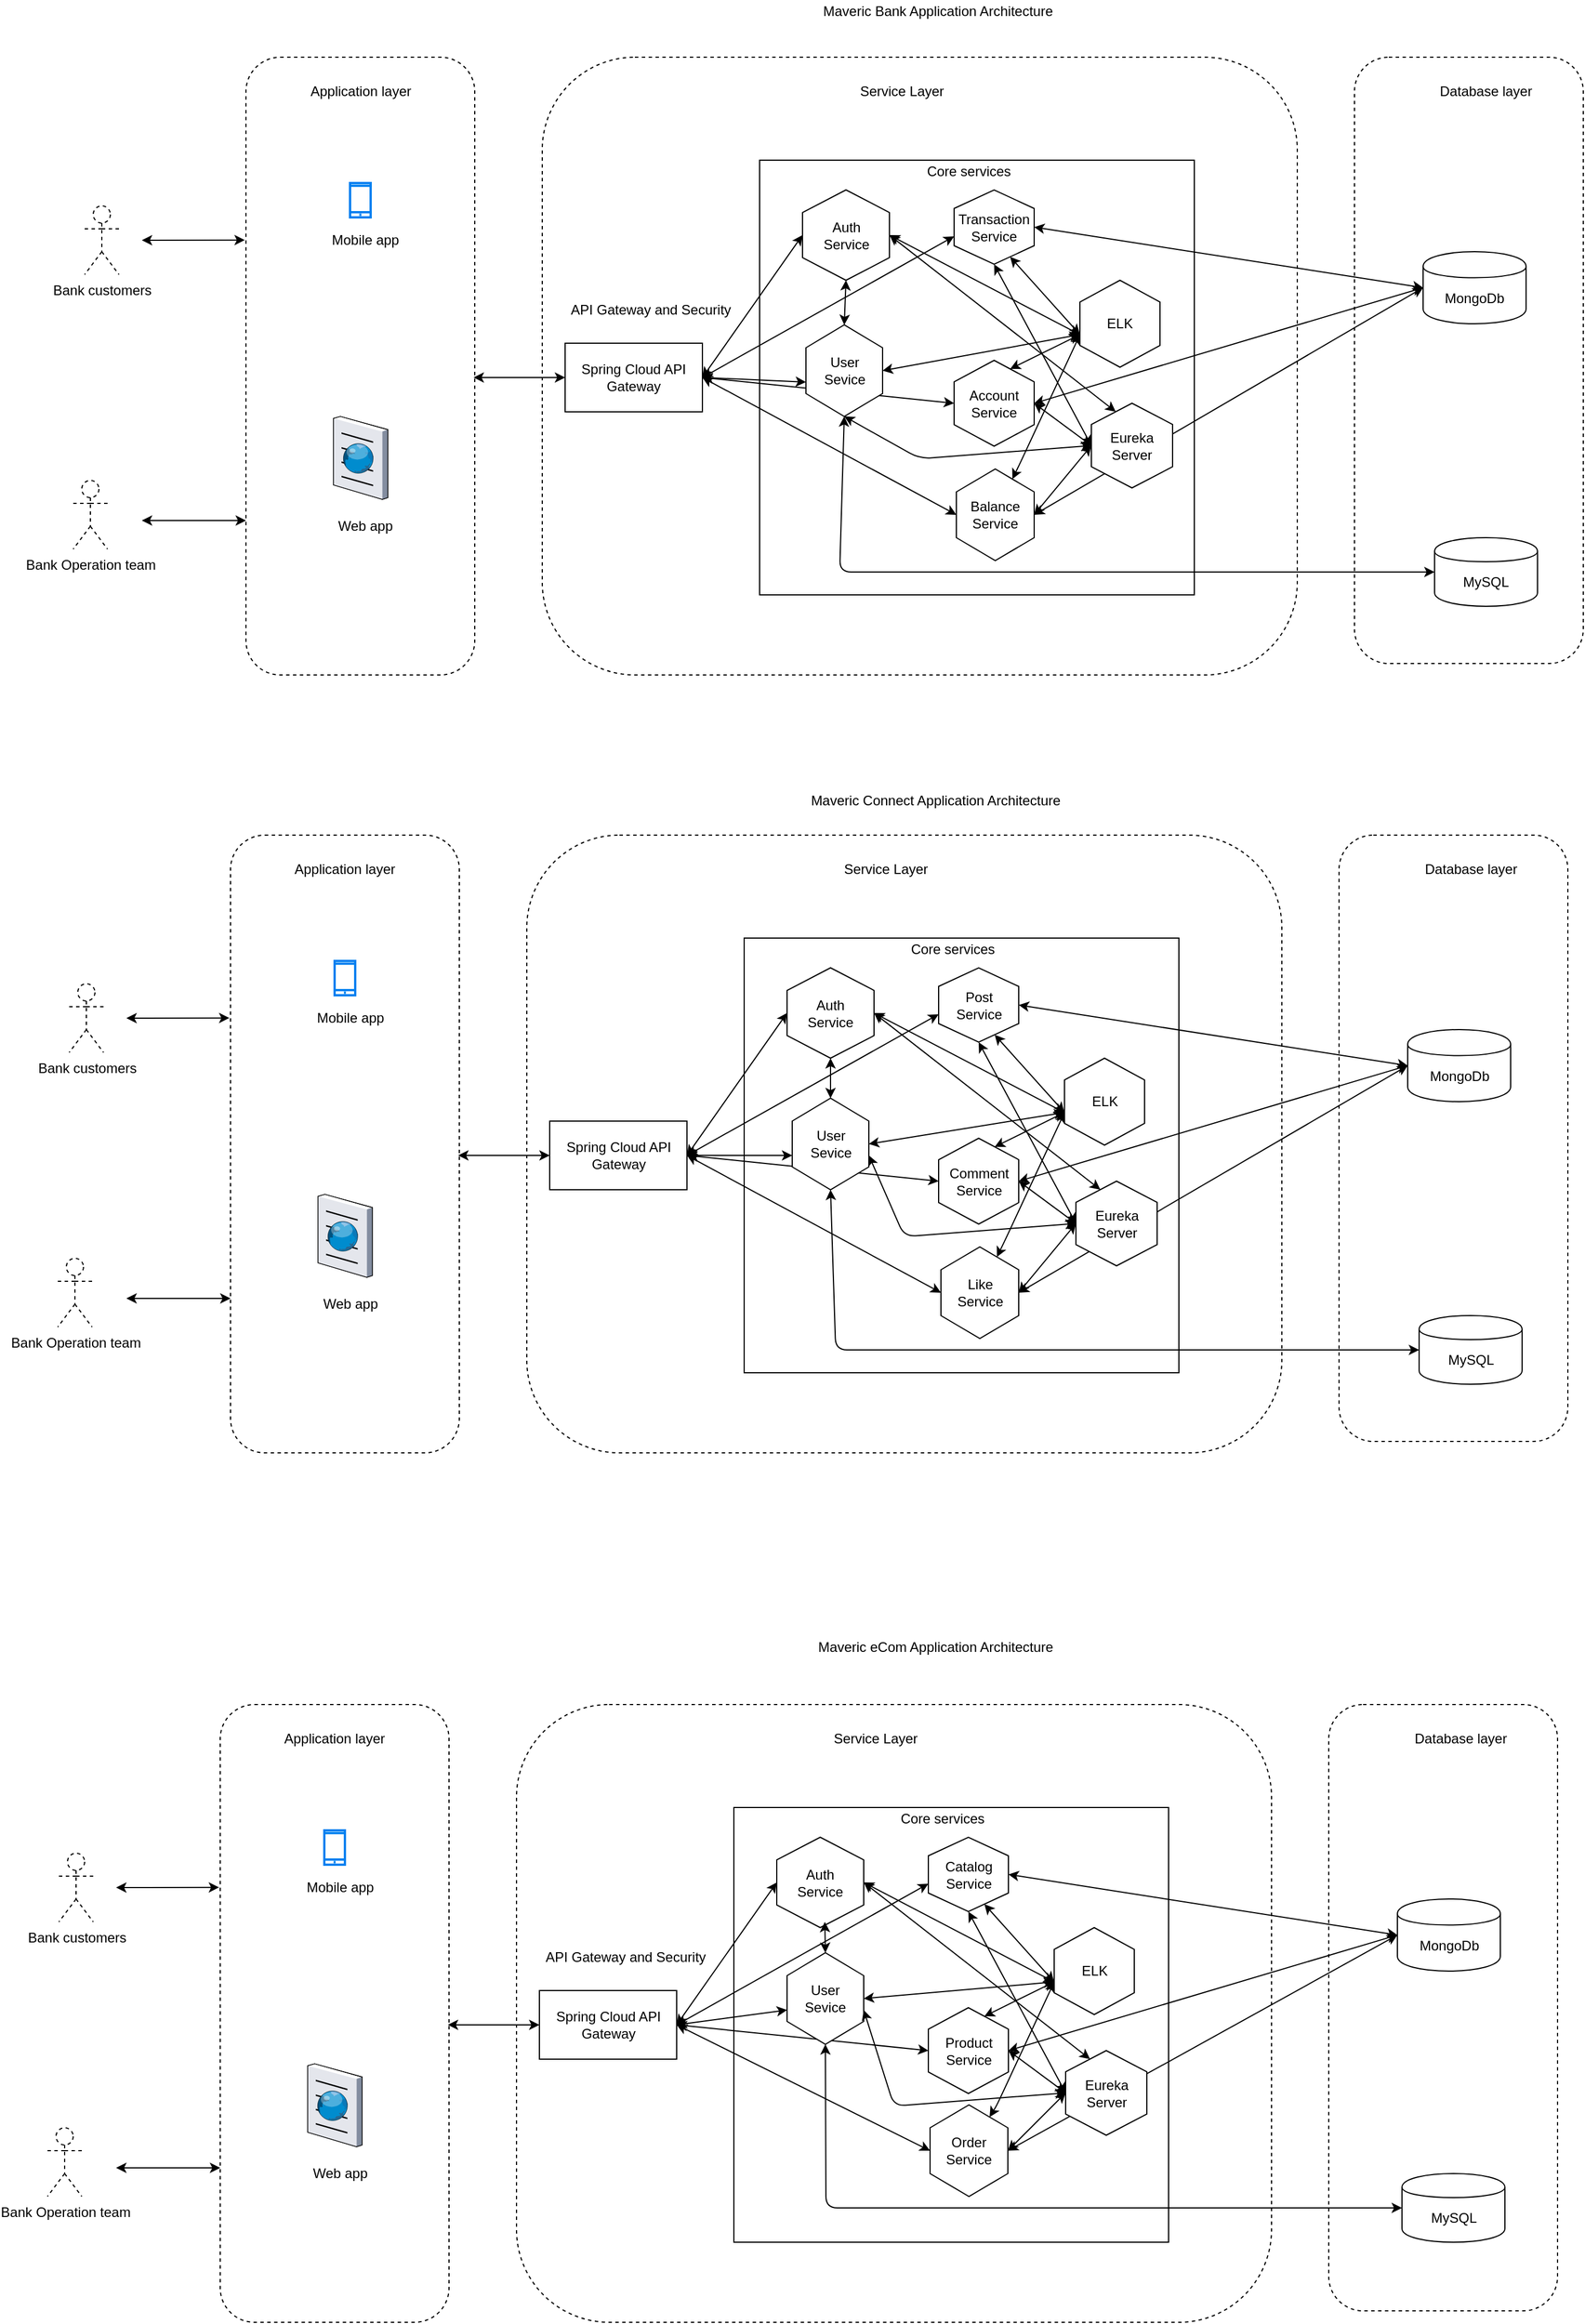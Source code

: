 <mxfile version="12.2.2" type="device" pages="3"><diagram id="SGbQfDpjqJLJii8LUnX6" name="HighLevelArchitectureDig"><mxGraphModel dx="1933" dy="845" grid="1" gridSize="10" guides="1" tooltips="1" connect="1" arrows="1" fold="1" page="1" pageScale="1" pageWidth="827" pageHeight="1169" math="0" shadow="0"><root><mxCell id="0"/><mxCell id="1" parent="0"/><mxCell id="STQN0dyI9RtwuCe9qwIC-1" value="" style="rounded=1;whiteSpace=wrap;html=1;dashed=1;" parent="1" vertex="1"><mxGeometry x="-219" y="60" width="200" height="540" as="geometry"/></mxCell><mxCell id="STQN0dyI9RtwuCe9qwIC-2" value="" style="rounded=1;whiteSpace=wrap;html=1;dashed=1;" parent="1" vertex="1"><mxGeometry x="750" y="60" width="200" height="530" as="geometry"/></mxCell><mxCell id="STQN0dyI9RtwuCe9qwIC-4" value="" style="rounded=1;whiteSpace=wrap;html=1;dashed=1;" parent="1" vertex="1"><mxGeometry x="40" y="60" width="660" height="540" as="geometry"/></mxCell><mxCell id="STQN0dyI9RtwuCe9qwIC-5" value="Spring Cloud API Gateway" style="rounded=0;whiteSpace=wrap;html=1;" parent="1" vertex="1"><mxGeometry x="60" y="310" width="120" height="60" as="geometry"/></mxCell><mxCell id="STQN0dyI9RtwuCe9qwIC-8" value="" style="endArrow=classic;startArrow=classic;html=1;entryX=0;entryY=0.5;entryDx=0;entryDy=0;" parent="1" target="STQN0dyI9RtwuCe9qwIC-5" edge="1"><mxGeometry width="50" height="50" relative="1" as="geometry"><mxPoint x="-20" y="340" as="sourcePoint"/><mxPoint x="50" y="350" as="targetPoint"/></mxGeometry></mxCell><mxCell id="STQN0dyI9RtwuCe9qwIC-9" value="" style="html=1;verticalLabelPosition=bottom;align=center;labelBackgroundColor=#ffffff;verticalAlign=top;strokeWidth=2;strokeColor=#0080F0;fillColor=#ffffff;shadow=0;dashed=0;shape=mxgraph.ios7.icons.smartphone;" parent="1" vertex="1"><mxGeometry x="-128" y="170" width="18" height="30" as="geometry"/></mxCell><mxCell id="STQN0dyI9RtwuCe9qwIC-10" value="" style="verticalLabelPosition=bottom;aspect=fixed;html=1;verticalAlign=top;strokeColor=none;align=center;outlineConnect=0;shape=mxgraph.citrix.browser;" parent="1" vertex="1"><mxGeometry x="-142.5" y="374" width="47.5" height="72.5" as="geometry"/></mxCell><mxCell id="STQN0dyI9RtwuCe9qwIC-12" value="MySQL" style="shape=cylinder;whiteSpace=wrap;html=1;boundedLbl=1;backgroundOutline=1;" parent="1" vertex="1"><mxGeometry x="820" y="480" width="90" height="60" as="geometry"/></mxCell><mxCell id="STQN0dyI9RtwuCe9qwIC-15" value="MongoDb" style="shape=cylinder;whiteSpace=wrap;html=1;boundedLbl=1;backgroundOutline=1;" parent="1" vertex="1"><mxGeometry x="810" y="230" width="90" height="63" as="geometry"/></mxCell><mxCell id="STQN0dyI9RtwuCe9qwIC-20" value="API Gateway and Security" style="text;html=1;strokeColor=none;fillColor=none;align=center;verticalAlign=middle;whiteSpace=wrap;rounded=0;dashed=1;" parent="1" vertex="1"><mxGeometry x="60" y="271" width="150" height="20" as="geometry"/></mxCell><mxCell id="STQN0dyI9RtwuCe9qwIC-21" value="Service Layer" style="text;html=1;strokeColor=none;fillColor=none;align=center;verticalAlign=middle;whiteSpace=wrap;rounded=0;dashed=1;" parent="1" vertex="1"><mxGeometry x="295.5" y="80" width="117" height="20" as="geometry"/></mxCell><mxCell id="STQN0dyI9RtwuCe9qwIC-22" value="" style="whiteSpace=wrap;html=1;aspect=fixed;" parent="1" vertex="1"><mxGeometry x="230" y="150" width="380" height="380" as="geometry"/></mxCell><mxCell id="STQN0dyI9RtwuCe9qwIC-24" value="Account&lt;br&gt;Service" style="shape=hexagon;perimeter=hexagonPerimeter2;whiteSpace=wrap;html=1;direction=south;" parent="1" vertex="1"><mxGeometry x="400" y="325" width="70" height="75" as="geometry"/></mxCell><mxCell id="STQN0dyI9RtwuCe9qwIC-26" value="Transaction&lt;br&gt;Service" style="shape=hexagon;perimeter=hexagonPerimeter2;whiteSpace=wrap;html=1;direction=south;" parent="1" vertex="1"><mxGeometry x="400" y="176" width="70" height="65" as="geometry"/></mxCell><mxCell id="STQN0dyI9RtwuCe9qwIC-28" value="Database layer" style="text;html=1;strokeColor=none;fillColor=none;align=center;verticalAlign=middle;whiteSpace=wrap;rounded=0;dashed=1;" parent="1" vertex="1"><mxGeometry x="820" y="80" width="90" height="20" as="geometry"/></mxCell><mxCell id="STQN0dyI9RtwuCe9qwIC-29" value="Mobile app" style="text;html=1;strokeColor=none;fillColor=none;align=center;verticalAlign=middle;whiteSpace=wrap;rounded=0;dashed=1;" parent="1" vertex="1"><mxGeometry x="-150" y="210" width="71" height="20" as="geometry"/></mxCell><mxCell id="STQN0dyI9RtwuCe9qwIC-30" value="Web app" style="text;html=1;strokeColor=none;fillColor=none;align=center;verticalAlign=middle;whiteSpace=wrap;rounded=0;dashed=1;" parent="1" vertex="1"><mxGeometry x="-150" y="460" width="71" height="20" as="geometry"/></mxCell><mxCell id="STQN0dyI9RtwuCe9qwIC-31" value="Application layer" style="text;html=1;strokeColor=none;fillColor=none;align=center;verticalAlign=middle;whiteSpace=wrap;rounded=0;dashed=1;" parent="1" vertex="1"><mxGeometry x="-168.5" y="80" width="99" height="20" as="geometry"/></mxCell><mxCell id="STQN0dyI9RtwuCe9qwIC-32" value="Bank customers" style="shape=umlActor;verticalLabelPosition=bottom;labelBackgroundColor=#ffffff;verticalAlign=top;html=1;outlineConnect=0;dashed=1;" parent="1" vertex="1"><mxGeometry x="-360" y="190" width="30" height="60" as="geometry"/></mxCell><mxCell id="STQN0dyI9RtwuCe9qwIC-33" value="Bank Operation team" style="shape=umlActor;verticalLabelPosition=bottom;labelBackgroundColor=#ffffff;verticalAlign=top;html=1;outlineConnect=0;dashed=1;" parent="1" vertex="1"><mxGeometry x="-370" y="430" width="30" height="60" as="geometry"/></mxCell><mxCell id="STQN0dyI9RtwuCe9qwIC-34" value="" style="endArrow=classic;startArrow=classic;html=1;entryX=-0.005;entryY=0.296;entryDx=0;entryDy=0;entryPerimeter=0;" parent="1" target="STQN0dyI9RtwuCe9qwIC-1" edge="1"><mxGeometry width="50" height="50" relative="1" as="geometry"><mxPoint x="-310" y="220" as="sourcePoint"/><mxPoint x="-240" y="220" as="targetPoint"/></mxGeometry></mxCell><mxCell id="STQN0dyI9RtwuCe9qwIC-35" value="" style="endArrow=classic;startArrow=classic;html=1;entryX=0;entryY=0.75;entryDx=0;entryDy=0;" parent="1" target="STQN0dyI9RtwuCe9qwIC-1" edge="1"><mxGeometry width="50" height="50" relative="1" as="geometry"><mxPoint x="-310" y="465" as="sourcePoint"/><mxPoint x="-240" y="400" as="targetPoint"/></mxGeometry></mxCell><mxCell id="STQN0dyI9RtwuCe9qwIC-36" value="ELK" style="shape=hexagon;perimeter=hexagonPerimeter2;whiteSpace=wrap;html=1;direction=south;" parent="1" vertex="1"><mxGeometry x="510" y="255" width="70" height="76" as="geometry"/></mxCell><mxCell id="STQN0dyI9RtwuCe9qwIC-38" value="" style="endArrow=classic;startArrow=classic;html=1;exitX=1;exitY=0.5;exitDx=0;exitDy=0;entryX=0.625;entryY=1;entryDx=0;entryDy=0;" parent="1" source="STQN0dyI9RtwuCe9qwIC-5" target="STQN0dyI9RtwuCe9qwIC-23" edge="1"><mxGeometry width="50" height="50" relative="1" as="geometry"><mxPoint x="290" y="430" as="sourcePoint"/><mxPoint x="340" y="380" as="targetPoint"/></mxGeometry></mxCell><mxCell id="STQN0dyI9RtwuCe9qwIC-39" value="" style="endArrow=classic;startArrow=classic;html=1;exitX=1;exitY=0.5;exitDx=0;exitDy=0;entryX=0.625;entryY=1;entryDx=0;entryDy=0;" parent="1" source="STQN0dyI9RtwuCe9qwIC-5" target="STQN0dyI9RtwuCe9qwIC-26" edge="1"><mxGeometry width="50" height="50" relative="1" as="geometry"><mxPoint x="430" y="290" as="sourcePoint"/><mxPoint x="480" y="240" as="targetPoint"/></mxGeometry></mxCell><mxCell id="STQN0dyI9RtwuCe9qwIC-37" value="Auth&lt;br&gt;Service" style="shape=hexagon;perimeter=hexagonPerimeter2;whiteSpace=wrap;html=1;direction=south;" parent="1" vertex="1"><mxGeometry x="267.5" y="176" width="76" height="79" as="geometry"/></mxCell><mxCell id="STQN0dyI9RtwuCe9qwIC-11" value="" style="endArrow=classic;startArrow=classic;html=1;exitX=1;exitY=0.5;exitDx=0;exitDy=0;entryX=0.5;entryY=1;entryDx=0;entryDy=0;" parent="1" source="STQN0dyI9RtwuCe9qwIC-5" target="STQN0dyI9RtwuCe9qwIC-37" edge="1"><mxGeometry width="50" height="50" relative="1" as="geometry"><mxPoint x="220" y="500" as="sourcePoint"/><mxPoint x="318" y="340" as="targetPoint"/></mxGeometry></mxCell><mxCell id="STQN0dyI9RtwuCe9qwIC-40" value="" style="endArrow=classic;startArrow=classic;html=1;entryX=0.5;entryY=1;entryDx=0;entryDy=0;exitX=1;exitY=0.5;exitDx=0;exitDy=0;" parent="1" source="STQN0dyI9RtwuCe9qwIC-5" target="STQN0dyI9RtwuCe9qwIC-25" edge="1"><mxGeometry width="50" height="50" relative="1" as="geometry"><mxPoint x="190" y="340" as="sourcePoint"/><mxPoint x="400" y="410" as="targetPoint"/></mxGeometry></mxCell><mxCell id="STQN0dyI9RtwuCe9qwIC-42" value="" style="endArrow=classic;startArrow=classic;html=1;exitX=1;exitY=0.5;exitDx=0;exitDy=0;entryX=0.5;entryY=1;entryDx=0;entryDy=0;" parent="1" source="STQN0dyI9RtwuCe9qwIC-5" target="STQN0dyI9RtwuCe9qwIC-24" edge="1"><mxGeometry width="50" height="50" relative="1" as="geometry"><mxPoint x="200" y="370" as="sourcePoint"/><mxPoint x="250" y="320" as="targetPoint"/></mxGeometry></mxCell><mxCell id="STQN0dyI9RtwuCe9qwIC-23" value="User&lt;br&gt;Sevice" style="shape=hexagon;perimeter=hexagonPerimeter2;whiteSpace=wrap;html=1;direction=south;" parent="1" vertex="1"><mxGeometry x="270.5" y="294" width="67" height="80" as="geometry"/></mxCell><mxCell id="STQN0dyI9RtwuCe9qwIC-45" value="" style="endArrow=classic;startArrow=classic;html=1;exitX=0.625;exitY=1;exitDx=0;exitDy=0;entryX=1;entryY=0.25;entryDx=0;entryDy=0;" parent="1" source="STQN0dyI9RtwuCe9qwIC-36" target="STQN0dyI9RtwuCe9qwIC-26" edge="1"><mxGeometry width="50" height="50" relative="1" as="geometry"><mxPoint x="390" y="300" as="sourcePoint"/><mxPoint x="440" y="250" as="targetPoint"/></mxGeometry></mxCell><mxCell id="STQN0dyI9RtwuCe9qwIC-46" value="" style="endArrow=classic;startArrow=classic;html=1;exitX=0;exitY=0.25;exitDx=0;exitDy=0;entryX=0.625;entryY=1;entryDx=0;entryDy=0;" parent="1" source="STQN0dyI9RtwuCe9qwIC-24" target="STQN0dyI9RtwuCe9qwIC-36" edge="1"><mxGeometry width="50" height="50" relative="1" as="geometry"><mxPoint x="560" y="390" as="sourcePoint"/><mxPoint x="610" y="340" as="targetPoint"/></mxGeometry></mxCell><mxCell id="STQN0dyI9RtwuCe9qwIC-47" value="" style="endArrow=classic;startArrow=classic;html=1;exitX=0.5;exitY=0;exitDx=0;exitDy=0;entryX=0.625;entryY=1;entryDx=0;entryDy=0;" parent="1" source="STQN0dyI9RtwuCe9qwIC-37" target="STQN0dyI9RtwuCe9qwIC-36" edge="1"><mxGeometry width="50" height="50" relative="1" as="geometry"><mxPoint x="340" y="360" as="sourcePoint"/><mxPoint x="390" y="310" as="targetPoint"/></mxGeometry></mxCell><mxCell id="STQN0dyI9RtwuCe9qwIC-48" value="" style="endArrow=classic;startArrow=classic;html=1;entryX=0.625;entryY=1;entryDx=0;entryDy=0;" parent="1" source="STQN0dyI9RtwuCe9qwIC-25" target="STQN0dyI9RtwuCe9qwIC-36" edge="1"><mxGeometry width="50" height="50" relative="1" as="geometry"><mxPoint x="470" y="440" as="sourcePoint"/><mxPoint x="540" y="330" as="targetPoint"/><Array as="points"><mxPoint x="460" y="410"/></Array></mxGeometry></mxCell><mxCell id="STQN0dyI9RtwuCe9qwIC-49" value="" style="endArrow=classic;startArrow=classic;html=1;exitX=0.5;exitY=0;exitDx=0;exitDy=0;entryX=0.625;entryY=1;entryDx=0;entryDy=0;" parent="1" source="STQN0dyI9RtwuCe9qwIC-23" target="STQN0dyI9RtwuCe9qwIC-36" edge="1"><mxGeometry width="50" height="50" relative="1" as="geometry"><mxPoint x="440" y="330" as="sourcePoint"/><mxPoint x="490" y="280" as="targetPoint"/></mxGeometry></mxCell><mxCell id="STQN0dyI9RtwuCe9qwIC-50" value="" style="endArrow=classic;startArrow=classic;html=1;exitX=0.5;exitY=0;exitDx=0;exitDy=0;entryX=0.5;entryY=1;entryDx=0;entryDy=0;" parent="1" source="STQN0dyI9RtwuCe9qwIC-24" target="STQN0dyI9RtwuCe9qwIC-27" edge="1"><mxGeometry width="50" height="50" relative="1" as="geometry"><mxPoint x="490" y="400" as="sourcePoint"/><mxPoint x="540" y="350" as="targetPoint"/></mxGeometry></mxCell><mxCell id="STQN0dyI9RtwuCe9qwIC-51" value="" style="endArrow=classic;startArrow=classic;html=1;exitX=1;exitY=0.5;exitDx=0;exitDy=0;entryX=0.5;entryY=1;entryDx=0;entryDy=0;" parent="1" source="STQN0dyI9RtwuCe9qwIC-26" target="STQN0dyI9RtwuCe9qwIC-27" edge="1"><mxGeometry width="50" height="50" relative="1" as="geometry"><mxPoint x="410" y="330" as="sourcePoint"/><mxPoint x="460" y="280" as="targetPoint"/></mxGeometry></mxCell><mxCell id="STQN0dyI9RtwuCe9qwIC-52" value="" style="endArrow=classic;startArrow=classic;html=1;exitX=0.5;exitY=0;exitDx=0;exitDy=0;entryX=0.5;entryY=1;entryDx=0;entryDy=0;" parent="1" source="STQN0dyI9RtwuCe9qwIC-25" target="STQN0dyI9RtwuCe9qwIC-27" edge="1"><mxGeometry width="50" height="50" relative="1" as="geometry"><mxPoint x="460" y="510" as="sourcePoint"/><mxPoint x="510" y="460" as="targetPoint"/></mxGeometry></mxCell><mxCell id="STQN0dyI9RtwuCe9qwIC-53" value="" style="endArrow=classic;startArrow=classic;html=1;entryX=1;entryY=0.5;entryDx=0;entryDy=0;exitX=0.5;exitY=1;exitDx=0;exitDy=0;" parent="1" source="STQN0dyI9RtwuCe9qwIC-27" target="STQN0dyI9RtwuCe9qwIC-23" edge="1"><mxGeometry width="50" height="50" relative="1" as="geometry"><mxPoint x="430" y="530" as="sourcePoint"/><mxPoint x="480" y="480" as="targetPoint"/><Array as="points"><mxPoint x="370" y="411"/></Array></mxGeometry></mxCell><mxCell id="STQN0dyI9RtwuCe9qwIC-54" value="" style="endArrow=classic;startArrow=classic;html=1;exitX=0.5;exitY=0;exitDx=0;exitDy=0;entryX=0;entryY=0.75;entryDx=0;entryDy=0;" parent="1" source="STQN0dyI9RtwuCe9qwIC-37" target="STQN0dyI9RtwuCe9qwIC-27" edge="1"><mxGeometry width="50" height="50" relative="1" as="geometry"><mxPoint x="410" y="300" as="sourcePoint"/><mxPoint x="460" y="250" as="targetPoint"/></mxGeometry></mxCell><mxCell id="STQN0dyI9RtwuCe9qwIC-55" value="" style="endArrow=classic;startArrow=classic;html=1;entryX=1;entryY=0.5;entryDx=0;entryDy=0;exitX=0;exitY=0.5;exitDx=0;exitDy=0;" parent="1" source="STQN0dyI9RtwuCe9qwIC-12" target="STQN0dyI9RtwuCe9qwIC-23" edge="1"><mxGeometry width="50" height="50" relative="1" as="geometry"><mxPoint x="270" y="410" as="sourcePoint"/><mxPoint x="320" y="360" as="targetPoint"/><Array as="points"><mxPoint x="300" y="510"/></Array></mxGeometry></mxCell><mxCell id="STQN0dyI9RtwuCe9qwIC-25" value="Balance&lt;br&gt;Service" style="shape=hexagon;perimeter=hexagonPerimeter2;whiteSpace=wrap;html=1;direction=south;" parent="1" vertex="1"><mxGeometry x="402" y="420" width="68" height="80" as="geometry"/></mxCell><mxCell id="STQN0dyI9RtwuCe9qwIC-56" value="" style="endArrow=classic;startArrow=classic;html=1;exitX=0.5;exitY=0;exitDx=0;exitDy=0;entryX=0;entryY=0.5;entryDx=0;entryDy=0;" parent="1" source="STQN0dyI9RtwuCe9qwIC-26" target="STQN0dyI9RtwuCe9qwIC-15" edge="1"><mxGeometry width="50" height="50" relative="1" as="geometry"><mxPoint x="660" y="280" as="sourcePoint"/><mxPoint x="710" y="230" as="targetPoint"/></mxGeometry></mxCell><mxCell id="STQN0dyI9RtwuCe9qwIC-58" value="" style="endArrow=classic;startArrow=classic;html=1;exitX=0.5;exitY=0;exitDx=0;exitDy=0;entryX=0;entryY=0.5;entryDx=0;entryDy=0;" parent="1" source="STQN0dyI9RtwuCe9qwIC-24" target="STQN0dyI9RtwuCe9qwIC-15" edge="1"><mxGeometry width="50" height="50" relative="1" as="geometry"><mxPoint x="480" y="390" as="sourcePoint"/><mxPoint x="530" y="340" as="targetPoint"/></mxGeometry></mxCell><mxCell id="STQN0dyI9RtwuCe9qwIC-59" value="" style="endArrow=classic;startArrow=classic;html=1;exitX=0.5;exitY=0;exitDx=0;exitDy=0;entryX=0;entryY=0.5;entryDx=0;entryDy=0;" parent="1" source="STQN0dyI9RtwuCe9qwIC-25" target="STQN0dyI9RtwuCe9qwIC-15" edge="1"><mxGeometry width="50" height="50" relative="1" as="geometry"><mxPoint x="590" y="370" as="sourcePoint"/><mxPoint x="640" y="320" as="targetPoint"/><Array as="points"/></mxGeometry></mxCell><mxCell id="STQN0dyI9RtwuCe9qwIC-27" value="Eureka&lt;br&gt;Server" style="shape=hexagon;perimeter=hexagonPerimeter2;whiteSpace=wrap;html=1;direction=south;" parent="1" vertex="1"><mxGeometry x="520" y="362.5" width="71" height="74" as="geometry"/></mxCell><mxCell id="STQN0dyI9RtwuCe9qwIC-60" value="Core services" style="text;html=1;strokeColor=none;fillColor=none;align=center;verticalAlign=middle;whiteSpace=wrap;rounded=0;dashed=1;" parent="1" vertex="1"><mxGeometry x="337.5" y="150" width="150" height="20" as="geometry"/></mxCell><mxCell id="W4tvgqLln06RRW5AjgV4-1" value="" style="rounded=1;whiteSpace=wrap;html=1;dashed=1;" parent="1" vertex="1"><mxGeometry x="-232.5" y="740" width="200" height="540" as="geometry"/></mxCell><mxCell id="W4tvgqLln06RRW5AjgV4-2" value="" style="rounded=1;whiteSpace=wrap;html=1;dashed=1;" parent="1" vertex="1"><mxGeometry x="736.5" y="740" width="200" height="530" as="geometry"/></mxCell><mxCell id="W4tvgqLln06RRW5AjgV4-3" value="" style="rounded=1;whiteSpace=wrap;html=1;dashed=1;" parent="1" vertex="1"><mxGeometry x="26.5" y="740" width="660" height="540" as="geometry"/></mxCell><mxCell id="W4tvgqLln06RRW5AjgV4-4" value="Spring Cloud API Gateway" style="rounded=0;whiteSpace=wrap;html=1;" parent="1" vertex="1"><mxGeometry x="46.5" y="990" width="120" height="60" as="geometry"/></mxCell><mxCell id="W4tvgqLln06RRW5AjgV4-5" value="" style="endArrow=classic;startArrow=classic;html=1;entryX=0;entryY=0.5;entryDx=0;entryDy=0;" parent="1" target="W4tvgqLln06RRW5AjgV4-4" edge="1"><mxGeometry width="50" height="50" relative="1" as="geometry"><mxPoint x="-33.5" y="1020" as="sourcePoint"/><mxPoint x="36.5" y="1030" as="targetPoint"/></mxGeometry></mxCell><mxCell id="W4tvgqLln06RRW5AjgV4-6" value="" style="html=1;verticalLabelPosition=bottom;align=center;labelBackgroundColor=#ffffff;verticalAlign=top;strokeWidth=2;strokeColor=#0080F0;fillColor=#ffffff;shadow=0;dashed=0;shape=mxgraph.ios7.icons.smartphone;" parent="1" vertex="1"><mxGeometry x="-141.5" y="850" width="18" height="30" as="geometry"/></mxCell><mxCell id="W4tvgqLln06RRW5AjgV4-7" value="" style="verticalLabelPosition=bottom;aspect=fixed;html=1;verticalAlign=top;strokeColor=none;align=center;outlineConnect=0;shape=mxgraph.citrix.browser;" parent="1" vertex="1"><mxGeometry x="-156" y="1054" width="47.5" height="72.5" as="geometry"/></mxCell><mxCell id="W4tvgqLln06RRW5AjgV4-8" value="MySQL" style="shape=cylinder;whiteSpace=wrap;html=1;boundedLbl=1;backgroundOutline=1;" parent="1" vertex="1"><mxGeometry x="806.5" y="1160" width="90" height="60" as="geometry"/></mxCell><mxCell id="W4tvgqLln06RRW5AjgV4-9" value="MongoDb" style="shape=cylinder;whiteSpace=wrap;html=1;boundedLbl=1;backgroundOutline=1;" parent="1" vertex="1"><mxGeometry x="796.5" y="910" width="90" height="63" as="geometry"/></mxCell><mxCell id="W4tvgqLln06RRW5AjgV4-11" value="Service Layer" style="text;html=1;strokeColor=none;fillColor=none;align=center;verticalAlign=middle;whiteSpace=wrap;rounded=0;dashed=1;" parent="1" vertex="1"><mxGeometry x="282" y="760" width="117" height="20" as="geometry"/></mxCell><mxCell id="W4tvgqLln06RRW5AjgV4-12" value="" style="whiteSpace=wrap;html=1;aspect=fixed;" parent="1" vertex="1"><mxGeometry x="216.5" y="830" width="380" height="380" as="geometry"/></mxCell><mxCell id="W4tvgqLln06RRW5AjgV4-13" value="Comment&lt;br&gt;Service" style="shape=hexagon;perimeter=hexagonPerimeter2;whiteSpace=wrap;html=1;direction=south;" parent="1" vertex="1"><mxGeometry x="386.5" y="1005" width="70" height="75" as="geometry"/></mxCell><mxCell id="W4tvgqLln06RRW5AjgV4-14" value="Post&lt;br&gt;Service" style="shape=hexagon;perimeter=hexagonPerimeter2;whiteSpace=wrap;html=1;direction=south;" parent="1" vertex="1"><mxGeometry x="386.5" y="856" width="70" height="65" as="geometry"/></mxCell><mxCell id="W4tvgqLln06RRW5AjgV4-15" value="Database layer" style="text;html=1;strokeColor=none;fillColor=none;align=center;verticalAlign=middle;whiteSpace=wrap;rounded=0;dashed=1;" parent="1" vertex="1"><mxGeometry x="806.5" y="760" width="90" height="20" as="geometry"/></mxCell><mxCell id="W4tvgqLln06RRW5AjgV4-16" value="Mobile app" style="text;html=1;strokeColor=none;fillColor=none;align=center;verticalAlign=middle;whiteSpace=wrap;rounded=0;dashed=1;" parent="1" vertex="1"><mxGeometry x="-163.5" y="890" width="71" height="20" as="geometry"/></mxCell><mxCell id="W4tvgqLln06RRW5AjgV4-17" value="Web app" style="text;html=1;strokeColor=none;fillColor=none;align=center;verticalAlign=middle;whiteSpace=wrap;rounded=0;dashed=1;" parent="1" vertex="1"><mxGeometry x="-163.5" y="1140" width="71" height="20" as="geometry"/></mxCell><mxCell id="W4tvgqLln06RRW5AjgV4-18" value="Application layer" style="text;html=1;strokeColor=none;fillColor=none;align=center;verticalAlign=middle;whiteSpace=wrap;rounded=0;dashed=1;" parent="1" vertex="1"><mxGeometry x="-182" y="760" width="99" height="20" as="geometry"/></mxCell><mxCell id="W4tvgqLln06RRW5AjgV4-19" value="Bank customers" style="shape=umlActor;verticalLabelPosition=bottom;labelBackgroundColor=#ffffff;verticalAlign=top;html=1;outlineConnect=0;dashed=1;" parent="1" vertex="1"><mxGeometry x="-373.5" y="870" width="30" height="60" as="geometry"/></mxCell><mxCell id="W4tvgqLln06RRW5AjgV4-20" value="Bank Operation team" style="shape=umlActor;verticalLabelPosition=bottom;labelBackgroundColor=#ffffff;verticalAlign=top;html=1;outlineConnect=0;dashed=1;" parent="1" vertex="1"><mxGeometry x="-383.5" y="1110" width="30" height="60" as="geometry"/></mxCell><mxCell id="W4tvgqLln06RRW5AjgV4-21" value="" style="endArrow=classic;startArrow=classic;html=1;entryX=-0.005;entryY=0.296;entryDx=0;entryDy=0;entryPerimeter=0;" parent="1" target="W4tvgqLln06RRW5AjgV4-1" edge="1"><mxGeometry width="50" height="50" relative="1" as="geometry"><mxPoint x="-323.5" y="900" as="sourcePoint"/><mxPoint x="-253.5" y="900" as="targetPoint"/></mxGeometry></mxCell><mxCell id="W4tvgqLln06RRW5AjgV4-22" value="" style="endArrow=classic;startArrow=classic;html=1;entryX=0;entryY=0.75;entryDx=0;entryDy=0;" parent="1" target="W4tvgqLln06RRW5AjgV4-1" edge="1"><mxGeometry width="50" height="50" relative="1" as="geometry"><mxPoint x="-323.5" y="1145" as="sourcePoint"/><mxPoint x="-253.5" y="1080" as="targetPoint"/></mxGeometry></mxCell><mxCell id="W4tvgqLln06RRW5AjgV4-23" value="ELK" style="shape=hexagon;perimeter=hexagonPerimeter2;whiteSpace=wrap;html=1;direction=south;" parent="1" vertex="1"><mxGeometry x="496.5" y="935" width="70" height="76" as="geometry"/></mxCell><mxCell id="W4tvgqLln06RRW5AjgV4-24" value="" style="endArrow=classic;startArrow=classic;html=1;exitX=1;exitY=0.5;exitDx=0;exitDy=0;entryX=0.625;entryY=1;entryDx=0;entryDy=0;" parent="1" source="W4tvgqLln06RRW5AjgV4-4" target="W4tvgqLln06RRW5AjgV4-30" edge="1"><mxGeometry width="50" height="50" relative="1" as="geometry"><mxPoint x="276.5" y="1110" as="sourcePoint"/><mxPoint x="326.5" y="1060" as="targetPoint"/></mxGeometry></mxCell><mxCell id="W4tvgqLln06RRW5AjgV4-25" value="" style="endArrow=classic;startArrow=classic;html=1;exitX=1;exitY=0.5;exitDx=0;exitDy=0;entryX=0.625;entryY=1;entryDx=0;entryDy=0;" parent="1" source="W4tvgqLln06RRW5AjgV4-4" target="W4tvgqLln06RRW5AjgV4-14" edge="1"><mxGeometry width="50" height="50" relative="1" as="geometry"><mxPoint x="416.5" y="970" as="sourcePoint"/><mxPoint x="466.5" y="920" as="targetPoint"/></mxGeometry></mxCell><mxCell id="W4tvgqLln06RRW5AjgV4-26" value="Auth&lt;br&gt;Service" style="shape=hexagon;perimeter=hexagonPerimeter2;whiteSpace=wrap;html=1;direction=south;" parent="1" vertex="1"><mxGeometry x="254" y="856" width="76" height="79" as="geometry"/></mxCell><mxCell id="W4tvgqLln06RRW5AjgV4-27" value="" style="endArrow=classic;startArrow=classic;html=1;exitX=1;exitY=0.5;exitDx=0;exitDy=0;entryX=0.5;entryY=1;entryDx=0;entryDy=0;" parent="1" source="W4tvgqLln06RRW5AjgV4-4" target="W4tvgqLln06RRW5AjgV4-26" edge="1"><mxGeometry width="50" height="50" relative="1" as="geometry"><mxPoint x="206.5" y="1180" as="sourcePoint"/><mxPoint x="304.5" y="1020" as="targetPoint"/></mxGeometry></mxCell><mxCell id="W4tvgqLln06RRW5AjgV4-28" value="" style="endArrow=classic;startArrow=classic;html=1;entryX=0.5;entryY=1;entryDx=0;entryDy=0;exitX=1;exitY=0.5;exitDx=0;exitDy=0;" parent="1" source="W4tvgqLln06RRW5AjgV4-4" target="W4tvgqLln06RRW5AjgV4-42" edge="1"><mxGeometry width="50" height="50" relative="1" as="geometry"><mxPoint x="176.5" y="1020" as="sourcePoint"/><mxPoint x="386.5" y="1090" as="targetPoint"/></mxGeometry></mxCell><mxCell id="W4tvgqLln06RRW5AjgV4-29" value="" style="endArrow=classic;startArrow=classic;html=1;exitX=1;exitY=0.5;exitDx=0;exitDy=0;entryX=0.5;entryY=1;entryDx=0;entryDy=0;" parent="1" source="W4tvgqLln06RRW5AjgV4-4" target="W4tvgqLln06RRW5AjgV4-13" edge="1"><mxGeometry width="50" height="50" relative="1" as="geometry"><mxPoint x="186.5" y="1050" as="sourcePoint"/><mxPoint x="236.5" y="1000" as="targetPoint"/></mxGeometry></mxCell><mxCell id="W4tvgqLln06RRW5AjgV4-30" value="User&lt;br&gt;Sevice" style="shape=hexagon;perimeter=hexagonPerimeter2;whiteSpace=wrap;html=1;direction=south;" parent="1" vertex="1"><mxGeometry x="258.5" y="970" width="67" height="80" as="geometry"/></mxCell><mxCell id="W4tvgqLln06RRW5AjgV4-31" value="" style="endArrow=classic;startArrow=classic;html=1;exitX=0.625;exitY=1;exitDx=0;exitDy=0;entryX=1;entryY=0.25;entryDx=0;entryDy=0;" parent="1" source="W4tvgqLln06RRW5AjgV4-23" target="W4tvgqLln06RRW5AjgV4-14" edge="1"><mxGeometry width="50" height="50" relative="1" as="geometry"><mxPoint x="376.5" y="980" as="sourcePoint"/><mxPoint x="426.5" y="930" as="targetPoint"/></mxGeometry></mxCell><mxCell id="W4tvgqLln06RRW5AjgV4-32" value="" style="endArrow=classic;startArrow=classic;html=1;exitX=0;exitY=0.25;exitDx=0;exitDy=0;entryX=0.625;entryY=1;entryDx=0;entryDy=0;" parent="1" source="W4tvgqLln06RRW5AjgV4-13" target="W4tvgqLln06RRW5AjgV4-23" edge="1"><mxGeometry width="50" height="50" relative="1" as="geometry"><mxPoint x="546.5" y="1070" as="sourcePoint"/><mxPoint x="596.5" y="1020" as="targetPoint"/></mxGeometry></mxCell><mxCell id="W4tvgqLln06RRW5AjgV4-33" value="" style="endArrow=classic;startArrow=classic;html=1;exitX=0.5;exitY=0;exitDx=0;exitDy=0;entryX=0.625;entryY=1;entryDx=0;entryDy=0;" parent="1" source="W4tvgqLln06RRW5AjgV4-26" target="W4tvgqLln06RRW5AjgV4-23" edge="1"><mxGeometry width="50" height="50" relative="1" as="geometry"><mxPoint x="326.5" y="1040" as="sourcePoint"/><mxPoint x="376.5" y="990" as="targetPoint"/></mxGeometry></mxCell><mxCell id="W4tvgqLln06RRW5AjgV4-34" value="" style="endArrow=classic;startArrow=classic;html=1;entryX=0.625;entryY=1;entryDx=0;entryDy=0;" parent="1" source="W4tvgqLln06RRW5AjgV4-42" target="W4tvgqLln06RRW5AjgV4-23" edge="1"><mxGeometry width="50" height="50" relative="1" as="geometry"><mxPoint x="456.5" y="1120" as="sourcePoint"/><mxPoint x="526.5" y="1010" as="targetPoint"/><Array as="points"><mxPoint x="446.5" y="1090"/></Array></mxGeometry></mxCell><mxCell id="W4tvgqLln06RRW5AjgV4-35" value="" style="endArrow=classic;startArrow=classic;html=1;exitX=0.5;exitY=0;exitDx=0;exitDy=0;entryX=0.625;entryY=1;entryDx=0;entryDy=0;" parent="1" source="W4tvgqLln06RRW5AjgV4-30" target="W4tvgqLln06RRW5AjgV4-23" edge="1"><mxGeometry width="50" height="50" relative="1" as="geometry"><mxPoint x="426.5" y="1010" as="sourcePoint"/><mxPoint x="476.5" y="960" as="targetPoint"/></mxGeometry></mxCell><mxCell id="W4tvgqLln06RRW5AjgV4-36" value="" style="endArrow=classic;startArrow=classic;html=1;exitX=0.5;exitY=0;exitDx=0;exitDy=0;entryX=0.5;entryY=1;entryDx=0;entryDy=0;" parent="1" source="W4tvgqLln06RRW5AjgV4-13" target="W4tvgqLln06RRW5AjgV4-47" edge="1"><mxGeometry width="50" height="50" relative="1" as="geometry"><mxPoint x="476.5" y="1080" as="sourcePoint"/><mxPoint x="526.5" y="1030" as="targetPoint"/></mxGeometry></mxCell><mxCell id="W4tvgqLln06RRW5AjgV4-37" value="" style="endArrow=classic;startArrow=classic;html=1;exitX=1;exitY=0.5;exitDx=0;exitDy=0;entryX=0.5;entryY=1;entryDx=0;entryDy=0;" parent="1" source="W4tvgqLln06RRW5AjgV4-14" target="W4tvgqLln06RRW5AjgV4-47" edge="1"><mxGeometry width="50" height="50" relative="1" as="geometry"><mxPoint x="396.5" y="1010" as="sourcePoint"/><mxPoint x="446.5" y="960" as="targetPoint"/></mxGeometry></mxCell><mxCell id="W4tvgqLln06RRW5AjgV4-38" value="" style="endArrow=classic;startArrow=classic;html=1;exitX=0.5;exitY=0;exitDx=0;exitDy=0;entryX=0.5;entryY=1;entryDx=0;entryDy=0;" parent="1" source="W4tvgqLln06RRW5AjgV4-42" target="W4tvgqLln06RRW5AjgV4-47" edge="1"><mxGeometry width="50" height="50" relative="1" as="geometry"><mxPoint x="446.5" y="1190" as="sourcePoint"/><mxPoint x="496.5" y="1140" as="targetPoint"/></mxGeometry></mxCell><mxCell id="W4tvgqLln06RRW5AjgV4-39" value="" style="endArrow=classic;startArrow=classic;html=1;entryX=0.625;entryY=0;entryDx=0;entryDy=0;exitX=0.5;exitY=1;exitDx=0;exitDy=0;" parent="1" source="W4tvgqLln06RRW5AjgV4-47" target="W4tvgqLln06RRW5AjgV4-30" edge="1"><mxGeometry width="50" height="50" relative="1" as="geometry"><mxPoint x="416.5" y="1210" as="sourcePoint"/><mxPoint x="466.5" y="1160" as="targetPoint"/><Array as="points"><mxPoint x="356.5" y="1091"/></Array></mxGeometry></mxCell><mxCell id="W4tvgqLln06RRW5AjgV4-40" value="" style="endArrow=classic;startArrow=classic;html=1;exitX=0.5;exitY=0;exitDx=0;exitDy=0;entryX=0;entryY=0.75;entryDx=0;entryDy=0;" parent="1" source="W4tvgqLln06RRW5AjgV4-26" target="W4tvgqLln06RRW5AjgV4-47" edge="1"><mxGeometry width="50" height="50" relative="1" as="geometry"><mxPoint x="396.5" y="980" as="sourcePoint"/><mxPoint x="446.5" y="930" as="targetPoint"/></mxGeometry></mxCell><mxCell id="W4tvgqLln06RRW5AjgV4-41" value="" style="endArrow=classic;startArrow=classic;html=1;entryX=1;entryY=0.5;entryDx=0;entryDy=0;exitX=0;exitY=0.5;exitDx=0;exitDy=0;" parent="1" source="W4tvgqLln06RRW5AjgV4-8" target="W4tvgqLln06RRW5AjgV4-30" edge="1"><mxGeometry width="50" height="50" relative="1" as="geometry"><mxPoint x="256.5" y="1090" as="sourcePoint"/><mxPoint x="306.5" y="1040" as="targetPoint"/><Array as="points"><mxPoint x="296.5" y="1190"/></Array></mxGeometry></mxCell><mxCell id="W4tvgqLln06RRW5AjgV4-42" value="Like&lt;br&gt;Service" style="shape=hexagon;perimeter=hexagonPerimeter2;whiteSpace=wrap;html=1;direction=south;" parent="1" vertex="1"><mxGeometry x="388.5" y="1100" width="68" height="80" as="geometry"/></mxCell><mxCell id="W4tvgqLln06RRW5AjgV4-43" value="" style="endArrow=classic;startArrow=classic;html=1;exitX=0.5;exitY=0;exitDx=0;exitDy=0;entryX=0;entryY=0.5;entryDx=0;entryDy=0;" parent="1" source="W4tvgqLln06RRW5AjgV4-14" target="W4tvgqLln06RRW5AjgV4-9" edge="1"><mxGeometry width="50" height="50" relative="1" as="geometry"><mxPoint x="646.5" y="960" as="sourcePoint"/><mxPoint x="696.5" y="910" as="targetPoint"/></mxGeometry></mxCell><mxCell id="W4tvgqLln06RRW5AjgV4-45" value="" style="endArrow=classic;startArrow=classic;html=1;exitX=0.5;exitY=0;exitDx=0;exitDy=0;entryX=0;entryY=0.5;entryDx=0;entryDy=0;" parent="1" source="W4tvgqLln06RRW5AjgV4-13" target="W4tvgqLln06RRW5AjgV4-9" edge="1"><mxGeometry width="50" height="50" relative="1" as="geometry"><mxPoint x="466.5" y="1070" as="sourcePoint"/><mxPoint x="516.5" y="1020" as="targetPoint"/></mxGeometry></mxCell><mxCell id="W4tvgqLln06RRW5AjgV4-46" value="" style="endArrow=classic;startArrow=classic;html=1;exitX=0.5;exitY=0;exitDx=0;exitDy=0;entryX=0;entryY=0.5;entryDx=0;entryDy=0;" parent="1" source="W4tvgqLln06RRW5AjgV4-42" target="W4tvgqLln06RRW5AjgV4-9" edge="1"><mxGeometry width="50" height="50" relative="1" as="geometry"><mxPoint x="576.5" y="1050" as="sourcePoint"/><mxPoint x="626.5" y="1000" as="targetPoint"/><Array as="points"/></mxGeometry></mxCell><mxCell id="W4tvgqLln06RRW5AjgV4-47" value="Eureka&lt;br&gt;Server" style="shape=hexagon;perimeter=hexagonPerimeter2;whiteSpace=wrap;html=1;direction=south;" parent="1" vertex="1"><mxGeometry x="506.5" y="1042.5" width="71" height="74" as="geometry"/></mxCell><mxCell id="W4tvgqLln06RRW5AjgV4-48" value="Core services" style="text;html=1;strokeColor=none;fillColor=none;align=center;verticalAlign=middle;whiteSpace=wrap;rounded=0;dashed=1;" parent="1" vertex="1"><mxGeometry x="324" y="830" width="150" height="20" as="geometry"/></mxCell><mxCell id="W4tvgqLln06RRW5AjgV4-49" value="" style="rounded=1;whiteSpace=wrap;html=1;dashed=1;" parent="1" vertex="1"><mxGeometry x="-241.5" y="1500" width="200" height="540" as="geometry"/></mxCell><mxCell id="W4tvgqLln06RRW5AjgV4-50" value="" style="rounded=1;whiteSpace=wrap;html=1;dashed=1;" parent="1" vertex="1"><mxGeometry x="727.5" y="1500" width="200" height="530" as="geometry"/></mxCell><mxCell id="W4tvgqLln06RRW5AjgV4-51" value="" style="rounded=1;whiteSpace=wrap;html=1;dashed=1;" parent="1" vertex="1"><mxGeometry x="17.5" y="1500" width="660" height="540" as="geometry"/></mxCell><mxCell id="W4tvgqLln06RRW5AjgV4-52" value="Spring Cloud API Gateway" style="rounded=0;whiteSpace=wrap;html=1;" parent="1" vertex="1"><mxGeometry x="37.5" y="1750" width="120" height="60" as="geometry"/></mxCell><mxCell id="W4tvgqLln06RRW5AjgV4-53" value="" style="endArrow=classic;startArrow=classic;html=1;entryX=0;entryY=0.5;entryDx=0;entryDy=0;" parent="1" target="W4tvgqLln06RRW5AjgV4-52" edge="1"><mxGeometry width="50" height="50" relative="1" as="geometry"><mxPoint x="-42.5" y="1780" as="sourcePoint"/><mxPoint x="27.5" y="1790" as="targetPoint"/></mxGeometry></mxCell><mxCell id="W4tvgqLln06RRW5AjgV4-54" value="" style="html=1;verticalLabelPosition=bottom;align=center;labelBackgroundColor=#ffffff;verticalAlign=top;strokeWidth=2;strokeColor=#0080F0;fillColor=#ffffff;shadow=0;dashed=0;shape=mxgraph.ios7.icons.smartphone;" parent="1" vertex="1"><mxGeometry x="-150.5" y="1610" width="18" height="30" as="geometry"/></mxCell><mxCell id="W4tvgqLln06RRW5AjgV4-55" value="" style="verticalLabelPosition=bottom;aspect=fixed;html=1;verticalAlign=top;strokeColor=none;align=center;outlineConnect=0;shape=mxgraph.citrix.browser;" parent="1" vertex="1"><mxGeometry x="-165" y="1814" width="47.5" height="72.5" as="geometry"/></mxCell><mxCell id="W4tvgqLln06RRW5AjgV4-56" value="MySQL" style="shape=cylinder;whiteSpace=wrap;html=1;boundedLbl=1;backgroundOutline=1;" parent="1" vertex="1"><mxGeometry x="791.5" y="1910" width="90" height="60" as="geometry"/></mxCell><mxCell id="W4tvgqLln06RRW5AjgV4-57" value="MongoDb" style="shape=cylinder;whiteSpace=wrap;html=1;boundedLbl=1;backgroundOutline=1;" parent="1" vertex="1"><mxGeometry x="787.5" y="1670" width="90" height="63" as="geometry"/></mxCell><mxCell id="W4tvgqLln06RRW5AjgV4-58" value="API Gateway and Security" style="text;html=1;strokeColor=none;fillColor=none;align=center;verticalAlign=middle;whiteSpace=wrap;rounded=0;dashed=1;" parent="1" vertex="1"><mxGeometry x="37.5" y="1711" width="150" height="20" as="geometry"/></mxCell><mxCell id="W4tvgqLln06RRW5AjgV4-59" value="Service Layer" style="text;html=1;strokeColor=none;fillColor=none;align=center;verticalAlign=middle;whiteSpace=wrap;rounded=0;dashed=1;" parent="1" vertex="1"><mxGeometry x="273" y="1520" width="117" height="20" as="geometry"/></mxCell><mxCell id="W4tvgqLln06RRW5AjgV4-60" value="" style="whiteSpace=wrap;html=1;aspect=fixed;" parent="1" vertex="1"><mxGeometry x="207.5" y="1590" width="380" height="380" as="geometry"/></mxCell><mxCell id="W4tvgqLln06RRW5AjgV4-61" value="Product&lt;br&gt;Service" style="shape=hexagon;perimeter=hexagonPerimeter2;whiteSpace=wrap;html=1;direction=south;" parent="1" vertex="1"><mxGeometry x="377.5" y="1765" width="70" height="75" as="geometry"/></mxCell><mxCell id="W4tvgqLln06RRW5AjgV4-62" value="Catalog&lt;br&gt;Service" style="shape=hexagon;perimeter=hexagonPerimeter2;whiteSpace=wrap;html=1;direction=south;" parent="1" vertex="1"><mxGeometry x="377.5" y="1616" width="70" height="65" as="geometry"/></mxCell><mxCell id="W4tvgqLln06RRW5AjgV4-63" value="Database layer" style="text;html=1;strokeColor=none;fillColor=none;align=center;verticalAlign=middle;whiteSpace=wrap;rounded=0;dashed=1;" parent="1" vertex="1"><mxGeometry x="797.5" y="1520" width="90" height="20" as="geometry"/></mxCell><mxCell id="W4tvgqLln06RRW5AjgV4-64" value="Mobile app" style="text;html=1;strokeColor=none;fillColor=none;align=center;verticalAlign=middle;whiteSpace=wrap;rounded=0;dashed=1;" parent="1" vertex="1"><mxGeometry x="-172.5" y="1650" width="71" height="20" as="geometry"/></mxCell><mxCell id="W4tvgqLln06RRW5AjgV4-65" value="Web app" style="text;html=1;strokeColor=none;fillColor=none;align=center;verticalAlign=middle;whiteSpace=wrap;rounded=0;dashed=1;" parent="1" vertex="1"><mxGeometry x="-172.5" y="1900" width="71" height="20" as="geometry"/></mxCell><mxCell id="W4tvgqLln06RRW5AjgV4-66" value="Application layer" style="text;html=1;strokeColor=none;fillColor=none;align=center;verticalAlign=middle;whiteSpace=wrap;rounded=0;dashed=1;" parent="1" vertex="1"><mxGeometry x="-191" y="1520" width="99" height="20" as="geometry"/></mxCell><mxCell id="W4tvgqLln06RRW5AjgV4-67" value="Bank customers" style="shape=umlActor;verticalLabelPosition=bottom;labelBackgroundColor=#ffffff;verticalAlign=top;html=1;outlineConnect=0;dashed=1;" parent="1" vertex="1"><mxGeometry x="-382.5" y="1630" width="30" height="60" as="geometry"/></mxCell><mxCell id="W4tvgqLln06RRW5AjgV4-68" value="Bank Operation team" style="shape=umlActor;verticalLabelPosition=bottom;labelBackgroundColor=#ffffff;verticalAlign=top;html=1;outlineConnect=0;dashed=1;" parent="1" vertex="1"><mxGeometry x="-392.5" y="1870" width="30" height="60" as="geometry"/></mxCell><mxCell id="W4tvgqLln06RRW5AjgV4-69" value="" style="endArrow=classic;startArrow=classic;html=1;entryX=-0.005;entryY=0.296;entryDx=0;entryDy=0;entryPerimeter=0;" parent="1" target="W4tvgqLln06RRW5AjgV4-49" edge="1"><mxGeometry width="50" height="50" relative="1" as="geometry"><mxPoint x="-332.5" y="1660" as="sourcePoint"/><mxPoint x="-262.5" y="1660" as="targetPoint"/></mxGeometry></mxCell><mxCell id="W4tvgqLln06RRW5AjgV4-70" value="" style="endArrow=classic;startArrow=classic;html=1;entryX=0;entryY=0.75;entryDx=0;entryDy=0;" parent="1" target="W4tvgqLln06RRW5AjgV4-49" edge="1"><mxGeometry width="50" height="50" relative="1" as="geometry"><mxPoint x="-332.5" y="1905" as="sourcePoint"/><mxPoint x="-262.5" y="1840" as="targetPoint"/></mxGeometry></mxCell><mxCell id="W4tvgqLln06RRW5AjgV4-71" value="ELK" style="shape=hexagon;perimeter=hexagonPerimeter2;whiteSpace=wrap;html=1;direction=south;" parent="1" vertex="1"><mxGeometry x="487.5" y="1695" width="70" height="76" as="geometry"/></mxCell><mxCell id="W4tvgqLln06RRW5AjgV4-72" value="" style="endArrow=classic;startArrow=classic;html=1;exitX=1;exitY=0.5;exitDx=0;exitDy=0;entryX=0.625;entryY=1;entryDx=0;entryDy=0;" parent="1" source="W4tvgqLln06RRW5AjgV4-52" target="W4tvgqLln06RRW5AjgV4-78" edge="1"><mxGeometry width="50" height="50" relative="1" as="geometry"><mxPoint x="267.5" y="1870" as="sourcePoint"/><mxPoint x="317.5" y="1820" as="targetPoint"/></mxGeometry></mxCell><mxCell id="W4tvgqLln06RRW5AjgV4-73" value="" style="endArrow=classic;startArrow=classic;html=1;exitX=1;exitY=0.5;exitDx=0;exitDy=0;entryX=0.625;entryY=1;entryDx=0;entryDy=0;" parent="1" source="W4tvgqLln06RRW5AjgV4-52" target="W4tvgqLln06RRW5AjgV4-62" edge="1"><mxGeometry width="50" height="50" relative="1" as="geometry"><mxPoint x="407.5" y="1730" as="sourcePoint"/><mxPoint x="457.5" y="1680" as="targetPoint"/></mxGeometry></mxCell><mxCell id="W4tvgqLln06RRW5AjgV4-74" value="Auth&lt;br&gt;Service" style="shape=hexagon;perimeter=hexagonPerimeter2;whiteSpace=wrap;html=1;direction=south;" parent="1" vertex="1"><mxGeometry x="245" y="1616" width="76" height="79" as="geometry"/></mxCell><mxCell id="W4tvgqLln06RRW5AjgV4-75" value="" style="endArrow=classic;startArrow=classic;html=1;exitX=1;exitY=0.5;exitDx=0;exitDy=0;entryX=0.5;entryY=1;entryDx=0;entryDy=0;" parent="1" source="W4tvgqLln06RRW5AjgV4-52" target="W4tvgqLln06RRW5AjgV4-74" edge="1"><mxGeometry width="50" height="50" relative="1" as="geometry"><mxPoint x="197.5" y="1940" as="sourcePoint"/><mxPoint x="295.5" y="1780" as="targetPoint"/></mxGeometry></mxCell><mxCell id="W4tvgqLln06RRW5AjgV4-76" value="" style="endArrow=classic;startArrow=classic;html=1;entryX=0.5;entryY=1;entryDx=0;entryDy=0;exitX=1;exitY=0.5;exitDx=0;exitDy=0;" parent="1" source="W4tvgqLln06RRW5AjgV4-52" target="W4tvgqLln06RRW5AjgV4-90" edge="1"><mxGeometry width="50" height="50" relative="1" as="geometry"><mxPoint x="167.5" y="1780" as="sourcePoint"/><mxPoint x="377.5" y="1850" as="targetPoint"/></mxGeometry></mxCell><mxCell id="W4tvgqLln06RRW5AjgV4-77" value="" style="endArrow=classic;startArrow=classic;html=1;exitX=1;exitY=0.5;exitDx=0;exitDy=0;entryX=0.5;entryY=1;entryDx=0;entryDy=0;" parent="1" source="W4tvgqLln06RRW5AjgV4-52" target="W4tvgqLln06RRW5AjgV4-61" edge="1"><mxGeometry width="50" height="50" relative="1" as="geometry"><mxPoint x="177.5" y="1810" as="sourcePoint"/><mxPoint x="227.5" y="1760" as="targetPoint"/></mxGeometry></mxCell><mxCell id="W4tvgqLln06RRW5AjgV4-78" value="User&lt;br&gt;Sevice" style="shape=hexagon;perimeter=hexagonPerimeter2;whiteSpace=wrap;html=1;direction=south;" parent="1" vertex="1"><mxGeometry x="254" y="1717" width="67" height="80" as="geometry"/></mxCell><mxCell id="W4tvgqLln06RRW5AjgV4-79" value="" style="endArrow=classic;startArrow=classic;html=1;exitX=0.625;exitY=1;exitDx=0;exitDy=0;entryX=1;entryY=0.25;entryDx=0;entryDy=0;" parent="1" source="W4tvgqLln06RRW5AjgV4-71" target="W4tvgqLln06RRW5AjgV4-62" edge="1"><mxGeometry width="50" height="50" relative="1" as="geometry"><mxPoint x="367.5" y="1740" as="sourcePoint"/><mxPoint x="417.5" y="1690" as="targetPoint"/></mxGeometry></mxCell><mxCell id="W4tvgqLln06RRW5AjgV4-80" value="" style="endArrow=classic;startArrow=classic;html=1;exitX=0;exitY=0.25;exitDx=0;exitDy=0;entryX=0.625;entryY=1;entryDx=0;entryDy=0;" parent="1" source="W4tvgqLln06RRW5AjgV4-61" target="W4tvgqLln06RRW5AjgV4-71" edge="1"><mxGeometry width="50" height="50" relative="1" as="geometry"><mxPoint x="537.5" y="1830" as="sourcePoint"/><mxPoint x="587.5" y="1780" as="targetPoint"/></mxGeometry></mxCell><mxCell id="W4tvgqLln06RRW5AjgV4-81" value="" style="endArrow=classic;startArrow=classic;html=1;exitX=0.5;exitY=0;exitDx=0;exitDy=0;entryX=0.625;entryY=1;entryDx=0;entryDy=0;" parent="1" source="W4tvgqLln06RRW5AjgV4-74" target="W4tvgqLln06RRW5AjgV4-71" edge="1"><mxGeometry width="50" height="50" relative="1" as="geometry"><mxPoint x="317.5" y="1800" as="sourcePoint"/><mxPoint x="367.5" y="1750" as="targetPoint"/></mxGeometry></mxCell><mxCell id="W4tvgqLln06RRW5AjgV4-82" value="" style="endArrow=classic;startArrow=classic;html=1;entryX=0.625;entryY=1;entryDx=0;entryDy=0;" parent="1" source="W4tvgqLln06RRW5AjgV4-90" target="W4tvgqLln06RRW5AjgV4-71" edge="1"><mxGeometry width="50" height="50" relative="1" as="geometry"><mxPoint x="447.5" y="1880" as="sourcePoint"/><mxPoint x="517.5" y="1770" as="targetPoint"/><Array as="points"><mxPoint x="437.5" y="1850"/></Array></mxGeometry></mxCell><mxCell id="W4tvgqLln06RRW5AjgV4-83" value="" style="endArrow=classic;startArrow=classic;html=1;exitX=0.5;exitY=0;exitDx=0;exitDy=0;entryX=0.625;entryY=1;entryDx=0;entryDy=0;" parent="1" source="W4tvgqLln06RRW5AjgV4-78" target="W4tvgqLln06RRW5AjgV4-71" edge="1"><mxGeometry width="50" height="50" relative="1" as="geometry"><mxPoint x="417.5" y="1770" as="sourcePoint"/><mxPoint x="467.5" y="1720" as="targetPoint"/></mxGeometry></mxCell><mxCell id="W4tvgqLln06RRW5AjgV4-84" value="" style="endArrow=classic;startArrow=classic;html=1;exitX=0.5;exitY=0;exitDx=0;exitDy=0;entryX=0.5;entryY=1;entryDx=0;entryDy=0;" parent="1" source="W4tvgqLln06RRW5AjgV4-61" target="W4tvgqLln06RRW5AjgV4-95" edge="1"><mxGeometry width="50" height="50" relative="1" as="geometry"><mxPoint x="467.5" y="1840" as="sourcePoint"/><mxPoint x="517.5" y="1790" as="targetPoint"/></mxGeometry></mxCell><mxCell id="W4tvgqLln06RRW5AjgV4-85" value="" style="endArrow=classic;startArrow=classic;html=1;exitX=1;exitY=0.5;exitDx=0;exitDy=0;entryX=0.5;entryY=1;entryDx=0;entryDy=0;" parent="1" source="W4tvgqLln06RRW5AjgV4-62" target="W4tvgqLln06RRW5AjgV4-95" edge="1"><mxGeometry width="50" height="50" relative="1" as="geometry"><mxPoint x="387.5" y="1770" as="sourcePoint"/><mxPoint x="437.5" y="1720" as="targetPoint"/></mxGeometry></mxCell><mxCell id="W4tvgqLln06RRW5AjgV4-86" value="" style="endArrow=classic;startArrow=classic;html=1;exitX=0.5;exitY=0;exitDx=0;exitDy=0;entryX=0.5;entryY=1;entryDx=0;entryDy=0;" parent="1" source="W4tvgqLln06RRW5AjgV4-90" target="W4tvgqLln06RRW5AjgV4-95" edge="1"><mxGeometry width="50" height="50" relative="1" as="geometry"><mxPoint x="437.5" y="1950" as="sourcePoint"/><mxPoint x="487.5" y="1900" as="targetPoint"/></mxGeometry></mxCell><mxCell id="W4tvgqLln06RRW5AjgV4-87" value="" style="endArrow=classic;startArrow=classic;html=1;entryX=0.625;entryY=0;entryDx=0;entryDy=0;exitX=0.5;exitY=1;exitDx=0;exitDy=0;" parent="1" source="W4tvgqLln06RRW5AjgV4-95" target="W4tvgqLln06RRW5AjgV4-78" edge="1"><mxGeometry width="50" height="50" relative="1" as="geometry"><mxPoint x="407.5" y="1970" as="sourcePoint"/><mxPoint x="457.5" y="1920" as="targetPoint"/><Array as="points"><mxPoint x="347.5" y="1851"/></Array></mxGeometry></mxCell><mxCell id="W4tvgqLln06RRW5AjgV4-88" value="" style="endArrow=classic;startArrow=classic;html=1;exitX=0.5;exitY=0;exitDx=0;exitDy=0;entryX=0;entryY=0.75;entryDx=0;entryDy=0;" parent="1" source="W4tvgqLln06RRW5AjgV4-74" target="W4tvgqLln06RRW5AjgV4-95" edge="1"><mxGeometry width="50" height="50" relative="1" as="geometry"><mxPoint x="387.5" y="1740" as="sourcePoint"/><mxPoint x="437.5" y="1690" as="targetPoint"/></mxGeometry></mxCell><mxCell id="W4tvgqLln06RRW5AjgV4-89" value="" style="endArrow=classic;startArrow=classic;html=1;entryX=1;entryY=0.5;entryDx=0;entryDy=0;exitX=0;exitY=0.5;exitDx=0;exitDy=0;" parent="1" source="W4tvgqLln06RRW5AjgV4-56" target="W4tvgqLln06RRW5AjgV4-78" edge="1"><mxGeometry width="50" height="50" relative="1" as="geometry"><mxPoint x="247.5" y="1850" as="sourcePoint"/><mxPoint x="297.5" y="1800" as="targetPoint"/><Array as="points"><mxPoint x="288" y="1940"/></Array></mxGeometry></mxCell><mxCell id="W4tvgqLln06RRW5AjgV4-90" value="Order&lt;br&gt;Service" style="shape=hexagon;perimeter=hexagonPerimeter2;whiteSpace=wrap;html=1;direction=south;" parent="1" vertex="1"><mxGeometry x="379" y="1850" width="68" height="80" as="geometry"/></mxCell><mxCell id="W4tvgqLln06RRW5AjgV4-91" value="" style="endArrow=classic;startArrow=classic;html=1;exitX=0.5;exitY=0;exitDx=0;exitDy=0;entryX=0;entryY=0.5;entryDx=0;entryDy=0;" parent="1" source="W4tvgqLln06RRW5AjgV4-62" target="W4tvgqLln06RRW5AjgV4-57" edge="1"><mxGeometry width="50" height="50" relative="1" as="geometry"><mxPoint x="637.5" y="1720" as="sourcePoint"/><mxPoint x="687.5" y="1670" as="targetPoint"/></mxGeometry></mxCell><mxCell id="W4tvgqLln06RRW5AjgV4-93" value="" style="endArrow=classic;startArrow=classic;html=1;exitX=0.5;exitY=0;exitDx=0;exitDy=0;entryX=0;entryY=0.5;entryDx=0;entryDy=0;" parent="1" source="W4tvgqLln06RRW5AjgV4-61" target="W4tvgqLln06RRW5AjgV4-57" edge="1"><mxGeometry width="50" height="50" relative="1" as="geometry"><mxPoint x="457.5" y="1830" as="sourcePoint"/><mxPoint x="507.5" y="1780" as="targetPoint"/></mxGeometry></mxCell><mxCell id="W4tvgqLln06RRW5AjgV4-94" value="" style="endArrow=classic;startArrow=classic;html=1;exitX=0.5;exitY=0;exitDx=0;exitDy=0;entryX=0;entryY=0.5;entryDx=0;entryDy=0;" parent="1" source="W4tvgqLln06RRW5AjgV4-90" target="W4tvgqLln06RRW5AjgV4-57" edge="1"><mxGeometry width="50" height="50" relative="1" as="geometry"><mxPoint x="567.5" y="1810" as="sourcePoint"/><mxPoint x="617.5" y="1760" as="targetPoint"/><Array as="points"/></mxGeometry></mxCell><mxCell id="W4tvgqLln06RRW5AjgV4-95" value="Eureka&lt;br&gt;Server" style="shape=hexagon;perimeter=hexagonPerimeter2;whiteSpace=wrap;html=1;direction=south;" parent="1" vertex="1"><mxGeometry x="497.5" y="1802.5" width="71" height="74" as="geometry"/></mxCell><mxCell id="W4tvgqLln06RRW5AjgV4-96" value="Core services" style="text;html=1;strokeColor=none;fillColor=none;align=center;verticalAlign=middle;whiteSpace=wrap;rounded=0;dashed=1;" parent="1" vertex="1"><mxGeometry x="315" y="1590" width="150" height="20" as="geometry"/></mxCell><mxCell id="W4tvgqLln06RRW5AjgV4-97" value="Maveric Bank Application Architecture" style="text;html=1;strokeColor=none;fillColor=none;align=center;verticalAlign=middle;whiteSpace=wrap;rounded=0;" parent="1" vertex="1"><mxGeometry x="274.5" y="10" width="222" height="20" as="geometry"/></mxCell><mxCell id="W4tvgqLln06RRW5AjgV4-98" value="Maveric Connect Application Architecture" style="text;html=1;strokeColor=none;fillColor=none;align=center;verticalAlign=middle;whiteSpace=wrap;rounded=0;" parent="1" vertex="1"><mxGeometry x="273" y="700" width="222" height="20" as="geometry"/></mxCell><mxCell id="W4tvgqLln06RRW5AjgV4-100" value="Maveric eCom Application Architecture" style="text;html=1;strokeColor=none;fillColor=none;align=center;verticalAlign=middle;whiteSpace=wrap;rounded=0;" parent="1" vertex="1"><mxGeometry x="273" y="1440" width="222" height="20" as="geometry"/></mxCell><mxCell id="htt-Yoik5s7N9-ilvzbI-1" value="" style="endArrow=classic;startArrow=classic;html=1;exitX=0;exitY=0.5;exitDx=0;exitDy=0;entryX=1;entryY=0.5;entryDx=0;entryDy=0;" edge="1" parent="1" source="STQN0dyI9RtwuCe9qwIC-23" target="STQN0dyI9RtwuCe9qwIC-37"><mxGeometry width="50" height="50" relative="1" as="geometry"><mxPoint x="280" y="300" as="sourcePoint"/><mxPoint x="330" y="250" as="targetPoint"/></mxGeometry></mxCell><mxCell id="htt-Yoik5s7N9-ilvzbI-2" value="" style="endArrow=classic;startArrow=classic;html=1;exitX=0;exitY=0.5;exitDx=0;exitDy=0;entryX=1;entryY=0.5;entryDx=0;entryDy=0;" edge="1" parent="1" source="W4tvgqLln06RRW5AjgV4-30" target="W4tvgqLln06RRW5AjgV4-26"><mxGeometry width="50" height="50" relative="1" as="geometry"><mxPoint x="270" y="970" as="sourcePoint"/><mxPoint x="320" y="920" as="targetPoint"/></mxGeometry></mxCell><mxCell id="htt-Yoik5s7N9-ilvzbI-3" value="" style="endArrow=classic;startArrow=classic;html=1;exitX=0;exitY=0.5;exitDx=0;exitDy=0;" edge="1" parent="1" source="W4tvgqLln06RRW5AjgV4-78"><mxGeometry width="50" height="50" relative="1" as="geometry"><mxPoint x="230" y="1750" as="sourcePoint"/><mxPoint x="287" y="1690" as="targetPoint"/></mxGeometry></mxCell></root></mxGraphModel></diagram><diagram id="qW0_k0Eq2RN2zvJklzOj" name="ER Diagrams"><mxGraphModel dx="1475" dy="2296" grid="1" gridSize="10" guides="1" tooltips="1" connect="1" arrows="1" fold="1" page="1" pageScale="1" pageWidth="827" pageHeight="1169" math="0" shadow="0"><root><mxCell id="-iWoZ4nafNBlFxL1fIFn-0"/><mxCell id="-iWoZ4nafNBlFxL1fIFn-1" parent="-iWoZ4nafNBlFxL1fIFn-0"/><mxCell id="4Je8qlqSGzIB0PckAdDv-11" value="Account" style="swimlane;fontStyle=0;childLayout=stackLayout;horizontal=1;startSize=26;fillColor=#e0e0e0;horizontalStack=0;resizeParent=1;resizeParentMax=0;resizeLast=0;collapsible=1;marginBottom=0;swimlaneFillColor=#ffffff;align=center;fontSize=14;" vertex="1" parent="-iWoZ4nafNBlFxL1fIFn-1"><mxGeometry x="610" y="-210" width="160" height="118" as="geometry"/></mxCell><mxCell id="4Je8qlqSGzIB0PckAdDv-12" value="uniqueId" style="shape=partialRectangle;top=0;left=0;right=0;bottom=1;align=left;verticalAlign=middle;fillColor=none;spacingLeft=34;spacingRight=4;overflow=hidden;rotatable=0;points=[[0,0.5],[1,0.5]];portConstraint=eastwest;dropTarget=0;fontStyle=5;fontSize=12;" vertex="1" parent="4Je8qlqSGzIB0PckAdDv-11"><mxGeometry y="26" width="160" height="30" as="geometry"/></mxCell><mxCell id="4Je8qlqSGzIB0PckAdDv-13" value="PK" style="shape=partialRectangle;top=0;left=0;bottom=0;fillColor=none;align=left;verticalAlign=middle;spacingLeft=4;spacingRight=4;overflow=hidden;rotatable=0;points=[];portConstraint=eastwest;part=1;fontSize=12;" vertex="1" connectable="0" parent="4Je8qlqSGzIB0PckAdDv-12"><mxGeometry width="30" height="30" as="geometry"/></mxCell><mxCell id="4Je8qlqSGzIB0PckAdDv-14" value="type: String" style="shape=partialRectangle;top=0;left=0;right=0;bottom=0;align=left;verticalAlign=top;fillColor=none;spacingLeft=34;spacingRight=4;overflow=hidden;rotatable=0;points=[[0,0.5],[1,0.5]];portConstraint=eastwest;dropTarget=0;fontSize=12;" vertex="1" parent="4Je8qlqSGzIB0PckAdDv-11"><mxGeometry y="56" width="160" height="26" as="geometry"/></mxCell><mxCell id="4Je8qlqSGzIB0PckAdDv-15" value="" style="shape=partialRectangle;top=0;left=0;bottom=0;fillColor=none;align=left;verticalAlign=top;spacingLeft=4;spacingRight=4;overflow=hidden;rotatable=0;points=[];portConstraint=eastwest;part=1;fontSize=12;" vertex="1" connectable="0" parent="4Je8qlqSGzIB0PckAdDv-14"><mxGeometry width="30" height="26" as="geometry"/></mxCell><mxCell id="4Je8qlqSGzIB0PckAdDv-16" value="customerId: String" style="shape=partialRectangle;top=0;left=0;right=0;bottom=0;align=left;verticalAlign=top;fillColor=none;spacingLeft=34;spacingRight=4;overflow=hidden;rotatable=0;points=[[0,0.5],[1,0.5]];portConstraint=eastwest;dropTarget=0;fontSize=12;" vertex="1" parent="4Je8qlqSGzIB0PckAdDv-11"><mxGeometry y="82" width="160" height="26" as="geometry"/></mxCell><mxCell id="4Je8qlqSGzIB0PckAdDv-17" value="" style="shape=partialRectangle;top=0;left=0;bottom=0;fillColor=none;align=left;verticalAlign=top;spacingLeft=4;spacingRight=4;overflow=hidden;rotatable=0;points=[];portConstraint=eastwest;part=1;fontSize=12;" vertex="1" connectable="0" parent="4Je8qlqSGzIB0PckAdDv-16"><mxGeometry width="30" height="26" as="geometry"/></mxCell><mxCell id="4Je8qlqSGzIB0PckAdDv-20" value="" style="shape=partialRectangle;top=0;left=0;right=0;bottom=0;align=left;verticalAlign=top;fillColor=none;spacingLeft=34;spacingRight=4;overflow=hidden;rotatable=0;points=[[0,0.5],[1,0.5]];portConstraint=eastwest;dropTarget=0;fontSize=12;" vertex="1" parent="4Je8qlqSGzIB0PckAdDv-11"><mxGeometry y="108" width="160" height="10" as="geometry"/></mxCell><mxCell id="4Je8qlqSGzIB0PckAdDv-21" value="" style="shape=partialRectangle;top=0;left=0;bottom=0;fillColor=none;align=left;verticalAlign=top;spacingLeft=4;spacingRight=4;overflow=hidden;rotatable=0;points=[];portConstraint=eastwest;part=1;fontSize=12;" vertex="1" connectable="0" parent="4Je8qlqSGzIB0PckAdDv-20"><mxGeometry width="30" height="10" as="geometry"/></mxCell><mxCell id="4Je8qlqSGzIB0PckAdDv-22" value="Balance" style="swimlane;fontStyle=0;childLayout=stackLayout;horizontal=1;startSize=26;fillColor=#e0e0e0;horizontalStack=0;resizeParent=1;resizeParentMax=0;resizeLast=0;collapsible=1;marginBottom=0;swimlaneFillColor=#ffffff;align=center;fontSize=14;" vertex="1" parent="-iWoZ4nafNBlFxL1fIFn-1"><mxGeometry x="367" width="160" height="196" as="geometry"/></mxCell><mxCell id="4Je8qlqSGzIB0PckAdDv-23" value="uniqueId" style="shape=partialRectangle;top=0;left=0;right=0;bottom=1;align=left;verticalAlign=middle;fillColor=none;spacingLeft=34;spacingRight=4;overflow=hidden;rotatable=0;points=[[0,0.5],[1,0.5]];portConstraint=eastwest;dropTarget=0;fontStyle=5;fontSize=12;" vertex="1" parent="4Je8qlqSGzIB0PckAdDv-22"><mxGeometry y="26" width="160" height="30" as="geometry"/></mxCell><mxCell id="4Je8qlqSGzIB0PckAdDv-24" value="PK" style="shape=partialRectangle;top=0;left=0;bottom=0;fillColor=none;align=left;verticalAlign=middle;spacingLeft=4;spacingRight=4;overflow=hidden;rotatable=0;points=[];portConstraint=eastwest;part=1;fontSize=12;" vertex="1" connectable="0" parent="4Je8qlqSGzIB0PckAdDv-23"><mxGeometry width="30" height="30" as="geometry"/></mxCell><mxCell id="4Je8qlqSGzIB0PckAdDv-25" value="accountId: String" style="shape=partialRectangle;top=0;left=0;right=0;bottom=0;align=left;verticalAlign=top;fillColor=none;spacingLeft=34;spacingRight=4;overflow=hidden;rotatable=0;points=[[0,0.5],[1,0.5]];portConstraint=eastwest;dropTarget=0;fontSize=12;" vertex="1" parent="4Je8qlqSGzIB0PckAdDv-22"><mxGeometry y="56" width="160" height="26" as="geometry"/></mxCell><mxCell id="4Je8qlqSGzIB0PckAdDv-26" value="" style="shape=partialRectangle;top=0;left=0;bottom=0;fillColor=none;align=left;verticalAlign=top;spacingLeft=4;spacingRight=4;overflow=hidden;rotatable=0;points=[];portConstraint=eastwest;part=1;fontSize=12;" vertex="1" connectable="0" parent="4Je8qlqSGzIB0PckAdDv-25"><mxGeometry width="30" height="26" as="geometry"/></mxCell><mxCell id="4Je8qlqSGzIB0PckAdDv-27" value="amount: Number" style="shape=partialRectangle;top=0;left=0;right=0;bottom=0;align=left;verticalAlign=top;fillColor=none;spacingLeft=34;spacingRight=4;overflow=hidden;rotatable=0;points=[[0,0.5],[1,0.5]];portConstraint=eastwest;dropTarget=0;fontSize=12;" vertex="1" parent="4Je8qlqSGzIB0PckAdDv-22"><mxGeometry y="82" width="160" height="26" as="geometry"/></mxCell><mxCell id="4Je8qlqSGzIB0PckAdDv-28" value="" style="shape=partialRectangle;top=0;left=0;bottom=0;fillColor=none;align=left;verticalAlign=top;spacingLeft=4;spacingRight=4;overflow=hidden;rotatable=0;points=[];portConstraint=eastwest;part=1;fontSize=12;" vertex="1" connectable="0" parent="4Je8qlqSGzIB0PckAdDv-27"><mxGeometry width="30" height="26" as="geometry"/></mxCell><mxCell id="QLQEx298DIt0S6E0u16h-25" value="currency: String" style="shape=partialRectangle;top=0;left=0;right=0;bottom=0;align=left;verticalAlign=top;fillColor=none;spacingLeft=34;spacingRight=4;overflow=hidden;rotatable=0;points=[[0,0.5],[1,0.5]];portConstraint=eastwest;dropTarget=0;fontSize=12;" vertex="1" parent="4Je8qlqSGzIB0PckAdDv-22"><mxGeometry y="108" width="160" height="26" as="geometry"/></mxCell><mxCell id="QLQEx298DIt0S6E0u16h-26" value="" style="shape=partialRectangle;top=0;left=0;bottom=0;fillColor=none;align=left;verticalAlign=top;spacingLeft=4;spacingRight=4;overflow=hidden;rotatable=0;points=[];portConstraint=eastwest;part=1;fontSize=12;" vertex="1" connectable="0" parent="QLQEx298DIt0S6E0u16h-25"><mxGeometry width="30" height="26" as="geometry"/></mxCell><mxCell id="QLQEx298DIt0S6E0u16h-27" value="createdAt: Date" style="shape=partialRectangle;top=0;left=0;right=0;bottom=0;align=left;verticalAlign=top;fillColor=none;spacingLeft=34;spacingRight=4;overflow=hidden;rotatable=0;points=[[0,0.5],[1,0.5]];portConstraint=eastwest;dropTarget=0;fontSize=12;" vertex="1" parent="4Je8qlqSGzIB0PckAdDv-22"><mxGeometry y="134" width="160" height="26" as="geometry"/></mxCell><mxCell id="QLQEx298DIt0S6E0u16h-28" value="" style="shape=partialRectangle;top=0;left=0;bottom=0;fillColor=none;align=left;verticalAlign=top;spacingLeft=4;spacingRight=4;overflow=hidden;rotatable=0;points=[];portConstraint=eastwest;part=1;fontSize=12;" vertex="1" connectable="0" parent="QLQEx298DIt0S6E0u16h-27"><mxGeometry width="30" height="26" as="geometry"/></mxCell><mxCell id="4Je8qlqSGzIB0PckAdDv-29" value="updatedAt: Date" style="shape=partialRectangle;top=0;left=0;right=0;bottom=0;align=left;verticalAlign=top;fillColor=none;spacingLeft=34;spacingRight=4;overflow=hidden;rotatable=0;points=[[0,0.5],[1,0.5]];portConstraint=eastwest;dropTarget=0;fontSize=12;" vertex="1" parent="4Je8qlqSGzIB0PckAdDv-22"><mxGeometry y="160" width="160" height="26" as="geometry"/></mxCell><mxCell id="4Je8qlqSGzIB0PckAdDv-30" value="" style="shape=partialRectangle;top=0;left=0;bottom=0;fillColor=none;align=left;verticalAlign=top;spacingLeft=4;spacingRight=4;overflow=hidden;rotatable=0;points=[];portConstraint=eastwest;part=1;fontSize=12;" vertex="1" connectable="0" parent="4Je8qlqSGzIB0PckAdDv-29"><mxGeometry width="30" height="26" as="geometry"/></mxCell><mxCell id="4Je8qlqSGzIB0PckAdDv-31" value="" style="shape=partialRectangle;top=0;left=0;right=0;bottom=0;align=left;verticalAlign=top;fillColor=none;spacingLeft=34;spacingRight=4;overflow=hidden;rotatable=0;points=[[0,0.5],[1,0.5]];portConstraint=eastwest;dropTarget=0;fontSize=12;" vertex="1" parent="4Je8qlqSGzIB0PckAdDv-22"><mxGeometry y="186" width="160" height="10" as="geometry"/></mxCell><mxCell id="4Je8qlqSGzIB0PckAdDv-32" value="" style="shape=partialRectangle;top=0;left=0;bottom=0;fillColor=none;align=left;verticalAlign=top;spacingLeft=4;spacingRight=4;overflow=hidden;rotatable=0;points=[];portConstraint=eastwest;part=1;fontSize=12;" vertex="1" connectable="0" parent="4Je8qlqSGzIB0PckAdDv-31"><mxGeometry width="30" height="10" as="geometry"/></mxCell><mxCell id="4Je8qlqSGzIB0PckAdDv-33" value="Transaction" style="swimlane;fontStyle=0;childLayout=stackLayout;horizontal=1;startSize=26;fillColor=#e0e0e0;horizontalStack=0;resizeParent=1;resizeParentMax=0;resizeLast=0;collapsible=1;marginBottom=0;swimlaneFillColor=#ffffff;align=center;fontSize=14;" vertex="1" parent="-iWoZ4nafNBlFxL1fIFn-1"><mxGeometry x="965" width="160" height="170" as="geometry"/></mxCell><mxCell id="4Je8qlqSGzIB0PckAdDv-34" value="uniqueId" style="shape=partialRectangle;top=0;left=0;right=0;bottom=1;align=left;verticalAlign=middle;fillColor=none;spacingLeft=34;spacingRight=4;overflow=hidden;rotatable=0;points=[[0,0.5],[1,0.5]];portConstraint=eastwest;dropTarget=0;fontStyle=5;fontSize=12;" vertex="1" parent="4Je8qlqSGzIB0PckAdDv-33"><mxGeometry y="26" width="160" height="30" as="geometry"/></mxCell><mxCell id="4Je8qlqSGzIB0PckAdDv-35" value="PK" style="shape=partialRectangle;top=0;left=0;bottom=0;fillColor=none;align=left;verticalAlign=middle;spacingLeft=4;spacingRight=4;overflow=hidden;rotatable=0;points=[];portConstraint=eastwest;part=1;fontSize=12;" vertex="1" connectable="0" parent="4Je8qlqSGzIB0PckAdDv-34"><mxGeometry width="30" height="30" as="geometry"/></mxCell><mxCell id="4Je8qlqSGzIB0PckAdDv-36" value="type: String" style="shape=partialRectangle;top=0;left=0;right=0;bottom=0;align=left;verticalAlign=top;fillColor=none;spacingLeft=34;spacingRight=4;overflow=hidden;rotatable=0;points=[[0,0.5],[1,0.5]];portConstraint=eastwest;dropTarget=0;fontSize=12;" vertex="1" parent="4Je8qlqSGzIB0PckAdDv-33"><mxGeometry y="56" width="160" height="26" as="geometry"/></mxCell><mxCell id="4Je8qlqSGzIB0PckAdDv-37" value="" style="shape=partialRectangle;top=0;left=0;bottom=0;fillColor=none;align=left;verticalAlign=top;spacingLeft=4;spacingRight=4;overflow=hidden;rotatable=0;points=[];portConstraint=eastwest;part=1;fontSize=12;" vertex="1" connectable="0" parent="4Je8qlqSGzIB0PckAdDv-36"><mxGeometry width="30" height="26" as="geometry"/></mxCell><mxCell id="4Je8qlqSGzIB0PckAdDv-38" value="amount: Number" style="shape=partialRectangle;top=0;left=0;right=0;bottom=0;align=left;verticalAlign=top;fillColor=none;spacingLeft=34;spacingRight=4;overflow=hidden;rotatable=0;points=[[0,0.5],[1,0.5]];portConstraint=eastwest;dropTarget=0;fontSize=12;" vertex="1" parent="4Je8qlqSGzIB0PckAdDv-33"><mxGeometry y="82" width="160" height="26" as="geometry"/></mxCell><mxCell id="4Je8qlqSGzIB0PckAdDv-39" value="" style="shape=partialRectangle;top=0;left=0;bottom=0;fillColor=none;align=left;verticalAlign=top;spacingLeft=4;spacingRight=4;overflow=hidden;rotatable=0;points=[];portConstraint=eastwest;part=1;fontSize=12;" vertex="1" connectable="0" parent="4Je8qlqSGzIB0PckAdDv-38"><mxGeometry width="30" height="26" as="geometry"/></mxCell><mxCell id="QLQEx298DIt0S6E0u16h-23" value="accountId: String" style="shape=partialRectangle;top=0;left=0;right=0;bottom=0;align=left;verticalAlign=top;fillColor=none;spacingLeft=34;spacingRight=4;overflow=hidden;rotatable=0;points=[[0,0.5],[1,0.5]];portConstraint=eastwest;dropTarget=0;fontSize=12;" vertex="1" parent="4Je8qlqSGzIB0PckAdDv-33"><mxGeometry y="108" width="160" height="26" as="geometry"/></mxCell><mxCell id="QLQEx298DIt0S6E0u16h-24" value="" style="shape=partialRectangle;top=0;left=0;bottom=0;fillColor=none;align=left;verticalAlign=top;spacingLeft=4;spacingRight=4;overflow=hidden;rotatable=0;points=[];portConstraint=eastwest;part=1;fontSize=12;" vertex="1" connectable="0" parent="QLQEx298DIt0S6E0u16h-23"><mxGeometry width="30" height="26" as="geometry"/></mxCell><mxCell id="4Je8qlqSGzIB0PckAdDv-40" value="createdAt: Date" style="shape=partialRectangle;top=0;left=0;right=0;bottom=0;align=left;verticalAlign=top;fillColor=none;spacingLeft=34;spacingRight=4;overflow=hidden;rotatable=0;points=[[0,0.5],[1,0.5]];portConstraint=eastwest;dropTarget=0;fontSize=12;" vertex="1" parent="4Je8qlqSGzIB0PckAdDv-33"><mxGeometry y="134" width="160" height="26" as="geometry"/></mxCell><mxCell id="4Je8qlqSGzIB0PckAdDv-41" value="" style="shape=partialRectangle;top=0;left=0;bottom=0;fillColor=none;align=left;verticalAlign=top;spacingLeft=4;spacingRight=4;overflow=hidden;rotatable=0;points=[];portConstraint=eastwest;part=1;fontSize=12;" vertex="1" connectable="0" parent="4Je8qlqSGzIB0PckAdDv-40"><mxGeometry width="30" height="26" as="geometry"/></mxCell><mxCell id="4Je8qlqSGzIB0PckAdDv-42" value="" style="shape=partialRectangle;top=0;left=0;right=0;bottom=0;align=left;verticalAlign=top;fillColor=none;spacingLeft=34;spacingRight=4;overflow=hidden;rotatable=0;points=[[0,0.5],[1,0.5]];portConstraint=eastwest;dropTarget=0;fontSize=12;" vertex="1" parent="4Je8qlqSGzIB0PckAdDv-33"><mxGeometry y="160" width="160" height="10" as="geometry"/></mxCell><mxCell id="4Je8qlqSGzIB0PckAdDv-43" value="" style="shape=partialRectangle;top=0;left=0;bottom=0;fillColor=none;align=left;verticalAlign=top;spacingLeft=4;spacingRight=4;overflow=hidden;rotatable=0;points=[];portConstraint=eastwest;part=1;fontSize=12;" vertex="1" connectable="0" parent="4Je8qlqSGzIB0PckAdDv-42"><mxGeometry width="30" height="10" as="geometry"/></mxCell><mxCell id="4Je8qlqSGzIB0PckAdDv-44" value="" style="endArrow=none;dashed=1;html=1;exitX=0.5;exitY=0;exitDx=0;exitDy=0;" edge="1" parent="-iWoZ4nafNBlFxL1fIFn-1" source="4Je8qlqSGzIB0PckAdDv-22" target="4Je8qlqSGzIB0PckAdDv-20"><mxGeometry width="50" height="50" relative="1" as="geometry"><mxPoint x="660" y="100" as="sourcePoint"/><mxPoint x="710" y="50" as="targetPoint"/></mxGeometry></mxCell><mxCell id="4Je8qlqSGzIB0PckAdDv-45" value="" style="endArrow=none;dashed=1;html=1;entryX=0.5;entryY=0;entryDx=0;entryDy=0;exitX=0.469;exitY=1.2;exitDx=0;exitDy=0;exitPerimeter=0;" edge="1" parent="-iWoZ4nafNBlFxL1fIFn-1" source="4Je8qlqSGzIB0PckAdDv-20" target="4Je8qlqSGzIB0PckAdDv-33"><mxGeometry width="50" height="50" relative="1" as="geometry"><mxPoint x="690" y="-30" as="sourcePoint"/><mxPoint x="810" y="110" as="targetPoint"/></mxGeometry></mxCell><mxCell id="4Je8qlqSGzIB0PckAdDv-46" value="" style="endArrow=none;dashed=1;html=1;exitX=0.5;exitY=0;exitDx=0;exitDy=0;" edge="1" parent="-iWoZ4nafNBlFxL1fIFn-1" source="4Je8qlqSGzIB0PckAdDv-11" target="QLQEx298DIt0S6E0u16h-17"><mxGeometry width="50" height="50" relative="1" as="geometry"><mxPoint x="640" y="-220" as="sourcePoint"/><mxPoint x="688" y="-274" as="targetPoint"/></mxGeometry></mxCell><mxCell id="4Je8qlqSGzIB0PckAdDv-47" value="1" style="text;html=1;strokeColor=none;fillColor=none;align=center;verticalAlign=middle;whiteSpace=wrap;rounded=0;" vertex="1" parent="-iWoZ4nafNBlFxL1fIFn-1"><mxGeometry x="690" y="-324" width="40" height="20" as="geometry"/></mxCell><mxCell id="4Je8qlqSGzIB0PckAdDv-48" value="1-N" style="text;html=1;strokeColor=none;fillColor=none;align=center;verticalAlign=middle;whiteSpace=wrap;rounded=0;" vertex="1" parent="-iWoZ4nafNBlFxL1fIFn-1"><mxGeometry x="690" y="-230" width="40" height="20" as="geometry"/></mxCell><mxCell id="4Je8qlqSGzIB0PckAdDv-49" value="1" style="text;html=1;strokeColor=none;fillColor=none;align=center;verticalAlign=middle;whiteSpace=wrap;rounded=0;" vertex="1" parent="-iWoZ4nafNBlFxL1fIFn-1"><mxGeometry x="580" y="-82" width="40" height="20" as="geometry"/></mxCell><mxCell id="4Je8qlqSGzIB0PckAdDv-50" value="1" style="text;html=1;strokeColor=none;fillColor=none;align=center;verticalAlign=middle;whiteSpace=wrap;rounded=0;" vertex="1" parent="-iWoZ4nafNBlFxL1fIFn-1"><mxGeometry x="420" y="-20" width="40" height="20" as="geometry"/></mxCell><mxCell id="4Je8qlqSGzIB0PckAdDv-51" value="1" style="text;html=1;strokeColor=none;fillColor=none;align=center;verticalAlign=middle;whiteSpace=wrap;rounded=0;" vertex="1" parent="-iWoZ4nafNBlFxL1fIFn-1"><mxGeometry x="770" y="-92" width="40" height="20" as="geometry"/></mxCell><mxCell id="4Je8qlqSGzIB0PckAdDv-52" value="N" style="text;html=1;strokeColor=none;fillColor=none;align=center;verticalAlign=middle;whiteSpace=wrap;rounded=0;" vertex="1" parent="-iWoZ4nafNBlFxL1fIFn-1"><mxGeometry x="1000" y="-20" width="40" height="20" as="geometry"/></mxCell><mxCell id="4Je8qlqSGzIB0PckAdDv-53" value="Post" style="swimlane;fontStyle=0;childLayout=stackLayout;horizontal=1;startSize=26;fillColor=#e0e0e0;horizontalStack=0;resizeParent=1;resizeParentMax=0;resizeLast=0;collapsible=1;marginBottom=0;swimlaneFillColor=#ffffff;align=center;fontSize=14;" vertex="1" parent="-iWoZ4nafNBlFxL1fIFn-1"><mxGeometry x="600" y="670" width="160" height="170" as="geometry"/></mxCell><mxCell id="4Je8qlqSGzIB0PckAdDv-54" value="uniqueId" style="shape=partialRectangle;top=0;left=0;right=0;bottom=1;align=left;verticalAlign=middle;fillColor=none;spacingLeft=34;spacingRight=4;overflow=hidden;rotatable=0;points=[[0,0.5],[1,0.5]];portConstraint=eastwest;dropTarget=0;fontStyle=5;fontSize=12;" vertex="1" parent="4Je8qlqSGzIB0PckAdDv-53"><mxGeometry y="26" width="160" height="30" as="geometry"/></mxCell><mxCell id="4Je8qlqSGzIB0PckAdDv-55" value="PK" style="shape=partialRectangle;top=0;left=0;bottom=0;fillColor=none;align=left;verticalAlign=middle;spacingLeft=4;spacingRight=4;overflow=hidden;rotatable=0;points=[];portConstraint=eastwest;part=1;fontSize=12;" vertex="1" connectable="0" parent="4Je8qlqSGzIB0PckAdDv-54"><mxGeometry width="30" height="30" as="geometry"/></mxCell><mxCell id="DBdESWdc_8JCXhVtsbc3-6" value="post: String" style="shape=partialRectangle;top=0;left=0;right=0;bottom=0;align=left;verticalAlign=top;fillColor=none;spacingLeft=34;spacingRight=4;overflow=hidden;rotatable=0;points=[[0,0.5],[1,0.5]];portConstraint=eastwest;dropTarget=0;fontSize=12;" vertex="1" parent="4Je8qlqSGzIB0PckAdDv-53"><mxGeometry y="56" width="160" height="26" as="geometry"/></mxCell><mxCell id="DBdESWdc_8JCXhVtsbc3-7" value="" style="shape=partialRectangle;top=0;left=0;bottom=0;fillColor=none;align=left;verticalAlign=top;spacingLeft=4;spacingRight=4;overflow=hidden;rotatable=0;points=[];portConstraint=eastwest;part=1;fontSize=12;" vertex="1" connectable="0" parent="DBdESWdc_8JCXhVtsbc3-6"><mxGeometry width="30" height="26" as="geometry"/></mxCell><mxCell id="4Je8qlqSGzIB0PckAdDv-56" value="postedBy:String" style="shape=partialRectangle;top=0;left=0;right=0;bottom=0;align=left;verticalAlign=top;fillColor=none;spacingLeft=34;spacingRight=4;overflow=hidden;rotatable=0;points=[[0,0.5],[1,0.5]];portConstraint=eastwest;dropTarget=0;fontSize=12;" vertex="1" parent="4Je8qlqSGzIB0PckAdDv-53"><mxGeometry y="82" width="160" height="26" as="geometry"/></mxCell><mxCell id="4Je8qlqSGzIB0PckAdDv-57" value="" style="shape=partialRectangle;top=0;left=0;bottom=0;fillColor=none;align=left;verticalAlign=top;spacingLeft=4;spacingRight=4;overflow=hidden;rotatable=0;points=[];portConstraint=eastwest;part=1;fontSize=12;" vertex="1" connectable="0" parent="4Je8qlqSGzIB0PckAdDv-56"><mxGeometry width="30" height="26" as="geometry"/></mxCell><mxCell id="4Je8qlqSGzIB0PckAdDv-58" value="createdAt: Date" style="shape=partialRectangle;top=0;left=0;right=0;bottom=0;align=left;verticalAlign=top;fillColor=none;spacingLeft=34;spacingRight=4;overflow=hidden;rotatable=0;points=[[0,0.5],[1,0.5]];portConstraint=eastwest;dropTarget=0;fontSize=12;" vertex="1" parent="4Je8qlqSGzIB0PckAdDv-53"><mxGeometry y="108" width="160" height="26" as="geometry"/></mxCell><mxCell id="4Je8qlqSGzIB0PckAdDv-59" value="" style="shape=partialRectangle;top=0;left=0;bottom=0;fillColor=none;align=left;verticalAlign=top;spacingLeft=4;spacingRight=4;overflow=hidden;rotatable=0;points=[];portConstraint=eastwest;part=1;fontSize=12;" vertex="1" connectable="0" parent="4Je8qlqSGzIB0PckAdDv-58"><mxGeometry width="30" height="26" as="geometry"/></mxCell><mxCell id="4Je8qlqSGzIB0PckAdDv-60" value="updatedAt: Date" style="shape=partialRectangle;top=0;left=0;right=0;bottom=0;align=left;verticalAlign=top;fillColor=none;spacingLeft=34;spacingRight=4;overflow=hidden;rotatable=0;points=[[0,0.5],[1,0.5]];portConstraint=eastwest;dropTarget=0;fontSize=12;" vertex="1" parent="4Je8qlqSGzIB0PckAdDv-53"><mxGeometry y="134" width="160" height="26" as="geometry"/></mxCell><mxCell id="4Je8qlqSGzIB0PckAdDv-61" value="" style="shape=partialRectangle;top=0;left=0;bottom=0;fillColor=none;align=left;verticalAlign=top;spacingLeft=4;spacingRight=4;overflow=hidden;rotatable=0;points=[];portConstraint=eastwest;part=1;fontSize=12;" vertex="1" connectable="0" parent="4Je8qlqSGzIB0PckAdDv-60"><mxGeometry width="30" height="26" as="geometry"/></mxCell><mxCell id="4Je8qlqSGzIB0PckAdDv-62" value="" style="shape=partialRectangle;top=0;left=0;right=0;bottom=0;align=left;verticalAlign=top;fillColor=none;spacingLeft=34;spacingRight=4;overflow=hidden;rotatable=0;points=[[0,0.5],[1,0.5]];portConstraint=eastwest;dropTarget=0;fontSize=12;" vertex="1" parent="4Je8qlqSGzIB0PckAdDv-53"><mxGeometry y="160" width="160" height="10" as="geometry"/></mxCell><mxCell id="4Je8qlqSGzIB0PckAdDv-63" value="" style="shape=partialRectangle;top=0;left=0;bottom=0;fillColor=none;align=left;verticalAlign=top;spacingLeft=4;spacingRight=4;overflow=hidden;rotatable=0;points=[];portConstraint=eastwest;part=1;fontSize=12;" vertex="1" connectable="0" parent="4Je8qlqSGzIB0PckAdDv-62"><mxGeometry width="30" height="10" as="geometry"/></mxCell><mxCell id="4Je8qlqSGzIB0PckAdDv-64" value="Comment" style="swimlane;fontStyle=0;childLayout=stackLayout;horizontal=1;startSize=26;fillColor=#e0e0e0;horizontalStack=0;resizeParent=1;resizeParentMax=0;resizeLast=0;collapsible=1;marginBottom=0;swimlaneFillColor=#ffffff;align=center;fontSize=14;" vertex="1" parent="-iWoZ4nafNBlFxL1fIFn-1"><mxGeometry x="400" y="880" width="190" height="196" as="geometry"/></mxCell><mxCell id="4Je8qlqSGzIB0PckAdDv-65" value="uniqueId" style="shape=partialRectangle;top=0;left=0;right=0;bottom=1;align=left;verticalAlign=middle;fillColor=none;spacingLeft=34;spacingRight=4;overflow=hidden;rotatable=0;points=[[0,0.5],[1,0.5]];portConstraint=eastwest;dropTarget=0;fontStyle=5;fontSize=12;" vertex="1" parent="4Je8qlqSGzIB0PckAdDv-64"><mxGeometry y="26" width="190" height="30" as="geometry"/></mxCell><mxCell id="4Je8qlqSGzIB0PckAdDv-66" value="PK" style="shape=partialRectangle;top=0;left=0;bottom=0;fillColor=none;align=left;verticalAlign=middle;spacingLeft=4;spacingRight=4;overflow=hidden;rotatable=0;points=[];portConstraint=eastwest;part=1;fontSize=12;" vertex="1" connectable="0" parent="4Je8qlqSGzIB0PckAdDv-65"><mxGeometry width="30" height="30" as="geometry"/></mxCell><mxCell id="4Je8qlqSGzIB0PckAdDv-67" value="postId: String" style="shape=partialRectangle;top=0;left=0;right=0;bottom=0;align=left;verticalAlign=top;fillColor=none;spacingLeft=34;spacingRight=4;overflow=hidden;rotatable=0;points=[[0,0.5],[1,0.5]];portConstraint=eastwest;dropTarget=0;fontSize=12;" vertex="1" parent="4Je8qlqSGzIB0PckAdDv-64"><mxGeometry y="56" width="190" height="26" as="geometry"/></mxCell><mxCell id="4Je8qlqSGzIB0PckAdDv-68" value="" style="shape=partialRectangle;top=0;left=0;bottom=0;fillColor=none;align=left;verticalAlign=top;spacingLeft=4;spacingRight=4;overflow=hidden;rotatable=0;points=[];portConstraint=eastwest;part=1;fontSize=12;" vertex="1" connectable="0" parent="4Je8qlqSGzIB0PckAdDv-67"><mxGeometry width="30" height="26" as="geometry"/></mxCell><mxCell id="4Je8qlqSGzIB0PckAdDv-69" value="comment: String" style="shape=partialRectangle;top=0;left=0;right=0;bottom=0;align=left;verticalAlign=top;fillColor=none;spacingLeft=34;spacingRight=4;overflow=hidden;rotatable=0;points=[[0,0.5],[1,0.5]];portConstraint=eastwest;dropTarget=0;fontSize=12;" vertex="1" parent="4Je8qlqSGzIB0PckAdDv-64"><mxGeometry y="82" width="190" height="26" as="geometry"/></mxCell><mxCell id="4Je8qlqSGzIB0PckAdDv-70" value="" style="shape=partialRectangle;top=0;left=0;bottom=0;fillColor=none;align=left;verticalAlign=top;spacingLeft=4;spacingRight=4;overflow=hidden;rotatable=0;points=[];portConstraint=eastwest;part=1;fontSize=12;" vertex="1" connectable="0" parent="4Je8qlqSGzIB0PckAdDv-69"><mxGeometry width="30" height="26" as="geometry"/></mxCell><mxCell id="4Je8qlqSGzIB0PckAdDv-216" value="commentedBy: String" style="shape=partialRectangle;top=0;left=0;right=0;bottom=0;align=left;verticalAlign=top;fillColor=none;spacingLeft=34;spacingRight=4;overflow=hidden;rotatable=0;points=[[0,0.5],[1,0.5]];portConstraint=eastwest;dropTarget=0;fontSize=12;" vertex="1" parent="4Je8qlqSGzIB0PckAdDv-64"><mxGeometry y="108" width="190" height="26" as="geometry"/></mxCell><mxCell id="4Je8qlqSGzIB0PckAdDv-217" value="" style="shape=partialRectangle;top=0;left=0;bottom=0;fillColor=none;align=left;verticalAlign=top;spacingLeft=4;spacingRight=4;overflow=hidden;rotatable=0;points=[];portConstraint=eastwest;part=1;fontSize=12;" vertex="1" connectable="0" parent="4Je8qlqSGzIB0PckAdDv-216"><mxGeometry width="30" height="26" as="geometry"/></mxCell><mxCell id="4Je8qlqSGzIB0PckAdDv-218" value="createdAt: Date" style="shape=partialRectangle;top=0;left=0;right=0;bottom=0;align=left;verticalAlign=top;fillColor=none;spacingLeft=34;spacingRight=4;overflow=hidden;rotatable=0;points=[[0,0.5],[1,0.5]];portConstraint=eastwest;dropTarget=0;fontSize=12;" vertex="1" parent="4Je8qlqSGzIB0PckAdDv-64"><mxGeometry y="134" width="190" height="26" as="geometry"/></mxCell><mxCell id="4Je8qlqSGzIB0PckAdDv-219" value="" style="shape=partialRectangle;top=0;left=0;bottom=0;fillColor=none;align=left;verticalAlign=top;spacingLeft=4;spacingRight=4;overflow=hidden;rotatable=0;points=[];portConstraint=eastwest;part=1;fontSize=12;" vertex="1" connectable="0" parent="4Je8qlqSGzIB0PckAdDv-218"><mxGeometry width="30" height="26" as="geometry"/></mxCell><mxCell id="4Je8qlqSGzIB0PckAdDv-71" value="updatedAat: Date" style="shape=partialRectangle;top=0;left=0;right=0;bottom=0;align=left;verticalAlign=top;fillColor=none;spacingLeft=34;spacingRight=4;overflow=hidden;rotatable=0;points=[[0,0.5],[1,0.5]];portConstraint=eastwest;dropTarget=0;fontSize=12;" vertex="1" parent="4Je8qlqSGzIB0PckAdDv-64"><mxGeometry y="160" width="190" height="26" as="geometry"/></mxCell><mxCell id="4Je8qlqSGzIB0PckAdDv-72" value="" style="shape=partialRectangle;top=0;left=0;bottom=0;fillColor=none;align=left;verticalAlign=top;spacingLeft=4;spacingRight=4;overflow=hidden;rotatable=0;points=[];portConstraint=eastwest;part=1;fontSize=12;" vertex="1" connectable="0" parent="4Je8qlqSGzIB0PckAdDv-71"><mxGeometry width="30" height="26" as="geometry"/></mxCell><mxCell id="4Je8qlqSGzIB0PckAdDv-73" value="" style="shape=partialRectangle;top=0;left=0;right=0;bottom=0;align=left;verticalAlign=top;fillColor=none;spacingLeft=34;spacingRight=4;overflow=hidden;rotatable=0;points=[[0,0.5],[1,0.5]];portConstraint=eastwest;dropTarget=0;fontSize=12;" vertex="1" parent="4Je8qlqSGzIB0PckAdDv-64"><mxGeometry y="186" width="190" height="10" as="geometry"/></mxCell><mxCell id="4Je8qlqSGzIB0PckAdDv-74" value="" style="shape=partialRectangle;top=0;left=0;bottom=0;fillColor=none;align=left;verticalAlign=top;spacingLeft=4;spacingRight=4;overflow=hidden;rotatable=0;points=[];portConstraint=eastwest;part=1;fontSize=12;" vertex="1" connectable="0" parent="4Je8qlqSGzIB0PckAdDv-73"><mxGeometry width="30" height="10" as="geometry"/></mxCell><mxCell id="4Je8qlqSGzIB0PckAdDv-75" value="Like" style="swimlane;fontStyle=0;childLayout=stackLayout;horizontal=1;startSize=26;fillColor=#e0e0e0;horizontalStack=0;resizeParent=1;resizeParentMax=0;resizeLast=0;collapsible=1;marginBottom=0;swimlaneFillColor=#ffffff;align=center;fontSize=14;" vertex="1" parent="-iWoZ4nafNBlFxL1fIFn-1"><mxGeometry x="840" y="880" width="250" height="144" as="geometry"/></mxCell><mxCell id="4Je8qlqSGzIB0PckAdDv-76" value="uniqueId" style="shape=partialRectangle;top=0;left=0;right=0;bottom=1;align=left;verticalAlign=middle;fillColor=none;spacingLeft=34;spacingRight=4;overflow=hidden;rotatable=0;points=[[0,0.5],[1,0.5]];portConstraint=eastwest;dropTarget=0;fontStyle=5;fontSize=12;" vertex="1" parent="4Je8qlqSGzIB0PckAdDv-75"><mxGeometry y="26" width="250" height="30" as="geometry"/></mxCell><mxCell id="4Je8qlqSGzIB0PckAdDv-77" value="PK" style="shape=partialRectangle;top=0;left=0;bottom=0;fillColor=none;align=left;verticalAlign=middle;spacingLeft=4;spacingRight=4;overflow=hidden;rotatable=0;points=[];portConstraint=eastwest;part=1;fontSize=12;" vertex="1" connectable="0" parent="4Je8qlqSGzIB0PckAdDv-76"><mxGeometry width="30" height="30" as="geometry"/></mxCell><mxCell id="4Je8qlqSGzIB0PckAdDv-78" value="postOrCommentId: String" style="shape=partialRectangle;top=0;left=0;right=0;bottom=0;align=left;verticalAlign=top;fillColor=none;spacingLeft=34;spacingRight=4;overflow=hidden;rotatable=0;points=[[0,0.5],[1,0.5]];portConstraint=eastwest;dropTarget=0;fontSize=12;" vertex="1" parent="4Je8qlqSGzIB0PckAdDv-75"><mxGeometry y="56" width="250" height="26" as="geometry"/></mxCell><mxCell id="4Je8qlqSGzIB0PckAdDv-79" value="" style="shape=partialRectangle;top=0;left=0;bottom=0;fillColor=none;align=left;verticalAlign=top;spacingLeft=4;spacingRight=4;overflow=hidden;rotatable=0;points=[];portConstraint=eastwest;part=1;fontSize=12;" vertex="1" connectable="0" parent="4Je8qlqSGzIB0PckAdDv-78"><mxGeometry width="30" height="26" as="geometry"/></mxCell><mxCell id="4Je8qlqSGzIB0PckAdDv-80" value="likedBy: String" style="shape=partialRectangle;top=0;left=0;right=0;bottom=0;align=left;verticalAlign=top;fillColor=none;spacingLeft=34;spacingRight=4;overflow=hidden;rotatable=0;points=[[0,0.5],[1,0.5]];portConstraint=eastwest;dropTarget=0;fontSize=12;" vertex="1" parent="4Je8qlqSGzIB0PckAdDv-75"><mxGeometry y="82" width="250" height="26" as="geometry"/></mxCell><mxCell id="4Je8qlqSGzIB0PckAdDv-81" value="" style="shape=partialRectangle;top=0;left=0;bottom=0;fillColor=none;align=left;verticalAlign=top;spacingLeft=4;spacingRight=4;overflow=hidden;rotatable=0;points=[];portConstraint=eastwest;part=1;fontSize=12;" vertex="1" connectable="0" parent="4Je8qlqSGzIB0PckAdDv-80"><mxGeometry width="30" height="26" as="geometry"/></mxCell><mxCell id="4Je8qlqSGzIB0PckAdDv-82" value="createdAt: Date" style="shape=partialRectangle;top=0;left=0;right=0;bottom=0;align=left;verticalAlign=top;fillColor=none;spacingLeft=34;spacingRight=4;overflow=hidden;rotatable=0;points=[[0,0.5],[1,0.5]];portConstraint=eastwest;dropTarget=0;fontSize=12;" vertex="1" parent="4Je8qlqSGzIB0PckAdDv-75"><mxGeometry y="108" width="250" height="26" as="geometry"/></mxCell><mxCell id="4Je8qlqSGzIB0PckAdDv-83" value="" style="shape=partialRectangle;top=0;left=0;bottom=0;fillColor=none;align=left;verticalAlign=top;spacingLeft=4;spacingRight=4;overflow=hidden;rotatable=0;points=[];portConstraint=eastwest;part=1;fontSize=12;" vertex="1" connectable="0" parent="4Je8qlqSGzIB0PckAdDv-82"><mxGeometry width="30" height="26" as="geometry"/></mxCell><mxCell id="4Je8qlqSGzIB0PckAdDv-84" value="" style="shape=partialRectangle;top=0;left=0;right=0;bottom=0;align=left;verticalAlign=top;fillColor=none;spacingLeft=34;spacingRight=4;overflow=hidden;rotatable=0;points=[[0,0.5],[1,0.5]];portConstraint=eastwest;dropTarget=0;fontSize=12;" vertex="1" parent="4Je8qlqSGzIB0PckAdDv-75"><mxGeometry y="134" width="250" height="10" as="geometry"/></mxCell><mxCell id="4Je8qlqSGzIB0PckAdDv-85" value="" style="shape=partialRectangle;top=0;left=0;bottom=0;fillColor=none;align=left;verticalAlign=top;spacingLeft=4;spacingRight=4;overflow=hidden;rotatable=0;points=[];portConstraint=eastwest;part=1;fontSize=12;" vertex="1" connectable="0" parent="4Je8qlqSGzIB0PckAdDv-84"><mxGeometry width="30" height="10" as="geometry"/></mxCell><mxCell id="4Je8qlqSGzIB0PckAdDv-97" value="Catalog" style="swimlane;fontStyle=0;childLayout=stackLayout;horizontal=1;startSize=26;fillColor=#e0e0e0;horizontalStack=0;resizeParent=1;resizeParentMax=0;resizeLast=0;collapsible=1;marginBottom=0;swimlaneFillColor=#ffffff;align=center;fontSize=14;" vertex="1" parent="-iWoZ4nafNBlFxL1fIFn-1"><mxGeometry x="480" y="1640" width="200" height="170" as="geometry"/></mxCell><mxCell id="4Je8qlqSGzIB0PckAdDv-98" value="uniqueId" style="shape=partialRectangle;top=0;left=0;right=0;bottom=1;align=left;verticalAlign=middle;fillColor=none;spacingLeft=34;spacingRight=4;overflow=hidden;rotatable=0;points=[[0,0.5],[1,0.5]];portConstraint=eastwest;dropTarget=0;fontStyle=5;fontSize=12;" vertex="1" parent="4Je8qlqSGzIB0PckAdDv-97"><mxGeometry y="26" width="200" height="30" as="geometry"/></mxCell><mxCell id="4Je8qlqSGzIB0PckAdDv-99" value="PK" style="shape=partialRectangle;top=0;left=0;bottom=0;fillColor=none;align=left;verticalAlign=middle;spacingLeft=4;spacingRight=4;overflow=hidden;rotatable=0;points=[];portConstraint=eastwest;part=1;fontSize=12;" vertex="1" connectable="0" parent="4Je8qlqSGzIB0PckAdDv-98"><mxGeometry width="30" height="30" as="geometry"/></mxCell><mxCell id="4Je8qlqSGzIB0PckAdDv-100" value="title: String" style="shape=partialRectangle;top=0;left=0;right=0;bottom=0;align=left;verticalAlign=top;fillColor=none;spacingLeft=34;spacingRight=4;overflow=hidden;rotatable=0;points=[[0,0.5],[1,0.5]];portConstraint=eastwest;dropTarget=0;fontSize=12;" vertex="1" parent="4Je8qlqSGzIB0PckAdDv-97"><mxGeometry y="56" width="200" height="26" as="geometry"/></mxCell><mxCell id="4Je8qlqSGzIB0PckAdDv-101" value="" style="shape=partialRectangle;top=0;left=0;bottom=0;fillColor=none;align=left;verticalAlign=top;spacingLeft=4;spacingRight=4;overflow=hidden;rotatable=0;points=[];portConstraint=eastwest;part=1;fontSize=12;" vertex="1" connectable="0" parent="4Je8qlqSGzIB0PckAdDv-100"><mxGeometry width="30" height="26" as="geometry"/></mxCell><mxCell id="4Je8qlqSGzIB0PckAdDv-102" value="description: String" style="shape=partialRectangle;top=0;left=0;right=0;bottom=0;align=left;verticalAlign=top;fillColor=none;spacingLeft=34;spacingRight=4;overflow=hidden;rotatable=0;points=[[0,0.5],[1,0.5]];portConstraint=eastwest;dropTarget=0;fontSize=12;" vertex="1" parent="4Je8qlqSGzIB0PckAdDv-97"><mxGeometry y="82" width="200" height="26" as="geometry"/></mxCell><mxCell id="4Je8qlqSGzIB0PckAdDv-103" value="" style="shape=partialRectangle;top=0;left=0;bottom=0;fillColor=none;align=left;verticalAlign=top;spacingLeft=4;spacingRight=4;overflow=hidden;rotatable=0;points=[];portConstraint=eastwest;part=1;fontSize=12;" vertex="1" connectable="0" parent="4Je8qlqSGzIB0PckAdDv-102"><mxGeometry width="30" height="26" as="geometry"/></mxCell><mxCell id="4Je8qlqSGzIB0PckAdDv-147" value="products: Array[ProductId]" style="shape=partialRectangle;top=0;left=0;right=0;bottom=0;align=left;verticalAlign=top;fillColor=none;spacingLeft=34;spacingRight=4;overflow=hidden;rotatable=0;points=[[0,0.5],[1,0.5]];portConstraint=eastwest;dropTarget=0;fontSize=12;" vertex="1" parent="4Je8qlqSGzIB0PckAdDv-97"><mxGeometry y="108" width="200" height="26" as="geometry"/></mxCell><mxCell id="4Je8qlqSGzIB0PckAdDv-148" value="" style="shape=partialRectangle;top=0;left=0;bottom=0;fillColor=none;align=left;verticalAlign=top;spacingLeft=4;spacingRight=4;overflow=hidden;rotatable=0;points=[];portConstraint=eastwest;part=1;fontSize=12;" vertex="1" connectable="0" parent="4Je8qlqSGzIB0PckAdDv-147"><mxGeometry width="30" height="26" as="geometry"/></mxCell><mxCell id="4Je8qlqSGzIB0PckAdDv-104" value="images: Array[String]" style="shape=partialRectangle;top=0;left=0;right=0;bottom=0;align=left;verticalAlign=top;fillColor=none;spacingLeft=34;spacingRight=4;overflow=hidden;rotatable=0;points=[[0,0.5],[1,0.5]];portConstraint=eastwest;dropTarget=0;fontSize=12;" vertex="1" parent="4Je8qlqSGzIB0PckAdDv-97"><mxGeometry y="134" width="200" height="26" as="geometry"/></mxCell><mxCell id="4Je8qlqSGzIB0PckAdDv-105" value="" style="shape=partialRectangle;top=0;left=0;bottom=0;fillColor=none;align=left;verticalAlign=top;spacingLeft=4;spacingRight=4;overflow=hidden;rotatable=0;points=[];portConstraint=eastwest;part=1;fontSize=12;" vertex="1" connectable="0" parent="4Je8qlqSGzIB0PckAdDv-104"><mxGeometry width="30" height="26" as="geometry"/></mxCell><mxCell id="4Je8qlqSGzIB0PckAdDv-106" value="" style="shape=partialRectangle;top=0;left=0;right=0;bottom=0;align=left;verticalAlign=top;fillColor=none;spacingLeft=34;spacingRight=4;overflow=hidden;rotatable=0;points=[[0,0.5],[1,0.5]];portConstraint=eastwest;dropTarget=0;fontSize=12;" vertex="1" parent="4Je8qlqSGzIB0PckAdDv-97"><mxGeometry y="160" width="200" height="10" as="geometry"/></mxCell><mxCell id="4Je8qlqSGzIB0PckAdDv-107" value="" style="shape=partialRectangle;top=0;left=0;bottom=0;fillColor=none;align=left;verticalAlign=top;spacingLeft=4;spacingRight=4;overflow=hidden;rotatable=0;points=[];portConstraint=eastwest;part=1;fontSize=12;" vertex="1" connectable="0" parent="4Je8qlqSGzIB0PckAdDv-106"><mxGeometry width="30" height="10" as="geometry"/></mxCell><mxCell id="4Je8qlqSGzIB0PckAdDv-108" value="Product" style="swimlane;fontStyle=0;childLayout=stackLayout;horizontal=1;startSize=26;fillColor=#e0e0e0;horizontalStack=0;resizeParent=1;resizeParentMax=0;resizeLast=0;collapsible=1;marginBottom=0;swimlaneFillColor=#ffffff;align=center;fontSize=14;" vertex="1" parent="-iWoZ4nafNBlFxL1fIFn-1"><mxGeometry x="880" y="1640" width="200" height="248" as="geometry"/></mxCell><mxCell id="4Je8qlqSGzIB0PckAdDv-109" value="uniqueId" style="shape=partialRectangle;top=0;left=0;right=0;bottom=1;align=left;verticalAlign=middle;fillColor=none;spacingLeft=34;spacingRight=4;overflow=hidden;rotatable=0;points=[[0,0.5],[1,0.5]];portConstraint=eastwest;dropTarget=0;fontStyle=5;fontSize=12;" vertex="1" parent="4Je8qlqSGzIB0PckAdDv-108"><mxGeometry y="26" width="200" height="30" as="geometry"/></mxCell><mxCell id="4Je8qlqSGzIB0PckAdDv-110" value="PK" style="shape=partialRectangle;top=0;left=0;bottom=0;fillColor=none;align=left;verticalAlign=middle;spacingLeft=4;spacingRight=4;overflow=hidden;rotatable=0;points=[];portConstraint=eastwest;part=1;fontSize=12;" vertex="1" connectable="0" parent="4Je8qlqSGzIB0PckAdDv-109"><mxGeometry width="30" height="30" as="geometry"/></mxCell><mxCell id="4Je8qlqSGzIB0PckAdDv-111" value="title: String" style="shape=partialRectangle;top=0;left=0;right=0;bottom=0;align=left;verticalAlign=top;fillColor=none;spacingLeft=34;spacingRight=4;overflow=hidden;rotatable=0;points=[[0,0.5],[1,0.5]];portConstraint=eastwest;dropTarget=0;fontSize=12;" vertex="1" parent="4Je8qlqSGzIB0PckAdDv-108"><mxGeometry y="56" width="200" height="26" as="geometry"/></mxCell><mxCell id="4Je8qlqSGzIB0PckAdDv-112" value="" style="shape=partialRectangle;top=0;left=0;bottom=0;fillColor=none;align=left;verticalAlign=top;spacingLeft=4;spacingRight=4;overflow=hidden;rotatable=0;points=[];portConstraint=eastwest;part=1;fontSize=12;" vertex="1" connectable="0" parent="4Je8qlqSGzIB0PckAdDv-111"><mxGeometry width="30" height="26" as="geometry"/></mxCell><mxCell id="4Je8qlqSGzIB0PckAdDv-113" value="description: String" style="shape=partialRectangle;top=0;left=0;right=0;bottom=0;align=left;verticalAlign=top;fillColor=none;spacingLeft=34;spacingRight=4;overflow=hidden;rotatable=0;points=[[0,0.5],[1,0.5]];portConstraint=eastwest;dropTarget=0;fontSize=12;" vertex="1" parent="4Je8qlqSGzIB0PckAdDv-108"><mxGeometry y="82" width="200" height="26" as="geometry"/></mxCell><mxCell id="4Je8qlqSGzIB0PckAdDv-114" value="" style="shape=partialRectangle;top=0;left=0;bottom=0;fillColor=none;align=left;verticalAlign=top;spacingLeft=4;spacingRight=4;overflow=hidden;rotatable=0;points=[];portConstraint=eastwest;part=1;fontSize=12;" vertex="1" connectable="0" parent="4Je8qlqSGzIB0PckAdDv-113"><mxGeometry width="30" height="26" as="geometry"/></mxCell><mxCell id="4Je8qlqSGzIB0PckAdDv-170" value="price: Number&#10;" style="shape=partialRectangle;top=0;left=0;right=0;bottom=0;align=left;verticalAlign=top;fillColor=none;spacingLeft=34;spacingRight=4;overflow=hidden;rotatable=0;points=[[0,0.5],[1,0.5]];portConstraint=eastwest;dropTarget=0;fontSize=12;" vertex="1" parent="4Je8qlqSGzIB0PckAdDv-108"><mxGeometry y="108" width="200" height="26" as="geometry"/></mxCell><mxCell id="4Je8qlqSGzIB0PckAdDv-171" value="" style="shape=partialRectangle;top=0;left=0;bottom=0;fillColor=none;align=left;verticalAlign=top;spacingLeft=4;spacingRight=4;overflow=hidden;rotatable=0;points=[];portConstraint=eastwest;part=1;fontSize=12;" vertex="1" connectable="0" parent="4Je8qlqSGzIB0PckAdDv-170"><mxGeometry width="30" height="26" as="geometry"/></mxCell><mxCell id="4Je8qlqSGzIB0PckAdDv-172" value="images: Array[String]" style="shape=partialRectangle;top=0;left=0;right=0;bottom=0;align=left;verticalAlign=top;fillColor=none;spacingLeft=34;spacingRight=4;overflow=hidden;rotatable=0;points=[[0,0.5],[1,0.5]];portConstraint=eastwest;dropTarget=0;fontSize=12;" vertex="1" parent="4Je8qlqSGzIB0PckAdDv-108"><mxGeometry y="134" width="200" height="26" as="geometry"/></mxCell><mxCell id="4Je8qlqSGzIB0PckAdDv-173" value="" style="shape=partialRectangle;top=0;left=0;bottom=0;fillColor=none;align=left;verticalAlign=top;spacingLeft=4;spacingRight=4;overflow=hidden;rotatable=0;points=[];portConstraint=eastwest;part=1;fontSize=12;" vertex="1" connectable="0" parent="4Je8qlqSGzIB0PckAdDv-172"><mxGeometry width="30" height="26" as="geometry"/></mxCell><mxCell id="4Je8qlqSGzIB0PckAdDv-230" value="stockCount: Number" style="shape=partialRectangle;top=0;left=0;right=0;bottom=0;align=left;verticalAlign=top;fillColor=none;spacingLeft=34;spacingRight=4;overflow=hidden;rotatable=0;points=[[0,0.5],[1,0.5]];portConstraint=eastwest;dropTarget=0;fontSize=12;" vertex="1" parent="4Je8qlqSGzIB0PckAdDv-108"><mxGeometry y="160" width="200" height="26" as="geometry"/></mxCell><mxCell id="4Je8qlqSGzIB0PckAdDv-231" value="" style="shape=partialRectangle;top=0;left=0;bottom=0;fillColor=none;align=left;verticalAlign=top;spacingLeft=4;spacingRight=4;overflow=hidden;rotatable=0;points=[];portConstraint=eastwest;part=1;fontSize=12;" vertex="1" connectable="0" parent="4Je8qlqSGzIB0PckAdDv-230"><mxGeometry width="30" height="26" as="geometry"/></mxCell><mxCell id="4Je8qlqSGzIB0PckAdDv-232" value="createdAt: Date" style="shape=partialRectangle;top=0;left=0;right=0;bottom=0;align=left;verticalAlign=top;fillColor=none;spacingLeft=34;spacingRight=4;overflow=hidden;rotatable=0;points=[[0,0.5],[1,0.5]];portConstraint=eastwest;dropTarget=0;fontSize=12;" vertex="1" parent="4Je8qlqSGzIB0PckAdDv-108"><mxGeometry y="186" width="200" height="26" as="geometry"/></mxCell><mxCell id="4Je8qlqSGzIB0PckAdDv-233" value="" style="shape=partialRectangle;top=0;left=0;bottom=0;fillColor=none;align=left;verticalAlign=top;spacingLeft=4;spacingRight=4;overflow=hidden;rotatable=0;points=[];portConstraint=eastwest;part=1;fontSize=12;" vertex="1" connectable="0" parent="4Je8qlqSGzIB0PckAdDv-232"><mxGeometry width="30" height="26" as="geometry"/></mxCell><mxCell id="4Je8qlqSGzIB0PckAdDv-115" value="updatedAt: Date" style="shape=partialRectangle;top=0;left=0;right=0;bottom=0;align=left;verticalAlign=top;fillColor=none;spacingLeft=34;spacingRight=4;overflow=hidden;rotatable=0;points=[[0,0.5],[1,0.5]];portConstraint=eastwest;dropTarget=0;fontSize=12;" vertex="1" parent="4Je8qlqSGzIB0PckAdDv-108"><mxGeometry y="212" width="200" height="26" as="geometry"/></mxCell><mxCell id="4Je8qlqSGzIB0PckAdDv-116" value="" style="shape=partialRectangle;top=0;left=0;bottom=0;fillColor=none;align=left;verticalAlign=top;spacingLeft=4;spacingRight=4;overflow=hidden;rotatable=0;points=[];portConstraint=eastwest;part=1;fontSize=12;" vertex="1" connectable="0" parent="4Je8qlqSGzIB0PckAdDv-115"><mxGeometry width="30" height="26" as="geometry"/></mxCell><mxCell id="4Je8qlqSGzIB0PckAdDv-117" value="" style="shape=partialRectangle;top=0;left=0;right=0;bottom=0;align=left;verticalAlign=top;fillColor=none;spacingLeft=34;spacingRight=4;overflow=hidden;rotatable=0;points=[[0,0.5],[1,0.5]];portConstraint=eastwest;dropTarget=0;fontSize=12;" vertex="1" parent="4Je8qlqSGzIB0PckAdDv-108"><mxGeometry y="238" width="200" height="10" as="geometry"/></mxCell><mxCell id="4Je8qlqSGzIB0PckAdDv-118" value="" style="shape=partialRectangle;top=0;left=0;bottom=0;fillColor=none;align=left;verticalAlign=top;spacingLeft=4;spacingRight=4;overflow=hidden;rotatable=0;points=[];portConstraint=eastwest;part=1;fontSize=12;" vertex="1" connectable="0" parent="4Je8qlqSGzIB0PckAdDv-117"><mxGeometry width="30" height="10" as="geometry"/></mxCell><mxCell id="4Je8qlqSGzIB0PckAdDv-119" value="Order" style="swimlane;fontStyle=0;childLayout=stackLayout;horizontal=1;startSize=26;fillColor=#e0e0e0;horizontalStack=0;resizeParent=1;resizeParentMax=0;resizeLast=0;collapsible=1;marginBottom=0;swimlaneFillColor=#ffffff;align=center;fontSize=14;" vertex="1" parent="-iWoZ4nafNBlFxL1fIFn-1"><mxGeometry x="860" y="1237" width="230" height="170" as="geometry"/></mxCell><mxCell id="4Je8qlqSGzIB0PckAdDv-120" value="uniqueId" style="shape=partialRectangle;top=0;left=0;right=0;bottom=1;align=left;verticalAlign=middle;fillColor=none;spacingLeft=34;spacingRight=4;overflow=hidden;rotatable=0;points=[[0,0.5],[1,0.5]];portConstraint=eastwest;dropTarget=0;fontStyle=5;fontSize=12;" vertex="1" parent="4Je8qlqSGzIB0PckAdDv-119"><mxGeometry y="26" width="230" height="30" as="geometry"/></mxCell><mxCell id="4Je8qlqSGzIB0PckAdDv-121" value="PK" style="shape=partialRectangle;top=0;left=0;bottom=0;fillColor=none;align=left;verticalAlign=middle;spacingLeft=4;spacingRight=4;overflow=hidden;rotatable=0;points=[];portConstraint=eastwest;part=1;fontSize=12;" vertex="1" connectable="0" parent="4Je8qlqSGzIB0PckAdDv-120"><mxGeometry width="30" height="30" as="geometry"/></mxCell><mxCell id="4Je8qlqSGzIB0PckAdDv-122" value="items: Map[ProductId: Quantity]" style="shape=partialRectangle;top=0;left=0;right=0;bottom=0;align=left;verticalAlign=top;fillColor=none;spacingLeft=34;spacingRight=4;overflow=hidden;rotatable=0;points=[[0,0.5],[1,0.5]];portConstraint=eastwest;dropTarget=0;fontSize=12;" vertex="1" parent="4Je8qlqSGzIB0PckAdDv-119"><mxGeometry y="56" width="230" height="26" as="geometry"/></mxCell><mxCell id="4Je8qlqSGzIB0PckAdDv-123" value="" style="shape=partialRectangle;top=0;left=0;bottom=0;fillColor=none;align=left;verticalAlign=top;spacingLeft=4;spacingRight=4;overflow=hidden;rotatable=0;points=[];portConstraint=eastwest;part=1;fontSize=12;" vertex="1" connectable="0" parent="4Je8qlqSGzIB0PckAdDv-122"><mxGeometry width="30" height="26" as="geometry"/></mxCell><mxCell id="4Je8qlqSGzIB0PckAdDv-124" value="value: Number" style="shape=partialRectangle;top=0;left=0;right=0;bottom=0;align=left;verticalAlign=top;fillColor=none;spacingLeft=34;spacingRight=4;overflow=hidden;rotatable=0;points=[[0,0.5],[1,0.5]];portConstraint=eastwest;dropTarget=0;fontSize=12;" vertex="1" parent="4Je8qlqSGzIB0PckAdDv-119"><mxGeometry y="82" width="230" height="26" as="geometry"/></mxCell><mxCell id="4Je8qlqSGzIB0PckAdDv-125" value="" style="shape=partialRectangle;top=0;left=0;bottom=0;fillColor=none;align=left;verticalAlign=top;spacingLeft=4;spacingRight=4;overflow=hidden;rotatable=0;points=[];portConstraint=eastwest;part=1;fontSize=12;" vertex="1" connectable="0" parent="4Je8qlqSGzIB0PckAdDv-124"><mxGeometry width="30" height="26" as="geometry"/></mxCell><mxCell id="4Je8qlqSGzIB0PckAdDv-174" value="customerId:String" style="shape=partialRectangle;top=0;left=0;right=0;bottom=0;align=left;verticalAlign=top;fillColor=none;spacingLeft=34;spacingRight=4;overflow=hidden;rotatable=0;points=[[0,0.5],[1,0.5]];portConstraint=eastwest;dropTarget=0;fontSize=12;" vertex="1" parent="4Je8qlqSGzIB0PckAdDv-119"><mxGeometry y="108" width="230" height="26" as="geometry"/></mxCell><mxCell id="4Je8qlqSGzIB0PckAdDv-175" value="" style="shape=partialRectangle;top=0;left=0;bottom=0;fillColor=none;align=left;verticalAlign=top;spacingLeft=4;spacingRight=4;overflow=hidden;rotatable=0;points=[];portConstraint=eastwest;part=1;fontSize=12;" vertex="1" connectable="0" parent="4Je8qlqSGzIB0PckAdDv-174"><mxGeometry width="30" height="26" as="geometry"/></mxCell><mxCell id="4Je8qlqSGzIB0PckAdDv-126" value="status: String" style="shape=partialRectangle;top=0;left=0;right=0;bottom=0;align=left;verticalAlign=top;fillColor=none;spacingLeft=34;spacingRight=4;overflow=hidden;rotatable=0;points=[[0,0.5],[1,0.5]];portConstraint=eastwest;dropTarget=0;fontSize=12;" vertex="1" parent="4Je8qlqSGzIB0PckAdDv-119"><mxGeometry y="134" width="230" height="26" as="geometry"/></mxCell><mxCell id="4Je8qlqSGzIB0PckAdDv-127" value="" style="shape=partialRectangle;top=0;left=0;bottom=0;fillColor=none;align=left;verticalAlign=top;spacingLeft=4;spacingRight=4;overflow=hidden;rotatable=0;points=[];portConstraint=eastwest;part=1;fontSize=12;" vertex="1" connectable="0" parent="4Je8qlqSGzIB0PckAdDv-126"><mxGeometry width="30" height="26" as="geometry"/></mxCell><mxCell id="4Je8qlqSGzIB0PckAdDv-128" value="" style="shape=partialRectangle;top=0;left=0;right=0;bottom=0;align=left;verticalAlign=top;fillColor=none;spacingLeft=34;spacingRight=4;overflow=hidden;rotatable=0;points=[[0,0.5],[1,0.5]];portConstraint=eastwest;dropTarget=0;fontSize=12;" vertex="1" parent="4Je8qlqSGzIB0PckAdDv-119"><mxGeometry y="160" width="230" height="10" as="geometry"/></mxCell><mxCell id="4Je8qlqSGzIB0PckAdDv-129" value="" style="shape=partialRectangle;top=0;left=0;bottom=0;fillColor=none;align=left;verticalAlign=top;spacingLeft=4;spacingRight=4;overflow=hidden;rotatable=0;points=[];portConstraint=eastwest;part=1;fontSize=12;" vertex="1" connectable="0" parent="4Je8qlqSGzIB0PckAdDv-128"><mxGeometry width="30" height="10" as="geometry"/></mxCell><mxCell id="4Je8qlqSGzIB0PckAdDv-151" value="User" style="swimlane;fontStyle=0;childLayout=stackLayout;horizontal=1;startSize=26;fillColor=#e0e0e0;horizontalStack=0;resizeParent=1;resizeParentMax=0;resizeLast=0;collapsible=1;marginBottom=0;swimlaneFillColor=#ffffff;align=center;fontSize=14;" vertex="1" parent="-iWoZ4nafNBlFxL1fIFn-1"><mxGeometry x="597" y="250" width="160" height="348" as="geometry"/></mxCell><mxCell id="4Je8qlqSGzIB0PckAdDv-152" value="uniqueId" style="shape=partialRectangle;top=0;left=0;right=0;bottom=1;align=left;verticalAlign=middle;fillColor=none;spacingLeft=34;spacingRight=4;overflow=hidden;rotatable=0;points=[[0,0.5],[1,0.5]];portConstraint=eastwest;dropTarget=0;fontStyle=5;fontSize=12;" vertex="1" parent="4Je8qlqSGzIB0PckAdDv-151"><mxGeometry y="26" width="160" height="30" as="geometry"/></mxCell><mxCell id="4Je8qlqSGzIB0PckAdDv-153" value="PK" style="shape=partialRectangle;top=0;left=0;bottom=0;fillColor=none;align=left;verticalAlign=middle;spacingLeft=4;spacingRight=4;overflow=hidden;rotatable=0;points=[];portConstraint=eastwest;part=1;fontSize=12;" vertex="1" connectable="0" parent="4Je8qlqSGzIB0PckAdDv-152"><mxGeometry width="30" height="30" as="geometry"/></mxCell><mxCell id="4Je8qlqSGzIB0PckAdDv-154" value="firstName: String" style="shape=partialRectangle;top=0;left=0;right=0;bottom=0;align=left;verticalAlign=top;fillColor=none;spacingLeft=34;spacingRight=4;overflow=hidden;rotatable=0;points=[[0,0.5],[1,0.5]];portConstraint=eastwest;dropTarget=0;fontSize=12;" vertex="1" parent="4Je8qlqSGzIB0PckAdDv-151"><mxGeometry y="56" width="160" height="26" as="geometry"/></mxCell><mxCell id="4Je8qlqSGzIB0PckAdDv-155" value="" style="shape=partialRectangle;top=0;left=0;bottom=0;fillColor=none;align=left;verticalAlign=top;spacingLeft=4;spacingRight=4;overflow=hidden;rotatable=0;points=[];portConstraint=eastwest;part=1;fontSize=12;" vertex="1" connectable="0" parent="4Je8qlqSGzIB0PckAdDv-154"><mxGeometry width="30" height="26" as="geometry"/></mxCell><mxCell id="4Je8qlqSGzIB0PckAdDv-156" value="middleName: String" style="shape=partialRectangle;top=0;left=0;right=0;bottom=0;align=left;verticalAlign=top;fillColor=none;spacingLeft=34;spacingRight=4;overflow=hidden;rotatable=0;points=[[0,0.5],[1,0.5]];portConstraint=eastwest;dropTarget=0;fontSize=12;" vertex="1" parent="4Je8qlqSGzIB0PckAdDv-151"><mxGeometry y="82" width="160" height="26" as="geometry"/></mxCell><mxCell id="4Je8qlqSGzIB0PckAdDv-157" value="" style="shape=partialRectangle;top=0;left=0;bottom=0;fillColor=none;align=left;verticalAlign=top;spacingLeft=4;spacingRight=4;overflow=hidden;rotatable=0;points=[];portConstraint=eastwest;part=1;fontSize=12;" vertex="1" connectable="0" parent="4Je8qlqSGzIB0PckAdDv-156"><mxGeometry width="30" height="26" as="geometry"/></mxCell><mxCell id="4Je8qlqSGzIB0PckAdDv-158" value="lastName: String" style="shape=partialRectangle;top=0;left=0;right=0;bottom=0;align=left;verticalAlign=top;fillColor=none;spacingLeft=34;spacingRight=4;overflow=hidden;rotatable=0;points=[[0,0.5],[1,0.5]];portConstraint=eastwest;dropTarget=0;fontSize=12;" vertex="1" parent="4Je8qlqSGzIB0PckAdDv-151"><mxGeometry y="108" width="160" height="22" as="geometry"/></mxCell><mxCell id="4Je8qlqSGzIB0PckAdDv-159" value="" style="shape=partialRectangle;top=0;left=0;bottom=0;fillColor=none;align=left;verticalAlign=top;spacingLeft=4;spacingRight=4;overflow=hidden;rotatable=0;points=[];portConstraint=eastwest;part=1;fontSize=12;" vertex="1" connectable="0" parent="4Je8qlqSGzIB0PckAdDv-158"><mxGeometry width="30" height="22" as="geometry"/></mxCell><mxCell id="4Je8qlqSGzIB0PckAdDv-160" value="email: String" style="shape=partialRectangle;top=0;left=0;right=0;bottom=0;align=left;verticalAlign=top;fillColor=none;spacingLeft=34;spacingRight=4;overflow=hidden;rotatable=0;points=[[0,0.5],[1,0.5]];portConstraint=eastwest;dropTarget=0;fontSize=12;" vertex="1" parent="4Je8qlqSGzIB0PckAdDv-151"><mxGeometry y="130" width="160" height="26" as="geometry"/></mxCell><mxCell id="4Je8qlqSGzIB0PckAdDv-161" value="" style="shape=partialRectangle;top=0;left=0;bottom=0;fillColor=none;align=left;verticalAlign=top;spacingLeft=4;spacingRight=4;overflow=hidden;rotatable=0;points=[];portConstraint=eastwest;part=1;fontSize=12;" vertex="1" connectable="0" parent="4Je8qlqSGzIB0PckAdDv-160"><mxGeometry width="30" height="26" as="geometry"/></mxCell><mxCell id="4Je8qlqSGzIB0PckAdDv-162" value="phoneNumber: String" style="shape=partialRectangle;top=0;left=0;right=0;bottom=0;align=left;verticalAlign=top;fillColor=none;spacingLeft=34;spacingRight=4;overflow=hidden;rotatable=0;points=[[0,0.5],[1,0.5]];portConstraint=eastwest;dropTarget=0;fontSize=12;" vertex="1" parent="4Je8qlqSGzIB0PckAdDv-151"><mxGeometry y="156" width="160" height="26" as="geometry"/></mxCell><mxCell id="4Je8qlqSGzIB0PckAdDv-163" value="" style="shape=partialRectangle;top=0;left=0;bottom=0;fillColor=none;align=left;verticalAlign=top;spacingLeft=4;spacingRight=4;overflow=hidden;rotatable=0;points=[];portConstraint=eastwest;part=1;fontSize=12;" vertex="1" connectable="0" parent="4Je8qlqSGzIB0PckAdDv-162"><mxGeometry width="30" height="26" as="geometry"/></mxCell><mxCell id="4Je8qlqSGzIB0PckAdDv-164" value="address: String" style="shape=partialRectangle;top=0;left=0;right=0;bottom=0;align=left;verticalAlign=top;fillColor=none;spacingLeft=34;spacingRight=4;overflow=hidden;rotatable=0;points=[[0,0.5],[1,0.5]];portConstraint=eastwest;dropTarget=0;fontSize=12;" vertex="1" parent="4Je8qlqSGzIB0PckAdDv-151"><mxGeometry y="182" width="160" height="26" as="geometry"/></mxCell><mxCell id="4Je8qlqSGzIB0PckAdDv-165" value="" style="shape=partialRectangle;top=0;left=0;bottom=0;fillColor=none;align=left;verticalAlign=top;spacingLeft=4;spacingRight=4;overflow=hidden;rotatable=0;points=[];portConstraint=eastwest;part=1;fontSize=12;" vertex="1" connectable="0" parent="4Je8qlqSGzIB0PckAdDv-164"><mxGeometry width="30" height="26" as="geometry"/></mxCell><mxCell id="QLQEx298DIt0S6E0u16h-37" value="dateOfBirth: Date" style="shape=partialRectangle;top=0;left=0;right=0;bottom=0;align=left;verticalAlign=top;fillColor=none;spacingLeft=34;spacingRight=4;overflow=hidden;rotatable=0;points=[[0,0.5],[1,0.5]];portConstraint=eastwest;dropTarget=0;fontSize=12;" vertex="1" parent="4Je8qlqSGzIB0PckAdDv-151"><mxGeometry y="208" width="160" height="26" as="geometry"/></mxCell><mxCell id="QLQEx298DIt0S6E0u16h-38" value="" style="shape=partialRectangle;top=0;left=0;bottom=0;fillColor=none;align=left;verticalAlign=top;spacingLeft=4;spacingRight=4;overflow=hidden;rotatable=0;points=[];portConstraint=eastwest;part=1;fontSize=12;" vertex="1" connectable="0" parent="QLQEx298DIt0S6E0u16h-37"><mxGeometry width="30" height="26" as="geometry"/></mxCell><mxCell id="QLQEx298DIt0S6E0u16h-33" value="password: String" style="shape=partialRectangle;top=0;left=0;right=0;bottom=0;align=left;verticalAlign=top;fillColor=none;spacingLeft=34;spacingRight=4;overflow=hidden;rotatable=0;points=[[0,0.5],[1,0.5]];portConstraint=eastwest;dropTarget=0;fontSize=12;" vertex="1" parent="4Je8qlqSGzIB0PckAdDv-151"><mxGeometry y="234" width="160" height="26" as="geometry"/></mxCell><mxCell id="QLQEx298DIt0S6E0u16h-34" value="" style="shape=partialRectangle;top=0;left=0;bottom=0;fillColor=none;align=left;verticalAlign=top;spacingLeft=4;spacingRight=4;overflow=hidden;rotatable=0;points=[];portConstraint=eastwest;part=1;fontSize=12;" vertex="1" connectable="0" parent="QLQEx298DIt0S6E0u16h-33"><mxGeometry width="30" height="26" as="geometry"/></mxCell><mxCell id="QLQEx298DIt0S6E0u16h-35" value="createdAt: Date" style="shape=partialRectangle;top=0;left=0;right=0;bottom=0;align=left;verticalAlign=top;fillColor=none;spacingLeft=34;spacingRight=4;overflow=hidden;rotatable=0;points=[[0,0.5],[1,0.5]];portConstraint=eastwest;dropTarget=0;fontSize=12;" vertex="1" parent="4Je8qlqSGzIB0PckAdDv-151"><mxGeometry y="260" width="160" height="26" as="geometry"/></mxCell><mxCell id="QLQEx298DIt0S6E0u16h-36" value="" style="shape=partialRectangle;top=0;left=0;bottom=0;fillColor=none;align=left;verticalAlign=top;spacingLeft=4;spacingRight=4;overflow=hidden;rotatable=0;points=[];portConstraint=eastwest;part=1;fontSize=12;" vertex="1" connectable="0" parent="QLQEx298DIt0S6E0u16h-35"><mxGeometry width="30" height="26" as="geometry"/></mxCell><mxCell id="DBdESWdc_8JCXhVtsbc3-2" value="updatedAt: Date" style="shape=partialRectangle;top=0;left=0;right=0;bottom=0;align=left;verticalAlign=top;fillColor=none;spacingLeft=34;spacingRight=4;overflow=hidden;rotatable=0;points=[[0,0.5],[1,0.5]];portConstraint=eastwest;dropTarget=0;fontSize=12;" vertex="1" parent="4Je8qlqSGzIB0PckAdDv-151"><mxGeometry y="286" width="160" height="26" as="geometry"/></mxCell><mxCell id="DBdESWdc_8JCXhVtsbc3-3" value="" style="shape=partialRectangle;top=0;left=0;bottom=0;fillColor=none;align=left;verticalAlign=top;spacingLeft=4;spacingRight=4;overflow=hidden;rotatable=0;points=[];portConstraint=eastwest;part=1;fontSize=12;" vertex="1" connectable="0" parent="DBdESWdc_8JCXhVtsbc3-2"><mxGeometry width="30" height="26" as="geometry"/></mxCell><mxCell id="4Je8qlqSGzIB0PckAdDv-166" value="role: String" style="shape=partialRectangle;top=0;left=0;right=0;bottom=0;align=left;verticalAlign=top;fillColor=none;spacingLeft=34;spacingRight=4;overflow=hidden;rotatable=0;points=[[0,0.5],[1,0.5]];portConstraint=eastwest;dropTarget=0;fontSize=12;" vertex="1" parent="4Je8qlqSGzIB0PckAdDv-151"><mxGeometry y="312" width="160" height="26" as="geometry"/></mxCell><mxCell id="4Je8qlqSGzIB0PckAdDv-167" value="" style="shape=partialRectangle;top=0;left=0;bottom=0;fillColor=none;align=left;verticalAlign=top;spacingLeft=4;spacingRight=4;overflow=hidden;rotatable=0;points=[];portConstraint=eastwest;part=1;fontSize=12;" vertex="1" connectable="0" parent="4Je8qlqSGzIB0PckAdDv-166"><mxGeometry width="30" height="26" as="geometry"/></mxCell><mxCell id="4Je8qlqSGzIB0PckAdDv-168" value="" style="shape=partialRectangle;top=0;left=0;right=0;bottom=0;align=left;verticalAlign=top;fillColor=none;spacingLeft=34;spacingRight=4;overflow=hidden;rotatable=0;points=[[0,0.5],[1,0.5]];portConstraint=eastwest;dropTarget=0;fontSize=12;" vertex="1" parent="4Je8qlqSGzIB0PckAdDv-151"><mxGeometry y="338" width="160" height="10" as="geometry"/></mxCell><mxCell id="4Je8qlqSGzIB0PckAdDv-169" value="" style="shape=partialRectangle;top=0;left=0;bottom=0;fillColor=none;align=left;verticalAlign=top;spacingLeft=4;spacingRight=4;overflow=hidden;rotatable=0;points=[];portConstraint=eastwest;part=1;fontSize=12;" vertex="1" connectable="0" parent="4Je8qlqSGzIB0PckAdDv-168"><mxGeometry width="30" height="10" as="geometry"/></mxCell><mxCell id="4Je8qlqSGzIB0PckAdDv-176" value="" style="endArrow=none;dashed=1;html=1;exitX=1;exitY=0.5;exitDx=0;exitDy=0;entryX=0;entryY=0.5;entryDx=0;entryDy=0;" edge="1" parent="-iWoZ4nafNBlFxL1fIFn-1" target="4Je8qlqSGzIB0PckAdDv-124"><mxGeometry width="50" height="50" relative="1" as="geometry"><mxPoint x="680" y="1335" as="sourcePoint"/><mxPoint x="850" y="1340" as="targetPoint"/></mxGeometry></mxCell><mxCell id="4Je8qlqSGzIB0PckAdDv-192" value="" style="endArrow=none;dashed=1;html=1;exitX=1;exitY=0.5;exitDx=0;exitDy=0;entryX=0;entryY=0.5;entryDx=0;entryDy=0;" edge="1" parent="-iWoZ4nafNBlFxL1fIFn-1" source="4Je8qlqSGzIB0PckAdDv-102" target="4Je8qlqSGzIB0PckAdDv-113"><mxGeometry width="50" height="50" relative="1" as="geometry"><mxPoint x="800" y="1760" as="sourcePoint"/><mxPoint x="850" y="1710" as="targetPoint"/></mxGeometry></mxCell><mxCell id="4Je8qlqSGzIB0PckAdDv-210" value="1" style="text;html=1;strokeColor=none;fillColor=none;align=center;verticalAlign=middle;whiteSpace=wrap;rounded=0;" vertex="1" parent="-iWoZ4nafNBlFxL1fIFn-1"><mxGeometry x="680" y="1299" width="40" height="20" as="geometry"/></mxCell><mxCell id="4Je8qlqSGzIB0PckAdDv-211" value="0-n" style="text;html=1;strokeColor=none;fillColor=none;align=center;verticalAlign=middle;whiteSpace=wrap;rounded=0;" vertex="1" parent="-iWoZ4nafNBlFxL1fIFn-1"><mxGeometry x="820" y="1302" width="40" height="20" as="geometry"/></mxCell><mxCell id="4Je8qlqSGzIB0PckAdDv-212" value="1" style="text;html=1;strokeColor=none;fillColor=none;align=center;verticalAlign=middle;whiteSpace=wrap;rounded=0;" vertex="1" parent="-iWoZ4nafNBlFxL1fIFn-1"><mxGeometry x="680" y="1705" width="40" height="20" as="geometry"/></mxCell><mxCell id="4Je8qlqSGzIB0PckAdDv-213" value="1-N" style="text;html=1;strokeColor=none;fillColor=none;align=center;verticalAlign=middle;whiteSpace=wrap;rounded=0;" vertex="1" parent="-iWoZ4nafNBlFxL1fIFn-1"><mxGeometry x="827" y="1702" width="40" height="20" as="geometry"/></mxCell><mxCell id="4Je8qlqSGzIB0PckAdDv-220" value="" style="endArrow=none;dashed=1;html=1;entryX=0.513;entryY=0.9;entryDx=0;entryDy=0;entryPerimeter=0;exitX=0.5;exitY=0;exitDx=0;exitDy=0;" edge="1" parent="-iWoZ4nafNBlFxL1fIFn-1" source="4Je8qlqSGzIB0PckAdDv-53" target="4Je8qlqSGzIB0PckAdDv-168"><mxGeometry width="50" height="50" relative="1" as="geometry"><mxPoint x="630" y="670" as="sourcePoint"/><mxPoint x="680" y="630" as="targetPoint"/></mxGeometry></mxCell><mxCell id="4Je8qlqSGzIB0PckAdDv-221" value="" style="endArrow=none;dashed=1;html=1;exitX=0.5;exitY=0;exitDx=0;exitDy=0;entryX=0.5;entryY=1.1;entryDx=0;entryDy=0;entryPerimeter=0;" edge="1" parent="-iWoZ4nafNBlFxL1fIFn-1" source="4Je8qlqSGzIB0PckAdDv-64" target="4Je8qlqSGzIB0PckAdDv-62"><mxGeometry width="50" height="50" relative="1" as="geometry"><mxPoint x="650" y="900" as="sourcePoint"/><mxPoint x="700" y="850" as="targetPoint"/></mxGeometry></mxCell><mxCell id="4Je8qlqSGzIB0PckAdDv-222" value="" style="endArrow=none;dashed=1;html=1;entryX=0.5;entryY=0;entryDx=0;entryDy=0;exitX=0.513;exitY=1.2;exitDx=0;exitDy=0;exitPerimeter=0;" edge="1" parent="-iWoZ4nafNBlFxL1fIFn-1" source="4Je8qlqSGzIB0PckAdDv-62" target="4Je8qlqSGzIB0PckAdDv-75"><mxGeometry width="50" height="50" relative="1" as="geometry"><mxPoint x="680" y="820" as="sourcePoint"/><mxPoint x="930" y="820" as="targetPoint"/></mxGeometry></mxCell><mxCell id="4Je8qlqSGzIB0PckAdDv-224" value="1" style="text;html=1;strokeColor=none;fillColor=none;align=center;verticalAlign=middle;whiteSpace=wrap;rounded=0;" vertex="1" parent="-iWoZ4nafNBlFxL1fIFn-1"><mxGeometry x="680" y="610" width="40" height="20" as="geometry"/></mxCell><mxCell id="4Je8qlqSGzIB0PckAdDv-225" value="N" style="text;html=1;strokeColor=none;fillColor=none;align=center;verticalAlign=middle;whiteSpace=wrap;rounded=0;" vertex="1" parent="-iWoZ4nafNBlFxL1fIFn-1"><mxGeometry x="680" y="650" width="40" height="20" as="geometry"/></mxCell><mxCell id="4Je8qlqSGzIB0PckAdDv-226" value="1" style="text;html=1;strokeColor=none;fillColor=none;align=center;verticalAlign=middle;whiteSpace=wrap;rounded=0;" vertex="1" parent="-iWoZ4nafNBlFxL1fIFn-1"><mxGeometry x="577" y="840" width="40" height="20" as="geometry"/></mxCell><mxCell id="4Je8qlqSGzIB0PckAdDv-228" value="N" style="text;html=1;strokeColor=none;fillColor=none;align=center;verticalAlign=middle;whiteSpace=wrap;rounded=0;" vertex="1" parent="-iWoZ4nafNBlFxL1fIFn-1"><mxGeometry x="495" y="850" width="40" height="20" as="geometry"/></mxCell><mxCell id="4Je8qlqSGzIB0PckAdDv-229" value="N" style="text;html=1;strokeColor=none;fillColor=none;align=center;verticalAlign=middle;whiteSpace=wrap;rounded=0;" vertex="1" parent="-iWoZ4nafNBlFxL1fIFn-1"><mxGeometry x="910" y="850" width="40" height="20" as="geometry"/></mxCell><mxCell id="4Je8qlqSGzIB0PckAdDv-234" value="1" style="text;html=1;strokeColor=none;fillColor=none;align=center;verticalAlign=middle;whiteSpace=wrap;rounded=0;" vertex="1" parent="-iWoZ4nafNBlFxL1fIFn-1"><mxGeometry x="757" y="830" width="40" height="20" as="geometry"/></mxCell><mxCell id="4Je8qlqSGzIB0PckAdDv-235" value="Maveric ECom App ER Diagram" style="text;html=1;strokeColor=none;fillColor=none;align=center;verticalAlign=middle;whiteSpace=wrap;rounded=0;" vertex="1" parent="-iWoZ4nafNBlFxL1fIFn-1"><mxGeometry x="660" y="1169" width="300" height="20" as="geometry"/></mxCell><mxCell id="4Je8qlqSGzIB0PckAdDv-236" value="Maveric Connect App ER Diagram" style="text;html=1;strokeColor=none;fillColor=none;align=center;verticalAlign=middle;whiteSpace=wrap;rounded=0;" vertex="1" parent="-iWoZ4nafNBlFxL1fIFn-1"><mxGeometry x="527" y="220" width="300" height="20" as="geometry"/></mxCell><mxCell id="4Je8qlqSGzIB0PckAdDv-237" value="Maveric Bank App ER Diagram" style="text;html=1;strokeColor=none;fillColor=none;align=center;verticalAlign=middle;whiteSpace=wrap;rounded=0;" vertex="1" parent="-iWoZ4nafNBlFxL1fIFn-1"><mxGeometry x="527" y="-680" width="300" height="20" as="geometry"/></mxCell><mxCell id="QLQEx298DIt0S6E0u16h-0" value="User" style="swimlane;fontStyle=0;childLayout=stackLayout;horizontal=1;startSize=26;fillColor=#e0e0e0;horizontalStack=0;resizeParent=1;resizeParentMax=0;resizeLast=0;collapsible=1;marginBottom=0;swimlaneFillColor=#ffffff;align=center;fontSize=14;" vertex="1" parent="-iWoZ4nafNBlFxL1fIFn-1"><mxGeometry x="610" y="-646" width="160" height="348" as="geometry"/></mxCell><mxCell id="QLQEx298DIt0S6E0u16h-1" value="uniqueId" style="shape=partialRectangle;top=0;left=0;right=0;bottom=1;align=left;verticalAlign=middle;fillColor=none;spacingLeft=34;spacingRight=4;overflow=hidden;rotatable=0;points=[[0,0.5],[1,0.5]];portConstraint=eastwest;dropTarget=0;fontStyle=5;fontSize=12;" vertex="1" parent="QLQEx298DIt0S6E0u16h-0"><mxGeometry y="26" width="160" height="30" as="geometry"/></mxCell><mxCell id="QLQEx298DIt0S6E0u16h-2" value="PK" style="shape=partialRectangle;top=0;left=0;bottom=0;fillColor=none;align=left;verticalAlign=middle;spacingLeft=4;spacingRight=4;overflow=hidden;rotatable=0;points=[];portConstraint=eastwest;part=1;fontSize=12;" vertex="1" connectable="0" parent="QLQEx298DIt0S6E0u16h-1"><mxGeometry width="30" height="30" as="geometry"/></mxCell><mxCell id="QLQEx298DIt0S6E0u16h-3" value="firstName: String" style="shape=partialRectangle;top=0;left=0;right=0;bottom=0;align=left;verticalAlign=top;fillColor=none;spacingLeft=34;spacingRight=4;overflow=hidden;rotatable=0;points=[[0,0.5],[1,0.5]];portConstraint=eastwest;dropTarget=0;fontSize=12;" vertex="1" parent="QLQEx298DIt0S6E0u16h-0"><mxGeometry y="56" width="160" height="26" as="geometry"/></mxCell><mxCell id="QLQEx298DIt0S6E0u16h-4" value="" style="shape=partialRectangle;top=0;left=0;bottom=0;fillColor=none;align=left;verticalAlign=top;spacingLeft=4;spacingRight=4;overflow=hidden;rotatable=0;points=[];portConstraint=eastwest;part=1;fontSize=12;" vertex="1" connectable="0" parent="QLQEx298DIt0S6E0u16h-3"><mxGeometry width="30" height="26" as="geometry"/></mxCell><mxCell id="QLQEx298DIt0S6E0u16h-5" value="middleName: String" style="shape=partialRectangle;top=0;left=0;right=0;bottom=0;align=left;verticalAlign=top;fillColor=none;spacingLeft=34;spacingRight=4;overflow=hidden;rotatable=0;points=[[0,0.5],[1,0.5]];portConstraint=eastwest;dropTarget=0;fontSize=12;" vertex="1" parent="QLQEx298DIt0S6E0u16h-0"><mxGeometry y="82" width="160" height="26" as="geometry"/></mxCell><mxCell id="QLQEx298DIt0S6E0u16h-6" value="" style="shape=partialRectangle;top=0;left=0;bottom=0;fillColor=none;align=left;verticalAlign=top;spacingLeft=4;spacingRight=4;overflow=hidden;rotatable=0;points=[];portConstraint=eastwest;part=1;fontSize=12;" vertex="1" connectable="0" parent="QLQEx298DIt0S6E0u16h-5"><mxGeometry width="30" height="26" as="geometry"/></mxCell><mxCell id="QLQEx298DIt0S6E0u16h-7" value="lastName: String" style="shape=partialRectangle;top=0;left=0;right=0;bottom=0;align=left;verticalAlign=top;fillColor=none;spacingLeft=34;spacingRight=4;overflow=hidden;rotatable=0;points=[[0,0.5],[1,0.5]];portConstraint=eastwest;dropTarget=0;fontSize=12;" vertex="1" parent="QLQEx298DIt0S6E0u16h-0"><mxGeometry y="108" width="160" height="22" as="geometry"/></mxCell><mxCell id="QLQEx298DIt0S6E0u16h-8" value="" style="shape=partialRectangle;top=0;left=0;bottom=0;fillColor=none;align=left;verticalAlign=top;spacingLeft=4;spacingRight=4;overflow=hidden;rotatable=0;points=[];portConstraint=eastwest;part=1;fontSize=12;" vertex="1" connectable="0" parent="QLQEx298DIt0S6E0u16h-7"><mxGeometry width="30" height="22" as="geometry"/></mxCell><mxCell id="QLQEx298DIt0S6E0u16h-9" value="email: String" style="shape=partialRectangle;top=0;left=0;right=0;bottom=0;align=left;verticalAlign=top;fillColor=none;spacingLeft=34;spacingRight=4;overflow=hidden;rotatable=0;points=[[0,0.5],[1,0.5]];portConstraint=eastwest;dropTarget=0;fontSize=12;" vertex="1" parent="QLQEx298DIt0S6E0u16h-0"><mxGeometry y="130" width="160" height="26" as="geometry"/></mxCell><mxCell id="QLQEx298DIt0S6E0u16h-10" value="" style="shape=partialRectangle;top=0;left=0;bottom=0;fillColor=none;align=left;verticalAlign=top;spacingLeft=4;spacingRight=4;overflow=hidden;rotatable=0;points=[];portConstraint=eastwest;part=1;fontSize=12;" vertex="1" connectable="0" parent="QLQEx298DIt0S6E0u16h-9"><mxGeometry width="30" height="26" as="geometry"/></mxCell><mxCell id="QLQEx298DIt0S6E0u16h-11" value="phoneNumber: String" style="shape=partialRectangle;top=0;left=0;right=0;bottom=0;align=left;verticalAlign=top;fillColor=none;spacingLeft=34;spacingRight=4;overflow=hidden;rotatable=0;points=[[0,0.5],[1,0.5]];portConstraint=eastwest;dropTarget=0;fontSize=12;" vertex="1" parent="QLQEx298DIt0S6E0u16h-0"><mxGeometry y="156" width="160" height="26" as="geometry"/></mxCell><mxCell id="QLQEx298DIt0S6E0u16h-12" value="" style="shape=partialRectangle;top=0;left=0;bottom=0;fillColor=none;align=left;verticalAlign=top;spacingLeft=4;spacingRight=4;overflow=hidden;rotatable=0;points=[];portConstraint=eastwest;part=1;fontSize=12;" vertex="1" connectable="0" parent="QLQEx298DIt0S6E0u16h-11"><mxGeometry width="30" height="26" as="geometry"/></mxCell><mxCell id="QLQEx298DIt0S6E0u16h-13" value="address: String" style="shape=partialRectangle;top=0;left=0;right=0;bottom=0;align=left;verticalAlign=top;fillColor=none;spacingLeft=34;spacingRight=4;overflow=hidden;rotatable=0;points=[[0,0.5],[1,0.5]];portConstraint=eastwest;dropTarget=0;fontSize=12;" vertex="1" parent="QLQEx298DIt0S6E0u16h-0"><mxGeometry y="182" width="160" height="26" as="geometry"/></mxCell><mxCell id="QLQEx298DIt0S6E0u16h-14" value="" style="shape=partialRectangle;top=0;left=0;bottom=0;fillColor=none;align=left;verticalAlign=top;spacingLeft=4;spacingRight=4;overflow=hidden;rotatable=0;points=[];portConstraint=eastwest;part=1;fontSize=12;" vertex="1" connectable="0" parent="QLQEx298DIt0S6E0u16h-13"><mxGeometry width="30" height="26" as="geometry"/></mxCell><mxCell id="QLQEx298DIt0S6E0u16h-29" value="dateOfBirth: Date" style="shape=partialRectangle;top=0;left=0;right=0;bottom=0;align=left;verticalAlign=top;fillColor=none;spacingLeft=34;spacingRight=4;overflow=hidden;rotatable=0;points=[[0,0.5],[1,0.5]];portConstraint=eastwest;dropTarget=0;fontSize=12;" vertex="1" parent="QLQEx298DIt0S6E0u16h-0"><mxGeometry y="208" width="160" height="26" as="geometry"/></mxCell><mxCell id="QLQEx298DIt0S6E0u16h-30" value="" style="shape=partialRectangle;top=0;left=0;bottom=0;fillColor=none;align=left;verticalAlign=top;spacingLeft=4;spacingRight=4;overflow=hidden;rotatable=0;points=[];portConstraint=eastwest;part=1;fontSize=12;" vertex="1" connectable="0" parent="QLQEx298DIt0S6E0u16h-29"><mxGeometry width="30" height="26" as="geometry"/></mxCell><mxCell id="QLQEx298DIt0S6E0u16h-31" value="createdAt: Date" style="shape=partialRectangle;top=0;left=0;right=0;bottom=0;align=left;verticalAlign=top;fillColor=none;spacingLeft=34;spacingRight=4;overflow=hidden;rotatable=0;points=[[0,0.5],[1,0.5]];portConstraint=eastwest;dropTarget=0;fontSize=12;" vertex="1" parent="QLQEx298DIt0S6E0u16h-0"><mxGeometry y="234" width="160" height="26" as="geometry"/></mxCell><mxCell id="QLQEx298DIt0S6E0u16h-32" value="" style="shape=partialRectangle;top=0;left=0;bottom=0;fillColor=none;align=left;verticalAlign=top;spacingLeft=4;spacingRight=4;overflow=hidden;rotatable=0;points=[];portConstraint=eastwest;part=1;fontSize=12;" vertex="1" connectable="0" parent="QLQEx298DIt0S6E0u16h-31"><mxGeometry width="30" height="26" as="geometry"/></mxCell><mxCell id="QLQEx298DIt0S6E0u16h-42" value="updatedAt: Date" style="shape=partialRectangle;top=0;left=0;right=0;bottom=0;align=left;verticalAlign=top;fillColor=none;spacingLeft=34;spacingRight=4;overflow=hidden;rotatable=0;points=[[0,0.5],[1,0.5]];portConstraint=eastwest;dropTarget=0;fontSize=12;" vertex="1" parent="QLQEx298DIt0S6E0u16h-0"><mxGeometry y="260" width="160" height="26" as="geometry"/></mxCell><mxCell id="QLQEx298DIt0S6E0u16h-43" value="" style="shape=partialRectangle;top=0;left=0;bottom=0;fillColor=none;align=left;verticalAlign=top;spacingLeft=4;spacingRight=4;overflow=hidden;rotatable=0;points=[];portConstraint=eastwest;part=1;fontSize=12;" vertex="1" connectable="0" parent="QLQEx298DIt0S6E0u16h-42"><mxGeometry width="30" height="26" as="geometry"/></mxCell><mxCell id="DBdESWdc_8JCXhVtsbc3-0" value="password: String" style="shape=partialRectangle;top=0;left=0;right=0;bottom=0;align=left;verticalAlign=top;fillColor=none;spacingLeft=34;spacingRight=4;overflow=hidden;rotatable=0;points=[[0,0.5],[1,0.5]];portConstraint=eastwest;dropTarget=0;fontSize=12;" vertex="1" parent="QLQEx298DIt0S6E0u16h-0"><mxGeometry y="286" width="160" height="26" as="geometry"/></mxCell><mxCell id="DBdESWdc_8JCXhVtsbc3-1" value="" style="shape=partialRectangle;top=0;left=0;bottom=0;fillColor=none;align=left;verticalAlign=top;spacingLeft=4;spacingRight=4;overflow=hidden;rotatable=0;points=[];portConstraint=eastwest;part=1;fontSize=12;" vertex="1" connectable="0" parent="DBdESWdc_8JCXhVtsbc3-0"><mxGeometry width="30" height="26" as="geometry"/></mxCell><mxCell id="QLQEx298DIt0S6E0u16h-15" value="role:String" style="shape=partialRectangle;top=0;left=0;right=0;bottom=0;align=left;verticalAlign=top;fillColor=none;spacingLeft=34;spacingRight=4;overflow=hidden;rotatable=0;points=[[0,0.5],[1,0.5]];portConstraint=eastwest;dropTarget=0;fontSize=12;" vertex="1" parent="QLQEx298DIt0S6E0u16h-0"><mxGeometry y="312" width="160" height="26" as="geometry"/></mxCell><mxCell id="QLQEx298DIt0S6E0u16h-16" value="" style="shape=partialRectangle;top=0;left=0;bottom=0;fillColor=none;align=left;verticalAlign=top;spacingLeft=4;spacingRight=4;overflow=hidden;rotatable=0;points=[];portConstraint=eastwest;part=1;fontSize=12;" vertex="1" connectable="0" parent="QLQEx298DIt0S6E0u16h-15"><mxGeometry width="30" height="26" as="geometry"/></mxCell><mxCell id="QLQEx298DIt0S6E0u16h-17" value="" style="shape=partialRectangle;top=0;left=0;right=0;bottom=0;align=left;verticalAlign=top;fillColor=none;spacingLeft=34;spacingRight=4;overflow=hidden;rotatable=0;points=[[0,0.5],[1,0.5]];portConstraint=eastwest;dropTarget=0;fontSize=12;" vertex="1" parent="QLQEx298DIt0S6E0u16h-0"><mxGeometry y="338" width="160" height="10" as="geometry"/></mxCell><mxCell id="QLQEx298DIt0S6E0u16h-18" value="" style="shape=partialRectangle;top=0;left=0;bottom=0;fillColor=none;align=left;verticalAlign=top;spacingLeft=4;spacingRight=4;overflow=hidden;rotatable=0;points=[];portConstraint=eastwest;part=1;fontSize=12;" vertex="1" connectable="0" parent="QLQEx298DIt0S6E0u16h-17"><mxGeometry width="30" height="10" as="geometry"/></mxCell><mxCell id="QLQEx298DIt0S6E0u16h-56" value="User" style="swimlane;fontStyle=0;childLayout=stackLayout;horizontal=1;startSize=26;fillColor=#e0e0e0;horizontalStack=0;resizeParent=1;resizeParentMax=0;resizeLast=0;collapsible=1;marginBottom=0;swimlaneFillColor=#ffffff;align=center;fontSize=14;" vertex="1" parent="-iWoZ4nafNBlFxL1fIFn-1"><mxGeometry x="480" y="1229" width="200" height="348" as="geometry"/></mxCell><mxCell id="QLQEx298DIt0S6E0u16h-57" value="uniqueId" style="shape=partialRectangle;top=0;left=0;right=0;bottom=1;align=left;verticalAlign=middle;fillColor=none;spacingLeft=34;spacingRight=4;overflow=hidden;rotatable=0;points=[[0,0.5],[1,0.5]];portConstraint=eastwest;dropTarget=0;fontStyle=5;fontSize=12;" vertex="1" parent="QLQEx298DIt0S6E0u16h-56"><mxGeometry y="26" width="200" height="30" as="geometry"/></mxCell><mxCell id="QLQEx298DIt0S6E0u16h-58" value="PK" style="shape=partialRectangle;top=0;left=0;bottom=0;fillColor=none;align=left;verticalAlign=middle;spacingLeft=4;spacingRight=4;overflow=hidden;rotatable=0;points=[];portConstraint=eastwest;part=1;fontSize=12;" vertex="1" connectable="0" parent="QLQEx298DIt0S6E0u16h-57"><mxGeometry width="30" height="30" as="geometry"/></mxCell><mxCell id="QLQEx298DIt0S6E0u16h-59" value="firstName: String" style="shape=partialRectangle;top=0;left=0;right=0;bottom=0;align=left;verticalAlign=top;fillColor=none;spacingLeft=34;spacingRight=4;overflow=hidden;rotatable=0;points=[[0,0.5],[1,0.5]];portConstraint=eastwest;dropTarget=0;fontSize=12;" vertex="1" parent="QLQEx298DIt0S6E0u16h-56"><mxGeometry y="56" width="200" height="26" as="geometry"/></mxCell><mxCell id="QLQEx298DIt0S6E0u16h-60" value="" style="shape=partialRectangle;top=0;left=0;bottom=0;fillColor=none;align=left;verticalAlign=top;spacingLeft=4;spacingRight=4;overflow=hidden;rotatable=0;points=[];portConstraint=eastwest;part=1;fontSize=12;" vertex="1" connectable="0" parent="QLQEx298DIt0S6E0u16h-59"><mxGeometry width="30" height="26" as="geometry"/></mxCell><mxCell id="QLQEx298DIt0S6E0u16h-61" value="middleName: String" style="shape=partialRectangle;top=0;left=0;right=0;bottom=0;align=left;verticalAlign=top;fillColor=none;spacingLeft=34;spacingRight=4;overflow=hidden;rotatable=0;points=[[0,0.5],[1,0.5]];portConstraint=eastwest;dropTarget=0;fontSize=12;" vertex="1" parent="QLQEx298DIt0S6E0u16h-56"><mxGeometry y="82" width="200" height="26" as="geometry"/></mxCell><mxCell id="QLQEx298DIt0S6E0u16h-62" value="" style="shape=partialRectangle;top=0;left=0;bottom=0;fillColor=none;align=left;verticalAlign=top;spacingLeft=4;spacingRight=4;overflow=hidden;rotatable=0;points=[];portConstraint=eastwest;part=1;fontSize=12;" vertex="1" connectable="0" parent="QLQEx298DIt0S6E0u16h-61"><mxGeometry width="30" height="26" as="geometry"/></mxCell><mxCell id="QLQEx298DIt0S6E0u16h-63" value="lastName: String" style="shape=partialRectangle;top=0;left=0;right=0;bottom=0;align=left;verticalAlign=top;fillColor=none;spacingLeft=34;spacingRight=4;overflow=hidden;rotatable=0;points=[[0,0.5],[1,0.5]];portConstraint=eastwest;dropTarget=0;fontSize=12;" vertex="1" parent="QLQEx298DIt0S6E0u16h-56"><mxGeometry y="108" width="200" height="22" as="geometry"/></mxCell><mxCell id="QLQEx298DIt0S6E0u16h-64" value="" style="shape=partialRectangle;top=0;left=0;bottom=0;fillColor=none;align=left;verticalAlign=top;spacingLeft=4;spacingRight=4;overflow=hidden;rotatable=0;points=[];portConstraint=eastwest;part=1;fontSize=12;" vertex="1" connectable="0" parent="QLQEx298DIt0S6E0u16h-63"><mxGeometry width="30" height="22" as="geometry"/></mxCell><mxCell id="QLQEx298DIt0S6E0u16h-65" value="email: String" style="shape=partialRectangle;top=0;left=0;right=0;bottom=0;align=left;verticalAlign=top;fillColor=none;spacingLeft=34;spacingRight=4;overflow=hidden;rotatable=0;points=[[0,0.5],[1,0.5]];portConstraint=eastwest;dropTarget=0;fontSize=12;" vertex="1" parent="QLQEx298DIt0S6E0u16h-56"><mxGeometry y="130" width="200" height="26" as="geometry"/></mxCell><mxCell id="QLQEx298DIt0S6E0u16h-66" value="" style="shape=partialRectangle;top=0;left=0;bottom=0;fillColor=none;align=left;verticalAlign=top;spacingLeft=4;spacingRight=4;overflow=hidden;rotatable=0;points=[];portConstraint=eastwest;part=1;fontSize=12;" vertex="1" connectable="0" parent="QLQEx298DIt0S6E0u16h-65"><mxGeometry width="30" height="26" as="geometry"/></mxCell><mxCell id="QLQEx298DIt0S6E0u16h-67" value="phoneNumber: String" style="shape=partialRectangle;top=0;left=0;right=0;bottom=0;align=left;verticalAlign=top;fillColor=none;spacingLeft=34;spacingRight=4;overflow=hidden;rotatable=0;points=[[0,0.5],[1,0.5]];portConstraint=eastwest;dropTarget=0;fontSize=12;" vertex="1" parent="QLQEx298DIt0S6E0u16h-56"><mxGeometry y="156" width="200" height="26" as="geometry"/></mxCell><mxCell id="QLQEx298DIt0S6E0u16h-68" value="" style="shape=partialRectangle;top=0;left=0;bottom=0;fillColor=none;align=left;verticalAlign=top;spacingLeft=4;spacingRight=4;overflow=hidden;rotatable=0;points=[];portConstraint=eastwest;part=1;fontSize=12;" vertex="1" connectable="0" parent="QLQEx298DIt0S6E0u16h-67"><mxGeometry width="30" height="26" as="geometry"/></mxCell><mxCell id="QLQEx298DIt0S6E0u16h-69" value="address: String" style="shape=partialRectangle;top=0;left=0;right=0;bottom=0;align=left;verticalAlign=top;fillColor=none;spacingLeft=34;spacingRight=4;overflow=hidden;rotatable=0;points=[[0,0.5],[1,0.5]];portConstraint=eastwest;dropTarget=0;fontSize=12;" vertex="1" parent="QLQEx298DIt0S6E0u16h-56"><mxGeometry y="182" width="200" height="26" as="geometry"/></mxCell><mxCell id="QLQEx298DIt0S6E0u16h-70" value="" style="shape=partialRectangle;top=0;left=0;bottom=0;fillColor=none;align=left;verticalAlign=top;spacingLeft=4;spacingRight=4;overflow=hidden;rotatable=0;points=[];portConstraint=eastwest;part=1;fontSize=12;" vertex="1" connectable="0" parent="QLQEx298DIt0S6E0u16h-69"><mxGeometry width="30" height="26" as="geometry"/></mxCell><mxCell id="QLQEx298DIt0S6E0u16h-71" value="dateOfBirth: Date" style="shape=partialRectangle;top=0;left=0;right=0;bottom=0;align=left;verticalAlign=top;fillColor=none;spacingLeft=34;spacingRight=4;overflow=hidden;rotatable=0;points=[[0,0.5],[1,0.5]];portConstraint=eastwest;dropTarget=0;fontSize=12;" vertex="1" parent="QLQEx298DIt0S6E0u16h-56"><mxGeometry y="208" width="200" height="26" as="geometry"/></mxCell><mxCell id="QLQEx298DIt0S6E0u16h-72" value="" style="shape=partialRectangle;top=0;left=0;bottom=0;fillColor=none;align=left;verticalAlign=top;spacingLeft=4;spacingRight=4;overflow=hidden;rotatable=0;points=[];portConstraint=eastwest;part=1;fontSize=12;" vertex="1" connectable="0" parent="QLQEx298DIt0S6E0u16h-71"><mxGeometry width="30" height="26" as="geometry"/></mxCell><mxCell id="QLQEx298DIt0S6E0u16h-73" value="password: String" style="shape=partialRectangle;top=0;left=0;right=0;bottom=0;align=left;verticalAlign=top;fillColor=none;spacingLeft=34;spacingRight=4;overflow=hidden;rotatable=0;points=[[0,0.5],[1,0.5]];portConstraint=eastwest;dropTarget=0;fontSize=12;" vertex="1" parent="QLQEx298DIt0S6E0u16h-56"><mxGeometry y="234" width="200" height="26" as="geometry"/></mxCell><mxCell id="QLQEx298DIt0S6E0u16h-74" value="" style="shape=partialRectangle;top=0;left=0;bottom=0;fillColor=none;align=left;verticalAlign=top;spacingLeft=4;spacingRight=4;overflow=hidden;rotatable=0;points=[];portConstraint=eastwest;part=1;fontSize=12;" vertex="1" connectable="0" parent="QLQEx298DIt0S6E0u16h-73"><mxGeometry width="30" height="26" as="geometry"/></mxCell><mxCell id="QLQEx298DIt0S6E0u16h-75" value="createdAt: Date" style="shape=partialRectangle;top=0;left=0;right=0;bottom=0;align=left;verticalAlign=top;fillColor=none;spacingLeft=34;spacingRight=4;overflow=hidden;rotatable=0;points=[[0,0.5],[1,0.5]];portConstraint=eastwest;dropTarget=0;fontSize=12;" vertex="1" parent="QLQEx298DIt0S6E0u16h-56"><mxGeometry y="260" width="200" height="26" as="geometry"/></mxCell><mxCell id="QLQEx298DIt0S6E0u16h-76" value="" style="shape=partialRectangle;top=0;left=0;bottom=0;fillColor=none;align=left;verticalAlign=top;spacingLeft=4;spacingRight=4;overflow=hidden;rotatable=0;points=[];portConstraint=eastwest;part=1;fontSize=12;" vertex="1" connectable="0" parent="QLQEx298DIt0S6E0u16h-75"><mxGeometry width="30" height="26" as="geometry"/></mxCell><mxCell id="DBdESWdc_8JCXhVtsbc3-4" value="updatedAt: Date" style="shape=partialRectangle;top=0;left=0;right=0;bottom=0;align=left;verticalAlign=top;fillColor=none;spacingLeft=34;spacingRight=4;overflow=hidden;rotatable=0;points=[[0,0.5],[1,0.5]];portConstraint=eastwest;dropTarget=0;fontSize=12;" vertex="1" parent="QLQEx298DIt0S6E0u16h-56"><mxGeometry y="286" width="200" height="26" as="geometry"/></mxCell><mxCell id="DBdESWdc_8JCXhVtsbc3-5" value="" style="shape=partialRectangle;top=0;left=0;bottom=0;fillColor=none;align=left;verticalAlign=top;spacingLeft=4;spacingRight=4;overflow=hidden;rotatable=0;points=[];portConstraint=eastwest;part=1;fontSize=12;" vertex="1" connectable="0" parent="DBdESWdc_8JCXhVtsbc3-4"><mxGeometry width="30" height="26" as="geometry"/></mxCell><mxCell id="QLQEx298DIt0S6E0u16h-77" value="role: String" style="shape=partialRectangle;top=0;left=0;right=0;bottom=0;align=left;verticalAlign=top;fillColor=none;spacingLeft=34;spacingRight=4;overflow=hidden;rotatable=0;points=[[0,0.5],[1,0.5]];portConstraint=eastwest;dropTarget=0;fontSize=12;" vertex="1" parent="QLQEx298DIt0S6E0u16h-56"><mxGeometry y="312" width="200" height="26" as="geometry"/></mxCell><mxCell id="QLQEx298DIt0S6E0u16h-78" value="" style="shape=partialRectangle;top=0;left=0;bottom=0;fillColor=none;align=left;verticalAlign=top;spacingLeft=4;spacingRight=4;overflow=hidden;rotatable=0;points=[];portConstraint=eastwest;part=1;fontSize=12;" vertex="1" connectable="0" parent="QLQEx298DIt0S6E0u16h-77"><mxGeometry width="30" height="26" as="geometry"/></mxCell><mxCell id="QLQEx298DIt0S6E0u16h-79" value="" style="shape=partialRectangle;top=0;left=0;right=0;bottom=0;align=left;verticalAlign=top;fillColor=none;spacingLeft=34;spacingRight=4;overflow=hidden;rotatable=0;points=[[0,0.5],[1,0.5]];portConstraint=eastwest;dropTarget=0;fontSize=12;" vertex="1" parent="QLQEx298DIt0S6E0u16h-56"><mxGeometry y="338" width="200" height="10" as="geometry"/></mxCell><mxCell id="QLQEx298DIt0S6E0u16h-80" value="" style="shape=partialRectangle;top=0;left=0;bottom=0;fillColor=none;align=left;verticalAlign=top;spacingLeft=4;spacingRight=4;overflow=hidden;rotatable=0;points=[];portConstraint=eastwest;part=1;fontSize=12;" vertex="1" connectable="0" parent="QLQEx298DIt0S6E0u16h-79"><mxGeometry width="30" height="10" as="geometry"/></mxCell><mxCell id="DBdESWdc_8JCXhVtsbc3-8" value="" style="endArrow=none;dashed=1;html=1;entryX=-0.004;entryY=-0.154;entryDx=0;entryDy=0;entryPerimeter=0;" edge="1" parent="-iWoZ4nafNBlFxL1fIFn-1" source="4Je8qlqSGzIB0PckAdDv-64" target="QLQEx298DIt0S6E0u16h-33"><mxGeometry width="50" height="50" relative="1" as="geometry"><mxPoint x="470" y="560" as="sourcePoint"/><mxPoint x="520" y="510" as="targetPoint"/><Array as="points"><mxPoint x="490" y="480"/></Array></mxGeometry></mxCell><mxCell id="DBdESWdc_8JCXhVtsbc3-9" value="1" style="text;html=1;strokeColor=none;fillColor=none;align=center;verticalAlign=middle;whiteSpace=wrap;rounded=0;" vertex="1" parent="-iWoZ4nafNBlFxL1fIFn-1"><mxGeometry x="550" y="445" width="40" height="20" as="geometry"/></mxCell><mxCell id="DBdESWdc_8JCXhVtsbc3-10" value="N" style="text;html=1;strokeColor=none;fillColor=none;align=center;verticalAlign=middle;whiteSpace=wrap;rounded=0;" vertex="1" parent="-iWoZ4nafNBlFxL1fIFn-1"><mxGeometry x="420" y="850" width="40" height="20" as="geometry"/></mxCell><mxCell id="DBdESWdc_8JCXhVtsbc3-11" value="" style="endArrow=none;dashed=1;html=1;exitX=1;exitY=0.5;exitDx=0;exitDy=0;" edge="1" parent="-iWoZ4nafNBlFxL1fIFn-1" source="QLQEx298DIt0S6E0u16h-37"><mxGeometry width="50" height="50" relative="1" as="geometry"><mxPoint x="820" y="540" as="sourcePoint"/><mxPoint x="960" y="880" as="targetPoint"/><Array as="points"><mxPoint x="960" y="471"/></Array></mxGeometry></mxCell><mxCell id="DBdESWdc_8JCXhVtsbc3-12" value="1" style="text;html=1;strokeColor=none;fillColor=none;align=center;verticalAlign=middle;whiteSpace=wrap;rounded=0;" vertex="1" parent="-iWoZ4nafNBlFxL1fIFn-1"><mxGeometry x="760" y="440" width="40" height="20" as="geometry"/></mxCell><mxCell id="DBdESWdc_8JCXhVtsbc3-13" value="N" style="text;html=1;strokeColor=none;fillColor=none;align=center;verticalAlign=middle;whiteSpace=wrap;rounded=0;" vertex="1" parent="-iWoZ4nafNBlFxL1fIFn-1"><mxGeometry x="970" y="850" width="40" height="20" as="geometry"/></mxCell><mxCell id="QITM0aUYUqLoDlT9_7N7-0" value="" style="endArrow=none;dashed=1;html=1;exitX=0.523;exitY=0.933;exitDx=0;exitDy=0;exitPerimeter=0;" edge="1" parent="-iWoZ4nafNBlFxL1fIFn-1" source="4Je8qlqSGzIB0PckAdDv-128" target="4Je8qlqSGzIB0PckAdDv-108"><mxGeometry width="50" height="50" relative="1" as="geometry"><mxPoint x="1010" y="1590" as="sourcePoint"/><mxPoint x="1060" y="1540" as="targetPoint"/></mxGeometry></mxCell><mxCell id="QITM0aUYUqLoDlT9_7N7-1" value="1" style="text;html=1;strokeColor=none;fillColor=none;align=center;verticalAlign=middle;whiteSpace=wrap;rounded=0;" vertex="1" parent="-iWoZ4nafNBlFxL1fIFn-1"><mxGeometry x="990" y="1417" width="40" height="20" as="geometry"/></mxCell><mxCell id="QITM0aUYUqLoDlT9_7N7-2" value="N" style="text;html=1;strokeColor=none;fillColor=none;align=center;verticalAlign=middle;whiteSpace=wrap;rounded=0;" vertex="1" parent="-iWoZ4nafNBlFxL1fIFn-1"><mxGeometry x="990" y="1610" width="40" height="20" as="geometry"/></mxCell></root></mxGraphModel></diagram><diagram id="3gLwLJtVyKBsfkE9vE2g" name="Wireframes"><mxGraphModel dx="2670" dy="3746" grid="1" gridSize="10" guides="1" tooltips="1" connect="1" arrows="1" fold="1" page="1" pageScale="1" pageWidth="827" pageHeight="1169" math="0" shadow="0"><root><mxCell id="FwLystoAVv78Rfpdo_Qo-0"/><mxCell id="FwLystoAVv78Rfpdo_Qo-1" parent="FwLystoAVv78Rfpdo_Qo-0"/><mxCell id="FwLystoAVv78Rfpdo_Qo-286" value="" style="rounded=0;whiteSpace=wrap;html=1;" vertex="1" parent="FwLystoAVv78Rfpdo_Qo-1"><mxGeometry x="2238" y="-79" width="700" height="305" as="geometry"/></mxCell><mxCell id="FwLystoAVv78Rfpdo_Qo-230" value="" style="rounded=0;whiteSpace=wrap;html=1;" vertex="1" parent="FwLystoAVv78Rfpdo_Qo-1"><mxGeometry x="500" y="-79" width="700" height="305" as="geometry"/></mxCell><mxCell id="FwLystoAVv78Rfpdo_Qo-237" value="" style="rounded=0;whiteSpace=wrap;html=1;" vertex="1" parent="FwLystoAVv78Rfpdo_Qo-1"><mxGeometry x="500" y="-79" width="700" height="30" as="geometry"/></mxCell><mxCell id="FwLystoAVv78Rfpdo_Qo-214" value="" style="rounded=0;whiteSpace=wrap;html=1;" vertex="1" parent="FwLystoAVv78Rfpdo_Qo-1"><mxGeometry x="-330" y="-80" width="700" height="300" as="geometry"/></mxCell><mxCell id="FwLystoAVv78Rfpdo_Qo-228" value="" style="rounded=0;whiteSpace=wrap;html=1;" vertex="1" parent="FwLystoAVv78Rfpdo_Qo-1"><mxGeometry x="-330" y="-80" width="700" height="30" as="geometry"/></mxCell><mxCell id="FwLystoAVv78Rfpdo_Qo-156" value="" style="rounded=0;whiteSpace=wrap;html=1;" vertex="1" parent="FwLystoAVv78Rfpdo_Qo-1"><mxGeometry x="500" y="-745" width="700" height="305" as="geometry"/></mxCell><mxCell id="FwLystoAVv78Rfpdo_Qo-163" value="" style="rounded=0;whiteSpace=wrap;html=1;" vertex="1" parent="FwLystoAVv78Rfpdo_Qo-1"><mxGeometry x="500" y="-745" width="700" height="30" as="geometry"/></mxCell><mxCell id="FwLystoAVv78Rfpdo_Qo-155" value="" style="rounded=0;whiteSpace=wrap;html=1;" vertex="1" parent="FwLystoAVv78Rfpdo_Qo-1"><mxGeometry x="-330" y="-740" width="700" height="300" as="geometry"/></mxCell><mxCell id="FwLystoAVv78Rfpdo_Qo-100" value="" style="rounded=0;whiteSpace=wrap;html=1;" vertex="1" parent="FwLystoAVv78Rfpdo_Qo-1"><mxGeometry x="2120" y="-1318" width="700" height="339" as="geometry"/></mxCell><mxCell id="FwLystoAVv78Rfpdo_Qo-129" value="" style="rounded=0;whiteSpace=wrap;html=1;" vertex="1" parent="FwLystoAVv78Rfpdo_Qo-1"><mxGeometry x="2565" y="-1260" width="205" height="160" as="geometry"/></mxCell><mxCell id="FwLystoAVv78Rfpdo_Qo-126" value="" style="rounded=0;whiteSpace=wrap;html=1;" vertex="1" parent="FwLystoAVv78Rfpdo_Qo-1"><mxGeometry x="2150" y="-1266" width="340" height="226" as="geometry"/></mxCell><mxCell id="FwLystoAVv78Rfpdo_Qo-2" value="" style="rounded=0;whiteSpace=wrap;html=1;" vertex="1" parent="FwLystoAVv78Rfpdo_Qo-1"><mxGeometry x="510" y="-1295" width="700" height="305" as="geometry"/></mxCell><mxCell id="FwLystoAVv78Rfpdo_Qo-3" value="" style="rounded=0;whiteSpace=wrap;html=1;" vertex="1" parent="FwLystoAVv78Rfpdo_Qo-1"><mxGeometry x="510" y="-1295" width="700" height="30" as="geometry"/></mxCell><mxCell id="FwLystoAVv78Rfpdo_Qo-4" value="&lt;font color=&quot;#ffffff&quot;&gt;Copyright @2022 Maveric Systems India Pvt Ltd&lt;/font&gt;" style="rounded=0;whiteSpace=wrap;html=1;fillColor=#214E8F;" vertex="1" parent="FwLystoAVv78Rfpdo_Qo-1"><mxGeometry x="510" y="-1015" width="700" height="30" as="geometry"/></mxCell><mxCell id="FwLystoAVv78Rfpdo_Qo-5" value="Email" style="rounded=0;whiteSpace=wrap;html=1;" vertex="1" parent="FwLystoAVv78Rfpdo_Qo-1"><mxGeometry x="710" y="-1225" width="300" height="30" as="geometry"/></mxCell><mxCell id="FwLystoAVv78Rfpdo_Qo-6" value="Password" style="rounded=0;whiteSpace=wrap;html=1;" vertex="1" parent="FwLystoAVv78Rfpdo_Qo-1"><mxGeometry x="710" y="-1175" width="300" height="30" as="geometry"/></mxCell><mxCell id="FwLystoAVv78Rfpdo_Qo-7" value="" style="outlineConnect=0;fontColor=#232F3E;gradientColor=none;fillColor=#D05C17;strokeColor=none;dashed=0;verticalLabelPosition=bottom;verticalAlign=top;align=center;html=1;fontSize=12;fontStyle=0;aspect=fixed;pointerEvents=1;shape=mxgraph.aws4.container_registry_image;" vertex="1" parent="FwLystoAVv78Rfpdo_Qo-1"><mxGeometry x="520" y="-1290" width="20" height="20" as="geometry"/></mxCell><mxCell id="FwLystoAVv78Rfpdo_Qo-8" value="&lt;font style=&quot;background-color: rgb(33 , 78 , 143)&quot; color=&quot;#ffffff&quot;&gt;Login&lt;/font&gt;" style="rounded=0;whiteSpace=wrap;html=1;fillColor=#214E8F;" vertex="1" parent="FwLystoAVv78Rfpdo_Qo-1"><mxGeometry x="790" y="-1115" width="120" height="30" as="geometry"/></mxCell><mxCell id="FwLystoAVv78Rfpdo_Qo-9" value="Maveric EComm&amp;nbsp; App User Journey" style="text;html=1;strokeColor=#666666;fillColor=#f5f5f5;align=center;verticalAlign=middle;whiteSpace=wrap;rounded=0;fontColor=#333333;" vertex="1" parent="FwLystoAVv78Rfpdo_Qo-1"><mxGeometry x="640" y="-1450" width="300" height="20" as="geometry"/></mxCell><mxCell id="FwLystoAVv78Rfpdo_Qo-10" value="" style="outlineConnect=0;fontColor=#232F3E;gradientColor=none;fillColor=#FFFFFF;strokeColor=none;dashed=0;verticalLabelPosition=bottom;verticalAlign=top;align=center;html=1;fontSize=12;fontStyle=0;aspect=fixed;pointerEvents=1;shape=mxgraph.aws4.container_registry_image;" vertex="1" parent="FwLystoAVv78Rfpdo_Qo-1"><mxGeometry x="700" y="-1010" width="20" height="20" as="geometry"/></mxCell><mxCell id="FwLystoAVv78Rfpdo_Qo-23" value="" style="rounded=0;whiteSpace=wrap;html=1;" vertex="1" parent="FwLystoAVv78Rfpdo_Qo-1"><mxGeometry x="-330" y="-1290" width="700" height="280" as="geometry"/></mxCell><mxCell id="FwLystoAVv78Rfpdo_Qo-24" value="" style="rounded=0;whiteSpace=wrap;html=1;" vertex="1" parent="FwLystoAVv78Rfpdo_Qo-1"><mxGeometry x="-330" y="-1290" width="700" height="30" as="geometry"/></mxCell><mxCell id="FwLystoAVv78Rfpdo_Qo-25" value="&lt;font color=&quot;#ffffff&quot;&gt;Copyright @2022 Maveric Systems India Pvt Ltd&lt;/font&gt;" style="rounded=0;whiteSpace=wrap;html=1;fillColor=#214E8F;" vertex="1" parent="FwLystoAVv78Rfpdo_Qo-1"><mxGeometry x="-330" y="-1020" width="700" height="30" as="geometry"/></mxCell><mxCell id="FwLystoAVv78Rfpdo_Qo-26" value="* Last Name" style="rounded=0;whiteSpace=wrap;html=1;align=left;" vertex="1" parent="FwLystoAVv78Rfpdo_Qo-1"><mxGeometry x="-130" y="-1210" width="300" height="30" as="geometry"/></mxCell><mxCell id="FwLystoAVv78Rfpdo_Qo-27" value="* Phone Number" style="rounded=0;whiteSpace=wrap;html=1;align=left;" vertex="1" parent="FwLystoAVv78Rfpdo_Qo-1"><mxGeometry x="-130" y="-1140" width="300" height="30" as="geometry"/></mxCell><mxCell id="FwLystoAVv78Rfpdo_Qo-28" value="" style="outlineConnect=0;fontColor=#232F3E;gradientColor=none;fillColor=#D05C17;strokeColor=none;dashed=0;verticalLabelPosition=bottom;verticalAlign=top;align=center;html=1;fontSize=12;fontStyle=0;aspect=fixed;pointerEvents=1;shape=mxgraph.aws4.container_registry_image;" vertex="1" parent="FwLystoAVv78Rfpdo_Qo-1"><mxGeometry x="-320" y="-1285" width="20" height="20" as="geometry"/></mxCell><mxCell id="FwLystoAVv78Rfpdo_Qo-29" value="&lt;font color=&quot;#ffffff&quot;&gt;Signup&lt;/font&gt;" style="rounded=0;whiteSpace=wrap;html=1;fillColor=#214E8F;" vertex="1" parent="FwLystoAVv78Rfpdo_Qo-1"><mxGeometry x="-45" y="-1060" width="120" height="30" as="geometry"/></mxCell><mxCell id="FwLystoAVv78Rfpdo_Qo-30" value="Maveric eComm&amp;nbsp; App" style="text;html=1;strokeColor=none;fillColor=none;align=center;verticalAlign=middle;whiteSpace=wrap;rounded=0;" vertex="1" parent="FwLystoAVv78Rfpdo_Qo-1"><mxGeometry x="-290" y="-1285" width="130" height="20" as="geometry"/></mxCell><mxCell id="FwLystoAVv78Rfpdo_Qo-31" value="" style="outlineConnect=0;fontColor=#232F3E;gradientColor=none;fillColor=#FFFFFF;strokeColor=none;dashed=0;verticalLabelPosition=bottom;verticalAlign=top;align=center;html=1;fontSize=12;fontStyle=0;aspect=fixed;pointerEvents=1;shape=mxgraph.aws4.container_registry_image;" vertex="1" parent="FwLystoAVv78Rfpdo_Qo-1"><mxGeometry x="-140" y="-1015" width="20" height="20" as="geometry"/></mxCell><mxCell id="FwLystoAVv78Rfpdo_Qo-32" value="" style="endArrow=classic;html=1;" edge="1" parent="FwLystoAVv78Rfpdo_Qo-1" source="FwLystoAVv78Rfpdo_Qo-28"><mxGeometry width="50" height="50" relative="1" as="geometry"><mxPoint x="-310" y="-1310" as="sourcePoint"/><mxPoint x="-230" y="-1350" as="targetPoint"/><Array as="points"><mxPoint x="-310" y="-1350"/></Array></mxGeometry></mxCell><mxCell id="FwLystoAVv78Rfpdo_Qo-33" value="Header Logo" style="text;html=1;strokeColor=none;fillColor=none;align=center;verticalAlign=middle;whiteSpace=wrap;rounded=0;" vertex="1" parent="FwLystoAVv78Rfpdo_Qo-1"><mxGeometry x="-225" y="-1360" width="85" height="20" as="geometry"/></mxCell><mxCell id="FwLystoAVv78Rfpdo_Qo-34" value="" style="endArrow=classic;html=1;" edge="1" parent="FwLystoAVv78Rfpdo_Qo-1" source="FwLystoAVv78Rfpdo_Qo-31"><mxGeometry width="50" height="50" relative="1" as="geometry"><mxPoint x="-140" y="-900" as="sourcePoint"/><mxPoint x="-50" y="-950" as="targetPoint"/><Array as="points"><mxPoint x="-130" y="-950"/></Array></mxGeometry></mxCell><mxCell id="FwLystoAVv78Rfpdo_Qo-35" value="Footer Logo" style="text;html=1;strokeColor=none;fillColor=none;align=center;verticalAlign=middle;whiteSpace=wrap;rounded=0;" vertex="1" parent="FwLystoAVv78Rfpdo_Qo-1"><mxGeometry x="-40" y="-960" width="110" height="20" as="geometry"/></mxCell><mxCell id="FwLystoAVv78Rfpdo_Qo-36" value="* First Name" style="rounded=0;whiteSpace=wrap;html=1;align=left;" vertex="1" parent="FwLystoAVv78Rfpdo_Qo-1"><mxGeometry x="-130" y="-1250" width="300" height="30" as="geometry"/></mxCell><mxCell id="FwLystoAVv78Rfpdo_Qo-37" value="* Email" style="rounded=0;whiteSpace=wrap;html=1;align=left;" vertex="1" parent="FwLystoAVv78Rfpdo_Qo-1"><mxGeometry x="-130" y="-1175" width="300" height="30" as="geometry"/></mxCell><mxCell id="FwLystoAVv78Rfpdo_Qo-38" value="* Address" style="rounded=0;whiteSpace=wrap;html=1;align=left;" vertex="1" parent="FwLystoAVv78Rfpdo_Qo-1"><mxGeometry x="-130" y="-1100" width="300" height="30" as="geometry"/></mxCell><mxCell id="FwLystoAVv78Rfpdo_Qo-40" value="Signup Page&amp;nbsp;" style="text;html=1;strokeColor=none;fillColor=none;align=center;verticalAlign=middle;whiteSpace=wrap;rounded=0;" vertex="1" parent="FwLystoAVv78Rfpdo_Qo-1"><mxGeometry x="-10" y="-1360" width="120" height="20" as="geometry"/></mxCell><mxCell id="FwLystoAVv78Rfpdo_Qo-41" value="Maveric eComm&amp;nbsp; App" style="text;html=1;strokeColor=none;fillColor=none;align=center;verticalAlign=middle;whiteSpace=wrap;rounded=0;" vertex="1" parent="FwLystoAVv78Rfpdo_Qo-1"><mxGeometry x="540" y="-1290" width="160" height="20" as="geometry"/></mxCell><mxCell id="FwLystoAVv78Rfpdo_Qo-49" value="" style="rounded=0;whiteSpace=wrap;html=1;" vertex="1" parent="FwLystoAVv78Rfpdo_Qo-1"><mxGeometry x="1320" y="-1310" width="700" height="323" as="geometry"/></mxCell><mxCell id="FwLystoAVv78Rfpdo_Qo-50" value="&lt;font color=&quot;#ffffff&quot;&gt;Copyright @2022 Maveric Systems India Pvt Ltd&lt;/font&gt;" style="rounded=0;whiteSpace=wrap;html=1;fillColor=#214E8F;" vertex="1" parent="FwLystoAVv78Rfpdo_Qo-1"><mxGeometry x="1320" y="-1017.5" width="700" height="30" as="geometry"/></mxCell><mxCell id="FwLystoAVv78Rfpdo_Qo-51" value="" style="outlineConnect=0;fontColor=#232F3E;gradientColor=none;fillColor=#FFFFFF;strokeColor=none;dashed=0;verticalLabelPosition=bottom;verticalAlign=top;align=center;html=1;fontSize=12;fontStyle=0;aspect=fixed;pointerEvents=1;shape=mxgraph.aws4.container_registry_image;" vertex="1" parent="FwLystoAVv78Rfpdo_Qo-1"><mxGeometry x="1510" y="-1012.5" width="20" height="20" as="geometry"/></mxCell><mxCell id="FwLystoAVv78Rfpdo_Qo-54" value="Maveric eComm&amp;nbsp; App" style="text;html=1;strokeColor=none;fillColor=none;align=center;verticalAlign=middle;whiteSpace=wrap;rounded=0;" vertex="1" parent="FwLystoAVv78Rfpdo_Qo-1"><mxGeometry x="1343" y="-1298" width="163" height="20" as="geometry"/></mxCell><mxCell id="FwLystoAVv78Rfpdo_Qo-55" value="" style="outlineConnect=0;fontColor=#232F3E;gradientColor=none;fillColor=#D05C17;strokeColor=none;dashed=0;verticalLabelPosition=bottom;verticalAlign=top;align=center;html=1;fontSize=12;fontStyle=0;aspect=fixed;pointerEvents=1;shape=mxgraph.aws4.container_registry_image;" vertex="1" parent="FwLystoAVv78Rfpdo_Qo-1"><mxGeometry x="1330" y="-1301" width="26" height="26" as="geometry"/></mxCell><mxCell id="FwLystoAVv78Rfpdo_Qo-57" value="Banner Image" style="rounded=0;whiteSpace=wrap;html=1;" vertex="1" parent="FwLystoAVv78Rfpdo_Qo-1"><mxGeometry x="1320" y="-1270" width="700" height="60" as="geometry"/></mxCell><mxCell id="FwLystoAVv78Rfpdo_Qo-58" value="" style="rounded=0;whiteSpace=wrap;html=1;" vertex="1" parent="FwLystoAVv78Rfpdo_Qo-1"><mxGeometry x="1350" y="-1162" width="640" height="45" as="geometry"/></mxCell><mxCell id="FwLystoAVv78Rfpdo_Qo-59" value="" style="rounded=0;whiteSpace=wrap;html=1;" vertex="1" parent="FwLystoAVv78Rfpdo_Qo-1"><mxGeometry x="1350" y="-1117" width="640" height="45" as="geometry"/></mxCell><mxCell id="FwLystoAVv78Rfpdo_Qo-60" value="" style="rounded=0;whiteSpace=wrap;html=1;" vertex="1" parent="FwLystoAVv78Rfpdo_Qo-1"><mxGeometry x="1350" y="-1075" width="640" height="45" as="geometry"/></mxCell><mxCell id="FwLystoAVv78Rfpdo_Qo-61" value="" style="outlineConnect=0;fontColor=#232F3E;gradientColor=none;fillColor=#D05C17;strokeColor=none;dashed=0;verticalLabelPosition=bottom;verticalAlign=top;align=center;html=1;fontSize=12;fontStyle=0;aspect=fixed;pointerEvents=1;shape=mxgraph.aws4.container_registry_image;" vertex="1" parent="FwLystoAVv78Rfpdo_Qo-1"><mxGeometry x="1370" y="-1157" width="34" height="34" as="geometry"/></mxCell><mxCell id="FwLystoAVv78Rfpdo_Qo-62" value="" style="outlineConnect=0;fontColor=#232F3E;gradientColor=none;fillColor=#D05C17;strokeColor=none;dashed=0;verticalLabelPosition=bottom;verticalAlign=top;align=center;html=1;fontSize=12;fontStyle=0;aspect=fixed;pointerEvents=1;shape=mxgraph.aws4.container_registry_image;" vertex="1" parent="FwLystoAVv78Rfpdo_Qo-1"><mxGeometry x="1370" y="-1113" width="34" height="34" as="geometry"/></mxCell><mxCell id="FwLystoAVv78Rfpdo_Qo-63" value="" style="outlineConnect=0;fontColor=#232F3E;gradientColor=none;fillColor=#D05C17;strokeColor=none;dashed=0;verticalLabelPosition=bottom;verticalAlign=top;align=center;html=1;fontSize=12;fontStyle=0;aspect=fixed;pointerEvents=1;shape=mxgraph.aws4.container_registry_image;" vertex="1" parent="FwLystoAVv78Rfpdo_Qo-1"><mxGeometry x="1370" y="-1069.5" width="34" height="34" as="geometry"/></mxCell><mxCell id="FwLystoAVv78Rfpdo_Qo-68" value="" style="rounded=0;whiteSpace=wrap;html=1;" vertex="1" parent="FwLystoAVv78Rfpdo_Qo-1"><mxGeometry x="1320" y="-1210" width="700" height="30" as="geometry"/></mxCell><mxCell id="FwLystoAVv78Rfpdo_Qo-69" value="Phones" style="rounded=0;whiteSpace=wrap;html=1;" vertex="1" parent="FwLystoAVv78Rfpdo_Qo-1"><mxGeometry x="1320" y="-1210" width="120" height="30" as="geometry"/></mxCell><mxCell id="FwLystoAVv78Rfpdo_Qo-70" value="Tablets" style="rounded=0;whiteSpace=wrap;html=1;" vertex="1" parent="FwLystoAVv78Rfpdo_Qo-1"><mxGeometry x="1427" y="-1210" width="120" height="30" as="geometry"/></mxCell><mxCell id="FwLystoAVv78Rfpdo_Qo-71" value="Laptops" style="rounded=0;whiteSpace=wrap;html=1;" vertex="1" parent="FwLystoAVv78Rfpdo_Qo-1"><mxGeometry x="1545" y="-1210" width="120" height="30" as="geometry"/></mxCell><mxCell id="FwLystoAVv78Rfpdo_Qo-72" value="Xiomi P12&amp;nbsp;" style="text;html=1;strokeColor=none;fillColor=none;align=center;verticalAlign=middle;whiteSpace=wrap;rounded=0;" vertex="1" parent="FwLystoAVv78Rfpdo_Qo-1"><mxGeometry x="1392.5" y="-1162" width="120" height="20" as="geometry"/></mxCell><mxCell id="FwLystoAVv78Rfpdo_Qo-73" value="iPhone 12" style="text;html=1;strokeColor=none;fillColor=none;align=center;verticalAlign=middle;whiteSpace=wrap;rounded=0;" vertex="1" parent="FwLystoAVv78Rfpdo_Qo-1"><mxGeometry x="1404" y="-1105" width="90" height="20" as="geometry"/></mxCell><mxCell id="FwLystoAVv78Rfpdo_Qo-75" value="Samsung galaxy S7" style="text;html=1;strokeColor=none;fillColor=none;align=center;verticalAlign=middle;whiteSpace=wrap;rounded=0;" vertex="1" parent="FwLystoAVv78Rfpdo_Qo-1"><mxGeometry x="1416" y="-1061.5" width="120" height="20" as="geometry"/></mxCell><mxCell id="FwLystoAVv78Rfpdo_Qo-76" value="" style="verticalLabelPosition=bottom;shadow=0;dashed=0;align=center;html=1;verticalAlign=top;strokeWidth=1;shape=mxgraph.mockup.misc.shoppingCart;strokeColor=#999999;" vertex="1" parent="FwLystoAVv78Rfpdo_Qo-1"><mxGeometry x="1920" y="-1300" width="20" height="30" as="geometry"/></mxCell><mxCell id="FwLystoAVv78Rfpdo_Qo-79" value="" style="html=1;verticalLabelPosition=bottom;align=center;labelBackgroundColor=#ffffff;verticalAlign=top;strokeWidth=2;strokeColor=#214E8F;fillColor=#ffffff;shadow=0;dashed=0;shape=mxgraph.ios7.icons.user;" vertex="1" parent="FwLystoAVv78Rfpdo_Qo-1"><mxGeometry x="1970" y="-1295" width="20" height="20" as="geometry"/></mxCell><mxCell id="FwLystoAVv78Rfpdo_Qo-80" value="" style="endArrow=none;html=1;exitX=0.017;exitY=1;exitDx=0;exitDy=0;exitPerimeter=0;entryX=-0.008;entryY=1;entryDx=0;entryDy=0;entryPerimeter=0;strokeColor=#6c8ebf;strokeWidth=5;fillColor=#dae8fc;" edge="1" parent="FwLystoAVv78Rfpdo_Qo-1" source="FwLystoAVv78Rfpdo_Qo-69" target="FwLystoAVv78Rfpdo_Qo-70"><mxGeometry width="50" height="50" relative="1" as="geometry"><mxPoint x="1410" y="-1170" as="sourcePoint"/><mxPoint x="1460" y="-1220" as="targetPoint"/></mxGeometry></mxCell><mxCell id="FwLystoAVv78Rfpdo_Qo-81" value="&lt;font color=&quot;#ffffff&quot;&gt;+&lt;/font&gt;" style="rounded=0;whiteSpace=wrap;html=1;fillColor=#214E8F;" vertex="1" parent="FwLystoAVv78Rfpdo_Qo-1"><mxGeometry x="1895" y="-1152.5" width="25" height="26" as="geometry"/></mxCell><mxCell id="FwLystoAVv78Rfpdo_Qo-83" value="0" style="rounded=0;whiteSpace=wrap;html=1;" vertex="1" parent="FwLystoAVv78Rfpdo_Qo-1"><mxGeometry x="1920" y="-1152.5" width="25" height="26" as="geometry"/></mxCell><mxCell id="FwLystoAVv78Rfpdo_Qo-84" value="&lt;font color=&quot;#ffffff&quot;&gt;-&lt;/font&gt;" style="rounded=0;whiteSpace=wrap;html=1;fillColor=#FF0000;" vertex="1" parent="FwLystoAVv78Rfpdo_Qo-1"><mxGeometry x="1945" y="-1152.5" width="25" height="26" as="geometry"/></mxCell><mxCell id="FwLystoAVv78Rfpdo_Qo-86" value="&lt;font color=&quot;#ffffff&quot;&gt;+&lt;/font&gt;" style="rounded=0;whiteSpace=wrap;html=1;fillColor=#214E8F;" vertex="1" parent="FwLystoAVv78Rfpdo_Qo-1"><mxGeometry x="1895" y="-1113.5" width="25" height="26" as="geometry"/></mxCell><mxCell id="FwLystoAVv78Rfpdo_Qo-88" value="&lt;font color=&quot;#ffffff&quot;&gt;+&lt;/font&gt;" style="rounded=0;whiteSpace=wrap;html=1;fillColor=#214E8F;" vertex="1" parent="FwLystoAVv78Rfpdo_Qo-1"><mxGeometry x="1895" y="-1065.5" width="25" height="26" as="geometry"/></mxCell><mxCell id="FwLystoAVv78Rfpdo_Qo-89" value="&lt;font color=&quot;#ffffff&quot;&gt;-&lt;/font&gt;" style="rounded=0;whiteSpace=wrap;html=1;fillColor=#FF0000;" vertex="1" parent="FwLystoAVv78Rfpdo_Qo-1"><mxGeometry x="1940" y="-1065" width="30" height="26" as="geometry"/></mxCell><mxCell id="FwLystoAVv78Rfpdo_Qo-90" value="1" style="rounded=0;whiteSpace=wrap;html=1;" vertex="1" parent="FwLystoAVv78Rfpdo_Qo-1"><mxGeometry x="1920" y="-1113.5" width="25" height="26" as="geometry"/></mxCell><mxCell id="FwLystoAVv78Rfpdo_Qo-91" value="1" style="rounded=0;whiteSpace=wrap;html=1;" vertex="1" parent="FwLystoAVv78Rfpdo_Qo-1"><mxGeometry x="1920" y="-1065" width="25" height="26" as="geometry"/></mxCell><mxCell id="FwLystoAVv78Rfpdo_Qo-94" value="&lt;font color=&quot;#ffffff&quot;&gt;2&lt;/font&gt;" style="ellipse;whiteSpace=wrap;html=1;aspect=fixed;rounded=1;fillColor=#FF0000;strokeColor=#b85450;" vertex="1" parent="FwLystoAVv78Rfpdo_Qo-1"><mxGeometry x="1937.5" y="-1310" width="20" height="20" as="geometry"/></mxCell><mxCell id="FwLystoAVv78Rfpdo_Qo-97" value="Login Page&amp;nbsp;" style="text;html=1;strokeColor=none;fillColor=none;align=center;verticalAlign=middle;whiteSpace=wrap;rounded=0;" vertex="1" parent="FwLystoAVv78Rfpdo_Qo-1"><mxGeometry x="750" y="-1360" width="120" height="20" as="geometry"/></mxCell><mxCell id="FwLystoAVv78Rfpdo_Qo-98" value="Catalog page" style="text;html=1;strokeColor=none;fillColor=none;align=center;verticalAlign=middle;whiteSpace=wrap;rounded=0;" vertex="1" parent="FwLystoAVv78Rfpdo_Qo-1"><mxGeometry x="1586" y="-1360" width="120" height="20" as="geometry"/></mxCell><mxCell id="FwLystoAVv78Rfpdo_Qo-99" value="Cart details page" style="text;html=1;strokeColor=none;fillColor=none;align=center;verticalAlign=middle;whiteSpace=wrap;rounded=0;" vertex="1" parent="FwLystoAVv78Rfpdo_Qo-1"><mxGeometry x="2452.5" y="-1370" width="120" height="20" as="geometry"/></mxCell><mxCell id="FwLystoAVv78Rfpdo_Qo-101" value="" style="rounded=0;whiteSpace=wrap;html=1;" vertex="1" parent="FwLystoAVv78Rfpdo_Qo-1"><mxGeometry x="2120" y="-1318" width="700" height="48" as="geometry"/></mxCell><mxCell id="FwLystoAVv78Rfpdo_Qo-102" value="" style="html=1;verticalLabelPosition=bottom;align=center;labelBackgroundColor=#ffffff;verticalAlign=top;strokeWidth=2;strokeColor=#214E8F;fillColor=#ffffff;shadow=0;dashed=0;shape=mxgraph.ios7.icons.user;" vertex="1" parent="FwLystoAVv78Rfpdo_Qo-1"><mxGeometry x="2780" y="-1305" width="20" height="20" as="geometry"/></mxCell><mxCell id="FwLystoAVv78Rfpdo_Qo-103" value="Maveric eComm&amp;nbsp; App" style="text;html=1;strokeColor=none;fillColor=none;align=center;verticalAlign=middle;whiteSpace=wrap;rounded=0;" vertex="1" parent="FwLystoAVv78Rfpdo_Qo-1"><mxGeometry x="2160" y="-1305" width="160" height="20" as="geometry"/></mxCell><mxCell id="FwLystoAVv78Rfpdo_Qo-104" value="" style="outlineConnect=0;fontColor=#232F3E;gradientColor=none;fillColor=#D05C17;strokeColor=none;dashed=0;verticalLabelPosition=bottom;verticalAlign=top;align=center;html=1;fontSize=12;fontStyle=0;aspect=fixed;pointerEvents=1;shape=mxgraph.aws4.container_registry_image;" vertex="1" parent="FwLystoAVv78Rfpdo_Qo-1"><mxGeometry x="2140" y="-1310" width="30" height="30" as="geometry"/></mxCell><mxCell id="FwLystoAVv78Rfpdo_Qo-105" value="" style="rounded=0;whiteSpace=wrap;html=1;" vertex="1" parent="FwLystoAVv78Rfpdo_Qo-1"><mxGeometry x="2150" y="-1243" width="340" height="58" as="geometry"/></mxCell><mxCell id="FwLystoAVv78Rfpdo_Qo-106" value="" style="rounded=0;whiteSpace=wrap;html=1;" vertex="1" parent="FwLystoAVv78Rfpdo_Qo-1"><mxGeometry x="2150" y="-1185" width="340" height="65" as="geometry"/></mxCell><mxCell id="FwLystoAVv78Rfpdo_Qo-112" value="&lt;font color=&quot;#ffffff&quot;&gt;+&lt;/font&gt;" style="rounded=0;whiteSpace=wrap;html=1;fillColor=#214E8F;" vertex="1" parent="FwLystoAVv78Rfpdo_Qo-1"><mxGeometry x="2390" y="-1231" width="25" height="26" as="geometry"/></mxCell><mxCell id="FwLystoAVv78Rfpdo_Qo-113" value="&lt;font color=&quot;#ffffff&quot;&gt;+&lt;/font&gt;" style="rounded=0;whiteSpace=wrap;html=1;fillColor=#214E8F;" vertex="1" parent="FwLystoAVv78Rfpdo_Qo-1"><mxGeometry x="2390" y="-1169" width="25" height="26" as="geometry"/></mxCell><mxCell id="FwLystoAVv78Rfpdo_Qo-114" value="1" style="rounded=0;whiteSpace=wrap;html=1;" vertex="1" parent="FwLystoAVv78Rfpdo_Qo-1"><mxGeometry x="2415" y="-1231" width="25" height="26" as="geometry"/></mxCell><mxCell id="FwLystoAVv78Rfpdo_Qo-115" value="&lt;font color=&quot;#ffffff&quot;&gt;-&lt;/font&gt;" style="rounded=0;whiteSpace=wrap;html=1;fillColor=#FF0000;" vertex="1" parent="FwLystoAVv78Rfpdo_Qo-1"><mxGeometry x="2440" y="-1231" width="25" height="26" as="geometry"/></mxCell><mxCell id="FwLystoAVv78Rfpdo_Qo-116" value="1" style="rounded=0;whiteSpace=wrap;html=1;" vertex="1" parent="FwLystoAVv78Rfpdo_Qo-1"><mxGeometry x="2415" y="-1169" width="25" height="26" as="geometry"/></mxCell><mxCell id="FwLystoAVv78Rfpdo_Qo-117" value="&lt;font color=&quot;#ffffff&quot;&gt;-&lt;/font&gt;" style="rounded=0;whiteSpace=wrap;html=1;fillColor=#FF0000;" vertex="1" parent="FwLystoAVv78Rfpdo_Qo-1"><mxGeometry x="2440" y="-1169" width="25" height="26" as="geometry"/></mxCell><mxCell id="FwLystoAVv78Rfpdo_Qo-118" value="" style="outlineConnect=0;fontColor=#232F3E;gradientColor=none;fillColor=#D05C17;strokeColor=none;dashed=0;verticalLabelPosition=bottom;verticalAlign=top;align=center;html=1;fontSize=12;fontStyle=0;aspect=fixed;pointerEvents=1;shape=mxgraph.aws4.container_registry_image;" vertex="1" parent="FwLystoAVv78Rfpdo_Qo-1"><mxGeometry x="2155" y="-1238" width="43" height="43" as="geometry"/></mxCell><mxCell id="FwLystoAVv78Rfpdo_Qo-119" value="" style="outlineConnect=0;fontColor=#232F3E;gradientColor=none;fillColor=#D05C17;strokeColor=none;dashed=0;verticalLabelPosition=bottom;verticalAlign=top;align=center;html=1;fontSize=12;fontStyle=0;aspect=fixed;pointerEvents=1;shape=mxgraph.aws4.container_registry_image;" vertex="1" parent="FwLystoAVv78Rfpdo_Qo-1"><mxGeometry x="2160" y="-1172" width="43" height="43" as="geometry"/></mxCell><mxCell id="FwLystoAVv78Rfpdo_Qo-120" value="iPhone 12&lt;br&gt;&lt;br&gt;46250 Rs" style="text;html=1;strokeColor=none;fillColor=none;align=left;verticalAlign=middle;whiteSpace=wrap;rounded=0;" vertex="1" parent="FwLystoAVv78Rfpdo_Qo-1"><mxGeometry x="2220" y="-1238" width="160" height="40" as="geometry"/></mxCell><mxCell id="FwLystoAVv78Rfpdo_Qo-122" value="Samsung Galaxy S7&lt;br&gt;&lt;br&gt;38999 Rs" style="text;html=1;strokeColor=none;fillColor=none;align=left;verticalAlign=middle;whiteSpace=wrap;rounded=0;" vertex="1" parent="FwLystoAVv78Rfpdo_Qo-1"><mxGeometry x="2220" y="-1172.5" width="160" height="40" as="geometry"/></mxCell><mxCell id="FwLystoAVv78Rfpdo_Qo-123" value="Price (2 items)" style="text;html=1;strokeColor=none;fillColor=none;align=center;verticalAlign=middle;whiteSpace=wrap;rounded=0;" vertex="1" parent="FwLystoAVv78Rfpdo_Qo-1"><mxGeometry x="2565" y="-1216.5" width="90" height="20" as="geometry"/></mxCell><mxCell id="FwLystoAVv78Rfpdo_Qo-124" value="&lt;font color=&quot;#ffffff&quot;&gt;Place order&lt;/font&gt;" style="rounded=0;whiteSpace=wrap;html=1;fillColor=#214E8F;" vertex="1" parent="FwLystoAVv78Rfpdo_Qo-1"><mxGeometry x="2355" y="-1108" width="120" height="29" as="geometry"/></mxCell><mxCell id="FwLystoAVv78Rfpdo_Qo-127" value="My Cart" style="text;html=1;strokeColor=none;fillColor=none;align=center;verticalAlign=middle;whiteSpace=wrap;rounded=0;" vertex="1" parent="FwLystoAVv78Rfpdo_Qo-1"><mxGeometry x="2146.5" y="-1266" width="70" height="20" as="geometry"/></mxCell><mxCell id="FwLystoAVv78Rfpdo_Qo-128" value="Delivery address" style="text;html=1;strokeColor=none;fillColor=none;align=center;verticalAlign=middle;whiteSpace=wrap;rounded=0;" vertex="1" parent="FwLystoAVv78Rfpdo_Qo-1"><mxGeometry x="2380" y="-1264" width="110" height="20" as="geometry"/></mxCell><mxCell id="FwLystoAVv78Rfpdo_Qo-131" value="" style="rounded=0;whiteSpace=wrap;html=1;" vertex="1" parent="FwLystoAVv78Rfpdo_Qo-1"><mxGeometry x="2565" y="-1261" width="205" height="31" as="geometry"/></mxCell><mxCell id="FwLystoAVv78Rfpdo_Qo-132" value="Price Details" style="text;html=1;strokeColor=none;fillColor=none;align=center;verticalAlign=middle;whiteSpace=wrap;rounded=0;" vertex="1" parent="FwLystoAVv78Rfpdo_Qo-1"><mxGeometry x="2565" y="-1256" width="80" height="20" as="geometry"/></mxCell><mxCell id="FwLystoAVv78Rfpdo_Qo-133" value="Discount" style="text;html=1;strokeColor=none;fillColor=none;align=center;verticalAlign=middle;whiteSpace=wrap;rounded=0;" vertex="1" parent="FwLystoAVv78Rfpdo_Qo-1"><mxGeometry x="2550" y="-1184.5" width="90" height="20" as="geometry"/></mxCell><mxCell id="FwLystoAVv78Rfpdo_Qo-134" value="Delivery Charges" style="text;html=1;strokeColor=none;fillColor=none;align=center;verticalAlign=middle;whiteSpace=wrap;rounded=0;" vertex="1" parent="FwLystoAVv78Rfpdo_Qo-1"><mxGeometry x="2560" y="-1152.5" width="120" height="20" as="geometry"/></mxCell><mxCell id="FwLystoAVv78Rfpdo_Qo-135" value="85249 Rs" style="text;html=1;strokeColor=none;fillColor=none;align=left;verticalAlign=middle;whiteSpace=wrap;rounded=0;" vertex="1" parent="FwLystoAVv78Rfpdo_Qo-1"><mxGeometry x="2700" y="-1216.5" width="60" height="20" as="geometry"/></mxCell><mxCell id="FwLystoAVv78Rfpdo_Qo-136" value="12000 Rs" style="text;html=1;strokeColor=none;fillColor=none;align=left;verticalAlign=middle;whiteSpace=wrap;rounded=0;" vertex="1" parent="FwLystoAVv78Rfpdo_Qo-1"><mxGeometry x="2700" y="-1183" width="60" height="20" as="geometry"/></mxCell><mxCell id="FwLystoAVv78Rfpdo_Qo-137" value="0 Rs" style="text;html=1;strokeColor=none;fillColor=none;align=left;verticalAlign=middle;whiteSpace=wrap;rounded=0;" vertex="1" parent="FwLystoAVv78Rfpdo_Qo-1"><mxGeometry x="2710" y="-1153" width="40" height="20" as="geometry"/></mxCell><mxCell id="FwLystoAVv78Rfpdo_Qo-138" value="" style="rounded=0;whiteSpace=wrap;html=1;" vertex="1" parent="FwLystoAVv78Rfpdo_Qo-1"><mxGeometry x="2565" y="-1102" width="205" height="32" as="geometry"/></mxCell><mxCell id="FwLystoAVv78Rfpdo_Qo-139" value="Total Amount" style="text;html=1;strokeColor=none;fillColor=none;align=center;verticalAlign=middle;whiteSpace=wrap;rounded=0;" vertex="1" parent="FwLystoAVv78Rfpdo_Qo-1"><mxGeometry x="2565" y="-1096" width="85" height="20" as="geometry"/></mxCell><mxCell id="FwLystoAVv78Rfpdo_Qo-140" value="85249 Rs" style="text;html=1;strokeColor=none;fillColor=none;align=center;verticalAlign=middle;whiteSpace=wrap;rounded=0;" vertex="1" parent="FwLystoAVv78Rfpdo_Qo-1"><mxGeometry x="2690" y="-1097" width="70" height="20" as="geometry"/></mxCell><mxCell id="FwLystoAVv78Rfpdo_Qo-141" value="Maveric&amp;nbsp; Bank app User Journey" style="text;html=1;strokeColor=#666666;fillColor=#f5f5f5;align=center;verticalAlign=middle;whiteSpace=wrap;rounded=0;fontColor=#333333;" vertex="1" parent="FwLystoAVv78Rfpdo_Qo-1"><mxGeometry x="660" y="-850" width="300" height="20" as="geometry"/></mxCell><mxCell id="FwLystoAVv78Rfpdo_Qo-142" value="&lt;font color=&quot;#ffffff&quot;&gt;Copyright @2022 Maveric Systems India Pvt Ltd&lt;/font&gt;" style="rounded=0;whiteSpace=wrap;html=1;fillColor=#214E8F;" vertex="1" parent="FwLystoAVv78Rfpdo_Qo-1"><mxGeometry x="2120" y="-1009" width="700" height="30" as="geometry"/></mxCell><mxCell id="FwLystoAVv78Rfpdo_Qo-143" value="" style="outlineConnect=0;fontColor=#232F3E;gradientColor=none;fillColor=#FFFFFF;strokeColor=none;dashed=0;verticalLabelPosition=bottom;verticalAlign=top;align=center;html=1;fontSize=12;fontStyle=0;aspect=fixed;pointerEvents=1;shape=mxgraph.aws4.container_registry_image;" vertex="1" parent="FwLystoAVv78Rfpdo_Qo-1"><mxGeometry x="2307.5" y="-1002.5" width="20" height="20" as="geometry"/></mxCell><mxCell id="FwLystoAVv78Rfpdo_Qo-144" value="" style="rounded=0;whiteSpace=wrap;html=1;" vertex="1" parent="FwLystoAVv78Rfpdo_Qo-1"><mxGeometry x="-330" y="-740" width="700" height="30" as="geometry"/></mxCell><mxCell id="FwLystoAVv78Rfpdo_Qo-145" value="&lt;font color=&quot;#ffffff&quot;&gt;Copyright @2022 Maveric Systems India Pvt Ltd&lt;/font&gt;" style="rounded=0;whiteSpace=wrap;html=1;fillColor=#214e8f;" vertex="1" parent="FwLystoAVv78Rfpdo_Qo-1"><mxGeometry x="-330" y="-470" width="700" height="30" as="geometry"/></mxCell><mxCell id="FwLystoAVv78Rfpdo_Qo-146" value="* Last Name" style="rounded=0;whiteSpace=wrap;html=1;" vertex="1" parent="FwLystoAVv78Rfpdo_Qo-1"><mxGeometry x="-130" y="-660" width="300" height="30" as="geometry"/></mxCell><mxCell id="FwLystoAVv78Rfpdo_Qo-147" value="* Phone Number" style="rounded=0;whiteSpace=wrap;html=1;" vertex="1" parent="FwLystoAVv78Rfpdo_Qo-1"><mxGeometry x="-130" y="-590" width="300" height="30" as="geometry"/></mxCell><mxCell id="FwLystoAVv78Rfpdo_Qo-148" value="" style="outlineConnect=0;fontColor=#232F3E;gradientColor=none;fillColor=#D05C17;strokeColor=none;dashed=0;verticalLabelPosition=bottom;verticalAlign=top;align=center;html=1;fontSize=12;fontStyle=0;aspect=fixed;pointerEvents=1;shape=mxgraph.aws4.container_registry_image;" vertex="1" parent="FwLystoAVv78Rfpdo_Qo-1"><mxGeometry x="-320" y="-735" width="20" height="20" as="geometry"/></mxCell><mxCell id="FwLystoAVv78Rfpdo_Qo-149" value="&lt;font color=&quot;#ffffff&quot;&gt;Signup&lt;/font&gt;" style="rounded=0;whiteSpace=wrap;html=1;fillColor=#214E8F;" vertex="1" parent="FwLystoAVv78Rfpdo_Qo-1"><mxGeometry x="-45" y="-510" width="120" height="30" as="geometry"/></mxCell><mxCell id="FwLystoAVv78Rfpdo_Qo-150" value="Maveric Bank&amp;nbsp; App" style="text;html=1;strokeColor=none;fillColor=none;align=center;verticalAlign=middle;whiteSpace=wrap;rounded=0;" vertex="1" parent="FwLystoAVv78Rfpdo_Qo-1"><mxGeometry x="-290" y="-735" width="130" height="20" as="geometry"/></mxCell><mxCell id="FwLystoAVv78Rfpdo_Qo-151" value="" style="outlineConnect=0;fontColor=#232F3E;gradientColor=none;fillColor=#FFFFFF;strokeColor=none;dashed=0;verticalLabelPosition=bottom;verticalAlign=top;align=center;html=1;fontSize=12;fontStyle=0;aspect=fixed;pointerEvents=1;shape=mxgraph.aws4.container_registry_image;" vertex="1" parent="FwLystoAVv78Rfpdo_Qo-1"><mxGeometry x="-140" y="-465" width="20" height="20" as="geometry"/></mxCell><mxCell id="FwLystoAVv78Rfpdo_Qo-152" value="* First Name" style="rounded=0;whiteSpace=wrap;html=1;" vertex="1" parent="FwLystoAVv78Rfpdo_Qo-1"><mxGeometry x="-130" y="-700" width="300" height="30" as="geometry"/></mxCell><mxCell id="FwLystoAVv78Rfpdo_Qo-153" value="* Email" style="rounded=0;whiteSpace=wrap;html=1;" vertex="1" parent="FwLystoAVv78Rfpdo_Qo-1"><mxGeometry x="-130" y="-625" width="300" height="30" as="geometry"/></mxCell><mxCell id="FwLystoAVv78Rfpdo_Qo-154" value="* Address" style="rounded=0;whiteSpace=wrap;html=1;" vertex="1" parent="FwLystoAVv78Rfpdo_Qo-1"><mxGeometry x="-130" y="-550" width="300" height="30" as="geometry"/></mxCell><mxCell id="FwLystoAVv78Rfpdo_Qo-157" value="&lt;font color=&quot;#ffffff&quot;&gt;Copyright @2022 Maveric Systems India Pvt Ltd&lt;/font&gt;" style="rounded=0;whiteSpace=wrap;html=1;fillColor=#214e8f;" vertex="1" parent="FwLystoAVv78Rfpdo_Qo-1"><mxGeometry x="500" y="-465" width="700" height="30" as="geometry"/></mxCell><mxCell id="FwLystoAVv78Rfpdo_Qo-158" value="Email" style="rounded=0;whiteSpace=wrap;html=1;" vertex="1" parent="FwLystoAVv78Rfpdo_Qo-1"><mxGeometry x="700" y="-675" width="300" height="30" as="geometry"/></mxCell><mxCell id="FwLystoAVv78Rfpdo_Qo-159" value="Password" style="rounded=0;whiteSpace=wrap;html=1;" vertex="1" parent="FwLystoAVv78Rfpdo_Qo-1"><mxGeometry x="700" y="-625" width="300" height="30" as="geometry"/></mxCell><mxCell id="FwLystoAVv78Rfpdo_Qo-160" value="&lt;font color=&quot;#ffffff&quot;&gt;Login&lt;/font&gt;" style="rounded=0;whiteSpace=wrap;html=1;fillColor=#214E8F;" vertex="1" parent="FwLystoAVv78Rfpdo_Qo-1"><mxGeometry x="780" y="-565" width="120" height="30" as="geometry"/></mxCell><mxCell id="FwLystoAVv78Rfpdo_Qo-161" value="" style="outlineConnect=0;fontColor=#232F3E;gradientColor=none;fillColor=#FFFFFF;strokeColor=none;dashed=0;verticalLabelPosition=bottom;verticalAlign=top;align=center;html=1;fontSize=12;fontStyle=0;aspect=fixed;pointerEvents=1;shape=mxgraph.aws4.container_registry_image;" vertex="1" parent="FwLystoAVv78Rfpdo_Qo-1"><mxGeometry x="690" y="-460" width="20" height="20" as="geometry"/></mxCell><mxCell id="FwLystoAVv78Rfpdo_Qo-162" value="Maveric Bank&amp;nbsp; App" style="text;html=1;strokeColor=none;fillColor=none;align=center;verticalAlign=middle;whiteSpace=wrap;rounded=0;" vertex="1" parent="FwLystoAVv78Rfpdo_Qo-1"><mxGeometry x="530" y="-740" width="160" height="20" as="geometry"/></mxCell><mxCell id="FwLystoAVv78Rfpdo_Qo-164" value="" style="outlineConnect=0;fontColor=#232F3E;gradientColor=none;fillColor=#D05C17;strokeColor=none;dashed=0;verticalLabelPosition=bottom;verticalAlign=top;align=center;html=1;fontSize=12;fontStyle=0;aspect=fixed;pointerEvents=1;shape=mxgraph.aws4.container_registry_image;" vertex="1" parent="FwLystoAVv78Rfpdo_Qo-1"><mxGeometry x="510" y="-740" width="20" height="20" as="geometry"/></mxCell><mxCell id="FwLystoAVv78Rfpdo_Qo-165" value="" style="rounded=0;whiteSpace=wrap;html=1;" vertex="1" parent="FwLystoAVv78Rfpdo_Qo-1"><mxGeometry x="1310" y="-750" width="700" height="320" as="geometry"/></mxCell><mxCell id="FwLystoAVv78Rfpdo_Qo-166" value="" style="rounded=0;whiteSpace=wrap;html=1;" vertex="1" parent="FwLystoAVv78Rfpdo_Qo-1"><mxGeometry x="1310" y="-750" width="700" height="30" as="geometry"/></mxCell><mxCell id="FwLystoAVv78Rfpdo_Qo-167" value="&lt;font color=&quot;#ffffff&quot;&gt;Copyright @2022 Maveric Systems India Pvt Ltd&lt;/font&gt;" style="rounded=0;whiteSpace=wrap;html=1;fillColor=#214e8f;" vertex="1" parent="FwLystoAVv78Rfpdo_Qo-1"><mxGeometry x="1310" y="-455" width="700" height="30" as="geometry"/></mxCell><mxCell id="FwLystoAVv78Rfpdo_Qo-168" value="" style="rounded=0;whiteSpace=wrap;html=1;" vertex="1" parent="FwLystoAVv78Rfpdo_Qo-1"><mxGeometry x="1340" y="-710" width="640" height="70" as="geometry"/></mxCell><mxCell id="FwLystoAVv78Rfpdo_Qo-169" value="Sreeharsha K A Jois" style="text;html=1;strokeColor=none;fillColor=none;align=center;verticalAlign=middle;whiteSpace=wrap;rounded=0;" vertex="1" parent="FwLystoAVv78Rfpdo_Qo-1"><mxGeometry x="1350" y="-705" width="140" height="20" as="geometry"/></mxCell><mxCell id="FwLystoAVv78Rfpdo_Qo-170" value="Savings Account No: 2323992839283" style="text;html=1;strokeColor=none;fillColor=none;align=center;verticalAlign=middle;whiteSpace=wrap;rounded=0;" vertex="1" parent="FwLystoAVv78Rfpdo_Qo-1"><mxGeometry x="1340" y="-685" width="250" height="20" as="geometry"/></mxCell><mxCell id="FwLystoAVv78Rfpdo_Qo-171" value="Closing Balance:&amp;nbsp; INR 150000" style="text;html=1;strokeColor=none;fillColor=none;align=center;verticalAlign=middle;whiteSpace=wrap;rounded=0;" vertex="1" parent="FwLystoAVv78Rfpdo_Qo-1"><mxGeometry x="1350" y="-665" width="190" height="20" as="geometry"/></mxCell><mxCell id="FwLystoAVv78Rfpdo_Qo-172" value="" style="rounded=0;whiteSpace=wrap;html=1;" vertex="1" parent="FwLystoAVv78Rfpdo_Qo-1"><mxGeometry x="1340" y="-630" width="640" height="20" as="geometry"/></mxCell><mxCell id="FwLystoAVv78Rfpdo_Qo-174" value="Narration" style="text;html=1;strokeColor=#d6b656;fillColor=#fff2cc;align=center;verticalAlign=middle;whiteSpace=wrap;rounded=0;" vertex="1" parent="FwLystoAVv78Rfpdo_Qo-1"><mxGeometry x="1340" y="-630" width="140" height="20" as="geometry"/></mxCell><mxCell id="FwLystoAVv78Rfpdo_Qo-175" value="Ref Number" style="text;html=1;strokeColor=#d6b656;fillColor=#fff2cc;align=center;verticalAlign=middle;whiteSpace=wrap;rounded=0;" vertex="1" parent="FwLystoAVv78Rfpdo_Qo-1"><mxGeometry x="1480" y="-630" width="110" height="20" as="geometry"/></mxCell><mxCell id="FwLystoAVv78Rfpdo_Qo-176" value="Date" style="text;html=1;strokeColor=#d6b656;fillColor=#fff2cc;align=center;verticalAlign=middle;whiteSpace=wrap;rounded=0;" vertex="1" parent="FwLystoAVv78Rfpdo_Qo-1"><mxGeometry x="1590" y="-630" width="100" height="20" as="geometry"/></mxCell><mxCell id="FwLystoAVv78Rfpdo_Qo-177" value="Withdrawal" style="text;html=1;strokeColor=#d6b656;fillColor=#fff2cc;align=center;verticalAlign=middle;whiteSpace=wrap;rounded=0;" vertex="1" parent="FwLystoAVv78Rfpdo_Qo-1"><mxGeometry x="1690" y="-630" width="100" height="20" as="geometry"/></mxCell><mxCell id="FwLystoAVv78Rfpdo_Qo-178" value="Deposit" style="text;html=1;strokeColor=#d6b656;fillColor=#fff2cc;align=center;verticalAlign=middle;whiteSpace=wrap;rounded=0;" vertex="1" parent="FwLystoAVv78Rfpdo_Qo-1"><mxGeometry x="1790" y="-630" width="98" height="20" as="geometry"/></mxCell><mxCell id="FwLystoAVv78Rfpdo_Qo-179" value="Closing balance" style="text;html=1;strokeColor=#d6b656;fillColor=#fff2cc;align=center;verticalAlign=middle;whiteSpace=wrap;rounded=0;" vertex="1" parent="FwLystoAVv78Rfpdo_Qo-1"><mxGeometry x="1888" y="-630" width="92" height="20" as="geometry"/></mxCell><mxCell id="FwLystoAVv78Rfpdo_Qo-180" value="Maveric Systems Salary" style="rounded=0;whiteSpace=wrap;html=1;" vertex="1" parent="FwLystoAVv78Rfpdo_Qo-1"><mxGeometry x="1340" y="-610" width="140" height="40" as="geometry"/></mxCell><mxCell id="FwLystoAVv78Rfpdo_Qo-181" value="Washing Machine Purchase" style="rounded=0;whiteSpace=wrap;html=1;" vertex="1" parent="FwLystoAVv78Rfpdo_Qo-1"><mxGeometry x="1340" y="-575" width="140" height="40" as="geometry"/></mxCell><mxCell id="FwLystoAVv78Rfpdo_Qo-182" value="TV purchase" style="rounded=0;whiteSpace=wrap;html=1;" vertex="1" parent="FwLystoAVv78Rfpdo_Qo-1"><mxGeometry x="1340" y="-535" width="140" height="40" as="geometry"/></mxCell><mxCell id="FwLystoAVv78Rfpdo_Qo-190" value="232321321" style="rounded=0;whiteSpace=wrap;html=1;" vertex="1" parent="FwLystoAVv78Rfpdo_Qo-1"><mxGeometry x="1480" y="-610" width="110" height="40" as="geometry"/></mxCell><mxCell id="FwLystoAVv78Rfpdo_Qo-191" value="&lt;span style=&quot;white-space: normal&quot;&gt;232322323&lt;/span&gt;" style="rounded=0;whiteSpace=wrap;html=1;" vertex="1" parent="FwLystoAVv78Rfpdo_Qo-1"><mxGeometry x="1480" y="-575" width="110" height="40" as="geometry"/></mxCell><mxCell id="FwLystoAVv78Rfpdo_Qo-192" value="&lt;span style=&quot;white-space: normal&quot;&gt;232323342&lt;/span&gt;" style="rounded=0;whiteSpace=wrap;html=1;" vertex="1" parent="FwLystoAVv78Rfpdo_Qo-1"><mxGeometry x="1480" y="-535" width="110" height="40" as="geometry"/></mxCell><mxCell id="FwLystoAVv78Rfpdo_Qo-193" value="02-05-2022" style="rounded=0;whiteSpace=wrap;html=1;" vertex="1" parent="FwLystoAVv78Rfpdo_Qo-1"><mxGeometry x="1590" y="-610" width="100" height="40" as="geometry"/></mxCell><mxCell id="FwLystoAVv78Rfpdo_Qo-194" value="" style="rounded=0;whiteSpace=wrap;html=1;" vertex="1" parent="FwLystoAVv78Rfpdo_Qo-1"><mxGeometry x="1690" y="-610" width="100" height="40" as="geometry"/></mxCell><mxCell id="FwLystoAVv78Rfpdo_Qo-195" value="50000" style="rounded=0;whiteSpace=wrap;html=1;" vertex="1" parent="FwLystoAVv78Rfpdo_Qo-1"><mxGeometry x="1790" y="-610" width="100" height="40" as="geometry"/></mxCell><mxCell id="FwLystoAVv78Rfpdo_Qo-196" value="150000" style="rounded=0;whiteSpace=wrap;html=1;" vertex="1" parent="FwLystoAVv78Rfpdo_Qo-1"><mxGeometry x="1888" y="-610" width="92" height="40" as="geometry"/></mxCell><mxCell id="FwLystoAVv78Rfpdo_Qo-197" value="&lt;span style=&quot;white-space: normal&quot;&gt;27-04-2022&lt;/span&gt;" style="rounded=0;whiteSpace=wrap;html=1;" vertex="1" parent="FwLystoAVv78Rfpdo_Qo-1"><mxGeometry x="1590" y="-575" width="100" height="40" as="geometry"/></mxCell><mxCell id="FwLystoAVv78Rfpdo_Qo-198" value="25000" style="rounded=0;whiteSpace=wrap;html=1;" vertex="1" parent="FwLystoAVv78Rfpdo_Qo-1"><mxGeometry x="1690" y="-575" width="100" height="40" as="geometry"/></mxCell><mxCell id="FwLystoAVv78Rfpdo_Qo-199" value="" style="rounded=0;whiteSpace=wrap;html=1;" vertex="1" parent="FwLystoAVv78Rfpdo_Qo-1"><mxGeometry x="1790" y="-575" width="100" height="40" as="geometry"/></mxCell><mxCell id="FwLystoAVv78Rfpdo_Qo-200" value="100000" style="rounded=0;whiteSpace=wrap;html=1;" vertex="1" parent="FwLystoAVv78Rfpdo_Qo-1"><mxGeometry x="1888" y="-575" width="92" height="40" as="geometry"/></mxCell><mxCell id="FwLystoAVv78Rfpdo_Qo-201" value="" style="outlineConnect=0;fontColor=#232F3E;gradientColor=none;fillColor=#FFFFFF;strokeColor=none;dashed=0;verticalLabelPosition=bottom;verticalAlign=top;align=center;html=1;fontSize=12;fontStyle=0;aspect=fixed;pointerEvents=1;shape=mxgraph.aws4.container_registry_image;" vertex="1" parent="FwLystoAVv78Rfpdo_Qo-1"><mxGeometry x="1496" y="-450" width="20" height="20" as="geometry"/></mxCell><mxCell id="FwLystoAVv78Rfpdo_Qo-202" value="" style="outlineConnect=0;fontColor=#232F3E;gradientColor=none;fillColor=#D05C17;strokeColor=none;dashed=0;verticalLabelPosition=bottom;verticalAlign=top;align=center;html=1;fontSize=12;fontStyle=0;aspect=fixed;pointerEvents=1;shape=mxgraph.aws4.container_registry_image;" vertex="1" parent="FwLystoAVv78Rfpdo_Qo-1"><mxGeometry x="1320" y="-745" width="20" height="20" as="geometry"/></mxCell><mxCell id="FwLystoAVv78Rfpdo_Qo-203" value="&lt;span style=&quot;white-space: normal&quot;&gt;12-04-2022&lt;/span&gt;" style="rounded=0;whiteSpace=wrap;html=1;" vertex="1" parent="FwLystoAVv78Rfpdo_Qo-1"><mxGeometry x="1590" y="-535" width="100" height="40" as="geometry"/></mxCell><mxCell id="FwLystoAVv78Rfpdo_Qo-204" value="25000" style="rounded=0;whiteSpace=wrap;html=1;" vertex="1" parent="FwLystoAVv78Rfpdo_Qo-1"><mxGeometry x="1690" y="-535" width="100" height="40" as="geometry"/></mxCell><mxCell id="FwLystoAVv78Rfpdo_Qo-205" value="" style="rounded=0;whiteSpace=wrap;html=1;" vertex="1" parent="FwLystoAVv78Rfpdo_Qo-1"><mxGeometry x="1790" y="-535" width="100" height="40" as="geometry"/></mxCell><mxCell id="FwLystoAVv78Rfpdo_Qo-206" value="125000" style="rounded=0;whiteSpace=wrap;html=1;" vertex="1" parent="FwLystoAVv78Rfpdo_Qo-1"><mxGeometry x="1888" y="-535" width="92" height="40" as="geometry"/></mxCell><mxCell id="FwLystoAVv78Rfpdo_Qo-207" value="Maveric Bank&amp;nbsp; App" style="text;html=1;strokeColor=none;fillColor=none;align=center;verticalAlign=middle;whiteSpace=wrap;rounded=0;" vertex="1" parent="FwLystoAVv78Rfpdo_Qo-1"><mxGeometry x="1327" y="-745" width="160" height="20" as="geometry"/></mxCell><mxCell id="FwLystoAVv78Rfpdo_Qo-208" value="&lt;font color=&quot;#214e8f&quot;&gt;&lt;b&gt;Logout&lt;/b&gt;&lt;/font&gt;" style="text;html=1;strokeColor=none;fillColor=none;align=center;verticalAlign=middle;whiteSpace=wrap;rounded=0;" vertex="1" parent="FwLystoAVv78Rfpdo_Qo-1"><mxGeometry x="1950" y="-745" width="40" height="20" as="geometry"/></mxCell><mxCell id="FwLystoAVv78Rfpdo_Qo-209" value="" style="endArrow=classic;html=1;" edge="1" parent="FwLystoAVv78Rfpdo_Qo-1"><mxGeometry width="50" height="50" relative="1" as="geometry"><mxPoint x="-310" y="-729.988" as="sourcePoint"/><mxPoint x="-230" y="-795" as="targetPoint"/><Array as="points"><mxPoint x="-310" y="-795"/></Array></mxGeometry></mxCell><mxCell id="FwLystoAVv78Rfpdo_Qo-211" value="Header Logo" style="text;html=1;strokeColor=none;fillColor=none;align=center;verticalAlign=middle;whiteSpace=wrap;rounded=0;" vertex="1" parent="FwLystoAVv78Rfpdo_Qo-1"><mxGeometry x="-225" y="-800" width="85" height="20" as="geometry"/></mxCell><mxCell id="FwLystoAVv78Rfpdo_Qo-212" value="Footer Logo" style="text;html=1;strokeColor=none;fillColor=none;align=center;verticalAlign=middle;whiteSpace=wrap;rounded=0;" vertex="1" parent="FwLystoAVv78Rfpdo_Qo-1"><mxGeometry x="-80" y="-400" width="110" height="20" as="geometry"/></mxCell><mxCell id="FwLystoAVv78Rfpdo_Qo-213" value="" style="endArrow=classic;html=1;strokeColor=#000000;strokeWidth=1;entryX=0;entryY=0.5;entryDx=0;entryDy=0;" edge="1" parent="FwLystoAVv78Rfpdo_Qo-1" source="FwLystoAVv78Rfpdo_Qo-151" target="FwLystoAVv78Rfpdo_Qo-212"><mxGeometry width="50" height="50" relative="1" as="geometry"><mxPoint x="-130" y="-290" as="sourcePoint"/><mxPoint x="-80" y="-340" as="targetPoint"/><Array as="points"><mxPoint x="-132" y="-390"/></Array></mxGeometry></mxCell><mxCell id="FwLystoAVv78Rfpdo_Qo-215" value="&lt;font color=&quot;#ffffff&quot;&gt;Copyright @2022 Maveric Systems India Pvt Ltd&lt;/font&gt;" style="rounded=0;whiteSpace=wrap;html=1;fillColor=#214e8f;" vertex="1" parent="FwLystoAVv78Rfpdo_Qo-1"><mxGeometry x="-330" y="190" width="700" height="30" as="geometry"/></mxCell><mxCell id="FwLystoAVv78Rfpdo_Qo-216" value="* Last Name" style="rounded=0;whiteSpace=wrap;html=1;" vertex="1" parent="FwLystoAVv78Rfpdo_Qo-1"><mxGeometry x="-130" width="300" height="30" as="geometry"/></mxCell><mxCell id="FwLystoAVv78Rfpdo_Qo-217" value="* Phone Number" style="rounded=0;whiteSpace=wrap;html=1;" vertex="1" parent="FwLystoAVv78Rfpdo_Qo-1"><mxGeometry x="-130" y="70" width="300" height="30" as="geometry"/></mxCell><mxCell id="FwLystoAVv78Rfpdo_Qo-218" value="&lt;font color=&quot;#ffffff&quot;&gt;Signup&lt;/font&gt;" style="rounded=0;whiteSpace=wrap;html=1;fillColor=#214E8F;" vertex="1" parent="FwLystoAVv78Rfpdo_Qo-1"><mxGeometry x="-45" y="150" width="120" height="30" as="geometry"/></mxCell><mxCell id="FwLystoAVv78Rfpdo_Qo-219" value="Maveric Connect App" style="text;html=1;strokeColor=none;fillColor=none;align=center;verticalAlign=middle;whiteSpace=wrap;rounded=0;" vertex="1" parent="FwLystoAVv78Rfpdo_Qo-1"><mxGeometry x="-290" y="-75" width="130" height="20" as="geometry"/></mxCell><mxCell id="FwLystoAVv78Rfpdo_Qo-220" value="" style="outlineConnect=0;fontColor=#232F3E;gradientColor=none;fillColor=#FFFFFF;strokeColor=none;dashed=0;verticalLabelPosition=bottom;verticalAlign=top;align=center;html=1;fontSize=12;fontStyle=0;aspect=fixed;pointerEvents=1;shape=mxgraph.aws4.container_registry_image;" vertex="1" parent="FwLystoAVv78Rfpdo_Qo-1"><mxGeometry x="-140" y="195" width="20" height="20" as="geometry"/></mxCell><mxCell id="FwLystoAVv78Rfpdo_Qo-221" value="* First Name" style="rounded=0;whiteSpace=wrap;html=1;" vertex="1" parent="FwLystoAVv78Rfpdo_Qo-1"><mxGeometry x="-130" y="-40" width="300" height="30" as="geometry"/></mxCell><mxCell id="FwLystoAVv78Rfpdo_Qo-222" value="* Email" style="rounded=0;whiteSpace=wrap;html=1;" vertex="1" parent="FwLystoAVv78Rfpdo_Qo-1"><mxGeometry x="-130" y="35" width="300" height="30" as="geometry"/></mxCell><mxCell id="FwLystoAVv78Rfpdo_Qo-223" value="* Address" style="rounded=0;whiteSpace=wrap;html=1;" vertex="1" parent="FwLystoAVv78Rfpdo_Qo-1"><mxGeometry x="-130" y="110" width="300" height="30" as="geometry"/></mxCell><mxCell id="FwLystoAVv78Rfpdo_Qo-224" value="" style="endArrow=classic;html=1;" edge="1" parent="FwLystoAVv78Rfpdo_Qo-1"><mxGeometry width="50" height="50" relative="1" as="geometry"><mxPoint x="-310" y="-69.988" as="sourcePoint"/><mxPoint x="-230" y="-135" as="targetPoint"/><Array as="points"><mxPoint x="-310" y="-135"/></Array></mxGeometry></mxCell><mxCell id="FwLystoAVv78Rfpdo_Qo-225" value="Header Logo" style="text;html=1;strokeColor=none;fillColor=none;align=center;verticalAlign=middle;whiteSpace=wrap;rounded=0;" vertex="1" parent="FwLystoAVv78Rfpdo_Qo-1"><mxGeometry x="-225" y="-140" width="85" height="20" as="geometry"/></mxCell><mxCell id="FwLystoAVv78Rfpdo_Qo-226" value="Footer Logo" style="text;html=1;strokeColor=none;fillColor=none;align=center;verticalAlign=middle;whiteSpace=wrap;rounded=0;" vertex="1" parent="FwLystoAVv78Rfpdo_Qo-1"><mxGeometry x="-80" y="260" width="110" height="20" as="geometry"/></mxCell><mxCell id="FwLystoAVv78Rfpdo_Qo-227" value="" style="endArrow=classic;html=1;strokeColor=#000000;strokeWidth=1;entryX=0;entryY=0.5;entryDx=0;entryDy=0;" edge="1" parent="FwLystoAVv78Rfpdo_Qo-1" source="FwLystoAVv78Rfpdo_Qo-220" target="FwLystoAVv78Rfpdo_Qo-226"><mxGeometry width="50" height="50" relative="1" as="geometry"><mxPoint x="-130" y="370" as="sourcePoint"/><mxPoint x="-80" y="320" as="targetPoint"/><Array as="points"><mxPoint x="-132" y="270"/></Array></mxGeometry></mxCell><mxCell id="FwLystoAVv78Rfpdo_Qo-229" value="" style="outlineConnect=0;fontColor=#232F3E;gradientColor=none;fillColor=#D05C17;strokeColor=none;dashed=0;verticalLabelPosition=bottom;verticalAlign=top;align=center;html=1;fontSize=12;fontStyle=0;aspect=fixed;pointerEvents=1;shape=mxgraph.aws4.container_registry_image;" vertex="1" parent="FwLystoAVv78Rfpdo_Qo-1"><mxGeometry x="-320" y="-75" width="20" height="20" as="geometry"/></mxCell><mxCell id="FwLystoAVv78Rfpdo_Qo-231" value="&lt;font color=&quot;#ffffff&quot;&gt;Copyright @2022 Maveric Systems India Pvt Ltd&lt;/font&gt;" style="rounded=0;whiteSpace=wrap;html=1;fillColor=#214e8f;" vertex="1" parent="FwLystoAVv78Rfpdo_Qo-1"><mxGeometry x="500" y="201" width="700" height="30" as="geometry"/></mxCell><mxCell id="FwLystoAVv78Rfpdo_Qo-232" value="Email" style="rounded=0;whiteSpace=wrap;html=1;" vertex="1" parent="FwLystoAVv78Rfpdo_Qo-1"><mxGeometry x="700" y="-9" width="300" height="30" as="geometry"/></mxCell><mxCell id="FwLystoAVv78Rfpdo_Qo-233" value="Password" style="rounded=0;whiteSpace=wrap;html=1;" vertex="1" parent="FwLystoAVv78Rfpdo_Qo-1"><mxGeometry x="700" y="41" width="300" height="30" as="geometry"/></mxCell><mxCell id="FwLystoAVv78Rfpdo_Qo-234" value="&lt;font color=&quot;#ffffff&quot;&gt;Login&lt;/font&gt;" style="rounded=0;whiteSpace=wrap;html=1;fillColor=#214e8f;" vertex="1" parent="FwLystoAVv78Rfpdo_Qo-1"><mxGeometry x="780" y="101" width="120" height="30" as="geometry"/></mxCell><mxCell id="FwLystoAVv78Rfpdo_Qo-235" value="" style="outlineConnect=0;fontColor=#232F3E;gradientColor=none;fillColor=#FFFFFF;strokeColor=none;dashed=0;verticalLabelPosition=bottom;verticalAlign=top;align=center;html=1;fontSize=12;fontStyle=0;aspect=fixed;pointerEvents=1;shape=mxgraph.aws4.container_registry_image;" vertex="1" parent="FwLystoAVv78Rfpdo_Qo-1"><mxGeometry x="690" y="206" width="20" height="20" as="geometry"/></mxCell><mxCell id="FwLystoAVv78Rfpdo_Qo-236" value="Maveric Connect&amp;nbsp; App" style="text;html=1;strokeColor=none;fillColor=none;align=center;verticalAlign=middle;whiteSpace=wrap;rounded=0;" vertex="1" parent="FwLystoAVv78Rfpdo_Qo-1"><mxGeometry x="530" y="-74" width="160" height="20" as="geometry"/></mxCell><mxCell id="FwLystoAVv78Rfpdo_Qo-238" value="" style="outlineConnect=0;fontColor=#232F3E;gradientColor=none;fillColor=#D05C17;strokeColor=none;dashed=0;verticalLabelPosition=bottom;verticalAlign=top;align=center;html=1;fontSize=12;fontStyle=0;aspect=fixed;pointerEvents=1;shape=mxgraph.aws4.container_registry_image;" vertex="1" parent="FwLystoAVv78Rfpdo_Qo-1"><mxGeometry x="510" y="-74" width="20" height="20" as="geometry"/></mxCell><mxCell id="FwLystoAVv78Rfpdo_Qo-239" value="" style="rounded=0;whiteSpace=wrap;html=1;" vertex="1" parent="FwLystoAVv78Rfpdo_Qo-1"><mxGeometry x="1400" y="-80" width="700" height="305" as="geometry"/></mxCell><mxCell id="FwLystoAVv78Rfpdo_Qo-240" value="&lt;font color=&quot;#ffffff&quot;&gt;Copyright @2022 Maveric Systems India Pvt Ltd&lt;/font&gt;" style="rounded=0;whiteSpace=wrap;html=1;fillColor=#214e8f;" vertex="1" parent="FwLystoAVv78Rfpdo_Qo-1"><mxGeometry x="1400" y="195" width="700" height="30" as="geometry"/></mxCell><mxCell id="FwLystoAVv78Rfpdo_Qo-241" value="" style="outlineConnect=0;fontColor=#232F3E;gradientColor=none;fillColor=#FFFFFF;strokeColor=none;dashed=0;verticalLabelPosition=bottom;verticalAlign=top;align=center;html=1;fontSize=12;fontStyle=0;aspect=fixed;pointerEvents=1;shape=mxgraph.aws4.container_registry_image;" vertex="1" parent="FwLystoAVv78Rfpdo_Qo-1"><mxGeometry x="1595" y="200" width="20" height="20" as="geometry"/></mxCell><mxCell id="FwLystoAVv78Rfpdo_Qo-242" value="" style="rounded=0;whiteSpace=wrap;html=1;" vertex="1" parent="FwLystoAVv78Rfpdo_Qo-1"><mxGeometry x="1400" y="-79" width="700" height="30" as="geometry"/></mxCell><mxCell id="FwLystoAVv78Rfpdo_Qo-243" value="" style="outlineConnect=0;fontColor=#232F3E;gradientColor=none;fillColor=#D05C17;strokeColor=none;dashed=0;verticalLabelPosition=bottom;verticalAlign=top;align=center;html=1;fontSize=12;fontStyle=0;aspect=fixed;pointerEvents=1;shape=mxgraph.aws4.container_registry_image;" vertex="1" parent="FwLystoAVv78Rfpdo_Qo-1"><mxGeometry x="1416" y="-74" width="20" height="20" as="geometry"/></mxCell><mxCell id="FwLystoAVv78Rfpdo_Qo-244" value="Maveric Connect&amp;nbsp; App" style="text;html=1;strokeColor=none;fillColor=none;align=center;verticalAlign=middle;whiteSpace=wrap;rounded=0;" vertex="1" parent="FwLystoAVv78Rfpdo_Qo-1"><mxGeometry x="1445" y="-75" width="160" height="20" as="geometry"/></mxCell><mxCell id="FwLystoAVv78Rfpdo_Qo-245" value="Text box for new post" style="text;html=1;strokeColor=#666666;fillColor=#f5f5f5;align=center;verticalAlign=middle;whiteSpace=wrap;rounded=0;fontColor=#333333;" vertex="1" parent="FwLystoAVv78Rfpdo_Qo-1"><mxGeometry x="1410" y="-40" width="680" height="30" as="geometry"/></mxCell><mxCell id="FwLystoAVv78Rfpdo_Qo-246" value="&lt;span style=&quot;background-color: rgb(33 , 78 , 143)&quot;&gt;&lt;font color=&quot;#ffffff&quot;&gt;Post&lt;/font&gt;&lt;/span&gt;" style="rounded=0;whiteSpace=wrap;html=1;strokeColor=#214e8f;fillColor=#214e8f;" vertex="1" parent="FwLystoAVv78Rfpdo_Qo-1"><mxGeometry x="2000" y="-6" width="90" height="24" as="geometry"/></mxCell><mxCell id="FwLystoAVv78Rfpdo_Qo-247" value="" style="rounded=0;whiteSpace=wrap;html=1;" vertex="1" parent="FwLystoAVv78Rfpdo_Qo-1"><mxGeometry x="1410" y="25" width="680" height="60" as="geometry"/></mxCell><mxCell id="FwLystoAVv78Rfpdo_Qo-248" value="" style="rounded=0;whiteSpace=wrap;html=1;" vertex="1" parent="FwLystoAVv78Rfpdo_Qo-1"><mxGeometry x="1410" y="85" width="680" height="60" as="geometry"/></mxCell><mxCell id="FwLystoAVv78Rfpdo_Qo-249" value="" style="outlineConnect=0;fontColor=#232F3E;gradientColor=none;fillColor=#D05C17;strokeColor=none;dashed=0;verticalLabelPosition=bottom;verticalAlign=top;align=center;html=1;fontSize=12;fontStyle=0;aspect=fixed;pointerEvents=1;shape=mxgraph.aws4.container_registry_image;" vertex="1" parent="FwLystoAVv78Rfpdo_Qo-1"><mxGeometry x="1416" y="30" width="50" height="50" as="geometry"/></mxCell><mxCell id="FwLystoAVv78Rfpdo_Qo-250" value="" style="outlineConnect=0;fontColor=#232F3E;gradientColor=none;fillColor=#D05C17;strokeColor=none;dashed=0;verticalLabelPosition=bottom;verticalAlign=top;align=center;html=1;fontSize=12;fontStyle=0;aspect=fixed;pointerEvents=1;shape=mxgraph.aws4.container_registry_image;" vertex="1" parent="FwLystoAVv78Rfpdo_Qo-1"><mxGeometry x="1416" y="91" width="50" height="50" as="geometry"/></mxCell><mxCell id="FwLystoAVv78Rfpdo_Qo-251" value="Post 1 content" style="text;html=1;strokeColor=none;fillColor=none;align=center;verticalAlign=middle;whiteSpace=wrap;rounded=0;" vertex="1" parent="FwLystoAVv78Rfpdo_Qo-1"><mxGeometry x="1466" y="30" width="120" height="20" as="geometry"/></mxCell><mxCell id="FwLystoAVv78Rfpdo_Qo-252" value="" style="html=1;verticalLabelPosition=bottom;align=center;labelBackgroundColor=#ffffff;verticalAlign=top;strokeWidth=2;strokeColor=#6c8ebf;fillColor=#dae8fc;shadow=0;dashed=0;shape=mxgraph.ios7.icons.chat;rounded=1;" vertex="1" parent="FwLystoAVv78Rfpdo_Qo-1"><mxGeometry x="1780" y="61" width="30" height="18" as="geometry"/></mxCell><mxCell id="FwLystoAVv78Rfpdo_Qo-253" value="" style="verticalLabelPosition=bottom;verticalAlign=top;html=1;shape=mxgraph.basic.heart;rounded=1;fillColor=#f8cecc;strokeColor=#b85450;" vertex="1" parent="FwLystoAVv78Rfpdo_Qo-1"><mxGeometry x="1905" y="60" width="20" height="20" as="geometry"/></mxCell><mxCell id="FwLystoAVv78Rfpdo_Qo-255" value="Post 2 content" style="text;html=1;strokeColor=none;fillColor=none;align=center;verticalAlign=middle;whiteSpace=wrap;rounded=0;" vertex="1" parent="FwLystoAVv78Rfpdo_Qo-1"><mxGeometry x="1460" y="110" width="120" height="20" as="geometry"/></mxCell><mxCell id="FwLystoAVv78Rfpdo_Qo-257" value="3 comments" style="text;html=1;strokeColor=none;fillColor=none;align=center;verticalAlign=middle;whiteSpace=wrap;rounded=0;" vertex="1" parent="FwLystoAVv78Rfpdo_Qo-1"><mxGeometry x="1815" y="59" width="80" height="20" as="geometry"/></mxCell><mxCell id="FwLystoAVv78Rfpdo_Qo-259" value="5 likes" style="text;html=1;strokeColor=none;fillColor=none;align=center;verticalAlign=middle;whiteSpace=wrap;rounded=0;" vertex="1" parent="FwLystoAVv78Rfpdo_Qo-1"><mxGeometry x="1930" y="61" width="40" height="20" as="geometry"/></mxCell><mxCell id="FwLystoAVv78Rfpdo_Qo-260" value="&lt;font color=&quot;#ffffff&quot;&gt;Next&lt;/font&gt;" style="rounded=0;whiteSpace=wrap;html=1;fillColor=#214e8f;" vertex="1" parent="FwLystoAVv78Rfpdo_Qo-1"><mxGeometry x="2035" y="165" width="55" height="20" as="geometry"/></mxCell><mxCell id="FwLystoAVv78Rfpdo_Qo-261" value="1" style="rounded=0;whiteSpace=wrap;html=1;" vertex="1" parent="FwLystoAVv78Rfpdo_Qo-1"><mxGeometry x="1980" y="165" width="55" height="20" as="geometry"/></mxCell><mxCell id="FwLystoAVv78Rfpdo_Qo-262" value="Previous" style="rounded=0;whiteSpace=wrap;html=1;fillColor=#f5f5f5;strokeColor=#666666;fontColor=#333333;" vertex="1" parent="FwLystoAVv78Rfpdo_Qo-1"><mxGeometry x="1925" y="165" width="55" height="20" as="geometry"/></mxCell><mxCell id="FwLystoAVv78Rfpdo_Qo-263" value="" style="html=1;verticalLabelPosition=bottom;align=center;labelBackgroundColor=#ffffff;verticalAlign=top;strokeWidth=2;strokeColor=#214e8f;fillColor=#ffffff;shadow=0;dashed=0;shape=mxgraph.ios7.icons.user;" vertex="1" parent="FwLystoAVv78Rfpdo_Qo-1"><mxGeometry x="2052.5" y="-74" width="20" height="20" as="geometry"/></mxCell><mxCell id="FwLystoAVv78Rfpdo_Qo-264" value="" style="endArrow=classic;html=1;strokeColor=#000000;strokeWidth=1;" edge="1" parent="FwLystoAVv78Rfpdo_Qo-1" source="FwLystoAVv78Rfpdo_Qo-249"><mxGeometry width="50" height="50" relative="1" as="geometry"><mxPoint x="1430" y="-100" as="sourcePoint"/><mxPoint x="1446" y="-170" as="targetPoint"/><Array as="points"><mxPoint x="1350" y="50"/><mxPoint x="1350" y="-170"/></Array></mxGeometry></mxCell><mxCell id="FwLystoAVv78Rfpdo_Qo-265" value="Post owner profile pic" style="text;html=1;strokeColor=none;fillColor=none;align=center;verticalAlign=middle;whiteSpace=wrap;rounded=0;" vertex="1" parent="FwLystoAVv78Rfpdo_Qo-1"><mxGeometry x="1449" y="-180" width="145" height="20" as="geometry"/></mxCell><mxCell id="FwLystoAVv78Rfpdo_Qo-266" value="" style="html=1;verticalLabelPosition=bottom;labelBackgroundColor=#ffffff;verticalAlign=top;shadow=0;dashed=0;strokeWidth=2;shape=mxgraph.ios7.misc.delete;fillColor=#ff0000;strokeColor=#ffffff;rounded=1;rotation=0;direction=west;" vertex="1" parent="FwLystoAVv78Rfpdo_Qo-1"><mxGeometry x="2048.5" y="41" width="28" height="30" as="geometry"/></mxCell><mxCell id="FwLystoAVv78Rfpdo_Qo-267" value="" style="html=1;verticalLabelPosition=bottom;align=center;labelBackgroundColor=#ffffff;verticalAlign=top;strokeWidth=2;strokeColor=#214e8f;fillColor=#ffffff;shadow=0;dashed=0;shape=mxgraph.ios7.icons.compose;rounded=1;" vertex="1" parent="FwLystoAVv78Rfpdo_Qo-1"><mxGeometry x="2006" y="42.5" width="29" height="25" as="geometry"/></mxCell><mxCell id="FwLystoAVv78Rfpdo_Qo-271" value="" style="html=1;verticalLabelPosition=bottom;align=center;labelBackgroundColor=#ffffff;verticalAlign=top;strokeWidth=2;strokeColor=#6c8ebf;fillColor=#dae8fc;shadow=0;dashed=0;shape=mxgraph.ios7.icons.chat;rounded=1;" vertex="1" parent="FwLystoAVv78Rfpdo_Qo-1"><mxGeometry x="1780" y="120" width="30" height="18" as="geometry"/></mxCell><mxCell id="FwLystoAVv78Rfpdo_Qo-272" value="0 comments" style="text;html=1;strokeColor=none;fillColor=none;align=center;verticalAlign=middle;whiteSpace=wrap;rounded=0;" vertex="1" parent="FwLystoAVv78Rfpdo_Qo-1"><mxGeometry x="1815" y="118" width="80" height="20" as="geometry"/></mxCell><mxCell id="FwLystoAVv78Rfpdo_Qo-273" value="" style="verticalLabelPosition=bottom;verticalAlign=top;html=1;shape=mxgraph.basic.heart;rounded=1;fillColor=#f8cecc;strokeColor=#b85450;" vertex="1" parent="FwLystoAVv78Rfpdo_Qo-1"><mxGeometry x="1905" y="112.5" width="20" height="20" as="geometry"/></mxCell><mxCell id="FwLystoAVv78Rfpdo_Qo-276" value="10 likes" style="text;html=1;strokeColor=none;fillColor=none;align=center;verticalAlign=middle;whiteSpace=wrap;rounded=0;" vertex="1" parent="FwLystoAVv78Rfpdo_Qo-1"><mxGeometry x="1930" y="116" width="50" height="20" as="geometry"/></mxCell><mxCell id="FwLystoAVv78Rfpdo_Qo-277" value="&lt;font color=&quot;#ffffff&quot;&gt;-&lt;/font&gt;" style="rounded=0;whiteSpace=wrap;html=1;fillColor=#FF0000;" vertex="1" parent="FwLystoAVv78Rfpdo_Qo-1"><mxGeometry x="1945" y="-1113.5" width="25" height="26" as="geometry"/></mxCell><mxCell id="FwLystoAVv78Rfpdo_Qo-278" value="&lt;font color=&quot;#ffffff&quot;&gt;Copyright @2022 Maveric Systems India Pvt Ltd&lt;/font&gt;" style="rounded=0;whiteSpace=wrap;html=1;fillColor=#214e8f;" vertex="1" parent="FwLystoAVv78Rfpdo_Qo-1"><mxGeometry x="2239" y="195" width="700" height="30" as="geometry"/></mxCell><mxCell id="FwLystoAVv78Rfpdo_Qo-279" value="" style="rounded=0;whiteSpace=wrap;html=1;" vertex="1" parent="FwLystoAVv78Rfpdo_Qo-1"><mxGeometry x="2239" y="-79" width="700" height="30" as="geometry"/></mxCell><mxCell id="FwLystoAVv78Rfpdo_Qo-280" value="" style="rounded=0;whiteSpace=wrap;html=1;align=left;" vertex="1" parent="FwLystoAVv78Rfpdo_Qo-1"><mxGeometry x="2248" y="31" width="680" height="39" as="geometry"/></mxCell><mxCell id="FwLystoAVv78Rfpdo_Qo-281" value="" style="rounded=0;whiteSpace=wrap;html=1;" vertex="1" parent="FwLystoAVv78Rfpdo_Qo-1"><mxGeometry x="2248" y="75" width="680" height="45" as="geometry"/></mxCell><mxCell id="FwLystoAVv78Rfpdo_Qo-282" value="&lt;font color=&quot;#ffffff&quot;&gt;Next&lt;/font&gt;" style="rounded=0;whiteSpace=wrap;html=1;fillColor=#214e8f;" vertex="1" parent="FwLystoAVv78Rfpdo_Qo-1"><mxGeometry x="2874" y="165" width="55" height="20" as="geometry"/></mxCell><mxCell id="FwLystoAVv78Rfpdo_Qo-283" value="1" style="rounded=0;whiteSpace=wrap;html=1;" vertex="1" parent="FwLystoAVv78Rfpdo_Qo-1"><mxGeometry x="2819" y="165" width="55" height="20" as="geometry"/></mxCell><mxCell id="FwLystoAVv78Rfpdo_Qo-284" value="Previous" style="rounded=0;whiteSpace=wrap;html=1;fillColor=#f5f5f5;strokeColor=#666666;fontColor=#333333;" vertex="1" parent="FwLystoAVv78Rfpdo_Qo-1"><mxGeometry x="2764" y="165" width="55" height="20" as="geometry"/></mxCell><mxCell id="FwLystoAVv78Rfpdo_Qo-285" value="" style="html=1;verticalLabelPosition=bottom;align=center;labelBackgroundColor=#ffffff;verticalAlign=top;strokeWidth=2;strokeColor=#214e8f;fillColor=#ffffff;shadow=0;dashed=0;shape=mxgraph.ios7.icons.user;" vertex="1" parent="FwLystoAVv78Rfpdo_Qo-1"><mxGeometry x="2891.5" y="-74" width="20" height="20" as="geometry"/></mxCell><mxCell id="FwLystoAVv78Rfpdo_Qo-287" value="Maveric Connect&amp;nbsp; App" style="text;html=1;strokeColor=none;fillColor=none;align=center;verticalAlign=middle;whiteSpace=wrap;rounded=0;" vertex="1" parent="FwLystoAVv78Rfpdo_Qo-1"><mxGeometry x="2270" y="-75" width="160" height="20" as="geometry"/></mxCell><mxCell id="FwLystoAVv78Rfpdo_Qo-288" value="" style="outlineConnect=0;fontColor=#232F3E;gradientColor=none;fillColor=#D05C17;strokeColor=none;dashed=0;verticalLabelPosition=bottom;verticalAlign=top;align=center;html=1;fontSize=12;fontStyle=0;aspect=fixed;pointerEvents=1;shape=mxgraph.aws4.container_registry_image;" vertex="1" parent="FwLystoAVv78Rfpdo_Qo-1"><mxGeometry x="2249" y="-74" width="20" height="20" as="geometry"/></mxCell><mxCell id="FwLystoAVv78Rfpdo_Qo-289" value="" style="rounded=0;whiteSpace=wrap;html=1;" vertex="1" parent="FwLystoAVv78Rfpdo_Qo-1"><mxGeometry x="2248" y="-39" width="680" height="60" as="geometry"/></mxCell><mxCell id="FwLystoAVv78Rfpdo_Qo-290" value="" style="outlineConnect=0;fontColor=#232F3E;gradientColor=none;fillColor=#D05C17;strokeColor=none;dashed=0;verticalLabelPosition=bottom;verticalAlign=top;align=center;html=1;fontSize=12;fontStyle=0;aspect=fixed;pointerEvents=1;shape=mxgraph.aws4.container_registry_image;" vertex="1" parent="FwLystoAVv78Rfpdo_Qo-1"><mxGeometry x="2257.5" y="-34" width="50" height="50" as="geometry"/></mxCell><mxCell id="FwLystoAVv78Rfpdo_Qo-291" value="Post content in full" style="text;html=1;strokeColor=none;fillColor=none;align=center;verticalAlign=middle;whiteSpace=wrap;rounded=0;" vertex="1" parent="FwLystoAVv78Rfpdo_Qo-1"><mxGeometry x="2350" y="-29" width="140" height="20" as="geometry"/></mxCell><mxCell id="FwLystoAVv78Rfpdo_Qo-292" value="" style="outlineConnect=0;fontColor=#232F3E;gradientColor=none;fillColor=#D05C17;strokeColor=none;dashed=0;verticalLabelPosition=bottom;verticalAlign=top;align=center;html=1;fontSize=12;fontStyle=0;aspect=fixed;pointerEvents=1;shape=mxgraph.aws4.container_registry_image;" vertex="1" parent="FwLystoAVv78Rfpdo_Qo-1"><mxGeometry x="2259" y="35" width="29" height="29" as="geometry"/></mxCell><mxCell id="FwLystoAVv78Rfpdo_Qo-293" value="" style="outlineConnect=0;fontColor=#232F3E;gradientColor=none;fillColor=#D05C17;strokeColor=none;dashed=0;verticalLabelPosition=bottom;verticalAlign=top;align=center;html=1;fontSize=12;fontStyle=0;aspect=fixed;pointerEvents=1;shape=mxgraph.aws4.container_registry_image;" vertex="1" parent="FwLystoAVv78Rfpdo_Qo-1"><mxGeometry x="2259" y="81" width="29" height="29" as="geometry"/></mxCell><mxCell id="FwLystoAVv78Rfpdo_Qo-294" value="Comment 1" style="text;html=1;strokeColor=none;fillColor=none;align=center;verticalAlign=middle;whiteSpace=wrap;rounded=0;" vertex="1" parent="FwLystoAVv78Rfpdo_Qo-1"><mxGeometry x="2300" y="40" width="80" height="20" as="geometry"/></mxCell><mxCell id="FwLystoAVv78Rfpdo_Qo-295" value="Comment 2" style="text;html=1;strokeColor=none;fillColor=none;align=center;verticalAlign=middle;whiteSpace=wrap;rounded=0;" vertex="1" parent="FwLystoAVv78Rfpdo_Qo-1"><mxGeometry x="2300" y="79" width="80" height="20" as="geometry"/></mxCell><mxCell id="FwLystoAVv78Rfpdo_Qo-298" value="" style="html=1;verticalLabelPosition=bottom;align=center;labelBackgroundColor=#ffffff;verticalAlign=top;strokeWidth=2;strokeColor=#6c8ebf;fillColor=#dae8fc;shadow=0;dashed=0;shape=mxgraph.ios7.icons.chat;rounded=1;" vertex="1" parent="FwLystoAVv78Rfpdo_Qo-1"><mxGeometry x="2730" y="-3" width="30" height="18" as="geometry"/></mxCell><mxCell id="FwLystoAVv78Rfpdo_Qo-299" value="" style="verticalLabelPosition=bottom;verticalAlign=top;html=1;shape=mxgraph.basic.heart;rounded=1;fillColor=#f8cecc;strokeColor=#b85450;" vertex="1" parent="FwLystoAVv78Rfpdo_Qo-1"><mxGeometry x="2855" y="-4" width="20" height="20" as="geometry"/></mxCell><mxCell id="FwLystoAVv78Rfpdo_Qo-300" value="3 comments" style="text;html=1;strokeColor=none;fillColor=none;align=center;verticalAlign=middle;whiteSpace=wrap;rounded=0;" vertex="1" parent="FwLystoAVv78Rfpdo_Qo-1"><mxGeometry x="2765" y="-5" width="80" height="20" as="geometry"/></mxCell><mxCell id="FwLystoAVv78Rfpdo_Qo-301" value="5 likes" style="text;html=1;strokeColor=none;fillColor=none;align=center;verticalAlign=middle;whiteSpace=wrap;rounded=0;" vertex="1" parent="FwLystoAVv78Rfpdo_Qo-1"><mxGeometry x="2880" y="-3" width="40" height="20" as="geometry"/></mxCell><mxCell id="FwLystoAVv78Rfpdo_Qo-302" value="..." style="text;html=1;strokeColor=none;fillColor=none;align=center;verticalAlign=middle;whiteSpace=wrap;rounded=0;" vertex="1" parent="FwLystoAVv78Rfpdo_Qo-1"><mxGeometry x="2540" y="133" width="40" height="20" as="geometry"/></mxCell><mxCell id="FwLystoAVv78Rfpdo_Qo-303" value="" style="endArrow=classic;html=1;strokeColor=#000000;strokeWidth=1;" edge="1" parent="FwLystoAVv78Rfpdo_Qo-1" source="FwLystoAVv78Rfpdo_Qo-290"><mxGeometry width="50" height="50" relative="1" as="geometry"><mxPoint x="2140" y="-120" as="sourcePoint"/><mxPoint x="2283" y="-120" as="targetPoint"/></mxGeometry></mxCell><mxCell id="FwLystoAVv78Rfpdo_Qo-304" value="Post owner image" style="text;html=1;strokeColor=none;fillColor=none;align=center;verticalAlign=middle;whiteSpace=wrap;rounded=0;" vertex="1" parent="FwLystoAVv78Rfpdo_Qo-1"><mxGeometry x="2234.5" y="-150" width="131" height="20" as="geometry"/></mxCell><mxCell id="FwLystoAVv78Rfpdo_Qo-305" value="" style="endArrow=classic;html=1;strokeColor=#000000;strokeWidth=1;entryX=0;entryY=0.5;entryDx=0;entryDy=0;" edge="1" parent="FwLystoAVv78Rfpdo_Qo-1" source="FwLystoAVv78Rfpdo_Qo-292" target="FwLystoAVv78Rfpdo_Qo-306"><mxGeometry width="50" height="50" relative="1" as="geometry"><mxPoint x="2140" y="40" as="sourcePoint"/><mxPoint x="2259" y="-210" as="targetPoint"/><Array as="points"><mxPoint x="2190" y="50"/><mxPoint x="2190" y="-210"/></Array></mxGeometry></mxCell><mxCell id="FwLystoAVv78Rfpdo_Qo-306" value="Comment owner image" style="text;html=1;strokeColor=none;fillColor=none;align=center;verticalAlign=middle;whiteSpace=wrap;rounded=0;" vertex="1" parent="FwLystoAVv78Rfpdo_Qo-1"><mxGeometry x="2249" y="-220" width="131" height="20" as="geometry"/></mxCell><mxCell id="FwLystoAVv78Rfpdo_Qo-312" value="Maveric Connect App User Journey" style="text;html=1;strokeColor=#666666;fillColor=#f5f5f5;align=center;verticalAlign=middle;whiteSpace=wrap;rounded=0;fontColor=#333333;" vertex="1" parent="FwLystoAVv78Rfpdo_Qo-1"><mxGeometry x="740" y="-230" width="250" height="20" as="geometry"/></mxCell><mxCell id="FwLystoAVv78Rfpdo_Qo-315" value="" style="endArrow=classic;html=1;strokeColor=#000000;strokeWidth=1;" edge="1" parent="FwLystoAVv78Rfpdo_Qo-1" source="FwLystoAVv78Rfpdo_Qo-61"><mxGeometry width="50" height="50" relative="1" as="geometry"><mxPoint x="1280" y="-1320" as="sourcePoint"/><mxPoint x="1360" y="-1340" as="targetPoint"/><Array as="points"><mxPoint x="1270" y="-1140"/><mxPoint x="1270" y="-1340"/></Array></mxGeometry></mxCell><mxCell id="FwLystoAVv78Rfpdo_Qo-316" value="Product Image" style="text;html=1;strokeColor=none;fillColor=none;align=center;verticalAlign=middle;whiteSpace=wrap;rounded=0;" vertex="1" parent="FwLystoAVv78Rfpdo_Qo-1"><mxGeometry x="1356" y="-1350" width="96" height="20" as="geometry"/></mxCell><mxCell id="FwLystoAVv78Rfpdo_Qo-317" value="" style="endArrow=classic;html=1;strokeColor=#000000;strokeWidth=1;" edge="1" parent="FwLystoAVv78Rfpdo_Qo-1" source="FwLystoAVv78Rfpdo_Qo-118"><mxGeometry width="50" height="50" relative="1" as="geometry"><mxPoint x="2100" y="-1250" as="sourcePoint"/><mxPoint x="2155" y="-1410" as="targetPoint"/><Array as="points"><mxPoint x="2084" y="-1220"/><mxPoint x="2084" y="-1410"/></Array></mxGeometry></mxCell><mxCell id="FwLystoAVv78Rfpdo_Qo-318" value="Product Image" style="text;html=1;strokeColor=none;fillColor=none;align=center;verticalAlign=middle;whiteSpace=wrap;rounded=0;" vertex="1" parent="FwLystoAVv78Rfpdo_Qo-1"><mxGeometry x="2132" y="-1420" width="142" height="20" as="geometry"/></mxCell><mxCell id="FwLystoAVv78Rfpdo_Qo-319" value="Account Details Page" style="text;html=1;strokeColor=none;fillColor=none;align=center;verticalAlign=middle;whiteSpace=wrap;rounded=0;" vertex="1" parent="FwLystoAVv78Rfpdo_Qo-1"><mxGeometry x="1493" y="-790" width="197" height="20" as="geometry"/></mxCell><mxCell id="FwLystoAVv78Rfpdo_Qo-320" value="Login Page" style="text;html=1;strokeColor=none;fillColor=none;align=center;verticalAlign=middle;whiteSpace=wrap;rounded=0;" vertex="1" parent="FwLystoAVv78Rfpdo_Qo-1"><mxGeometry x="711.5" y="-790" width="197" height="20" as="geometry"/></mxCell><mxCell id="FwLystoAVv78Rfpdo_Qo-321" value="Signup Page" style="text;html=1;strokeColor=none;fillColor=none;align=center;verticalAlign=middle;whiteSpace=wrap;rounded=0;" vertex="1" parent="FwLystoAVv78Rfpdo_Qo-1"><mxGeometry x="-87" y="-780" width="197" height="20" as="geometry"/></mxCell><mxCell id="FwLystoAVv78Rfpdo_Qo-322" value="Signup Page" style="text;html=1;strokeColor=none;fillColor=none;align=center;verticalAlign=middle;whiteSpace=wrap;rounded=0;" vertex="1" parent="FwLystoAVv78Rfpdo_Qo-1"><mxGeometry x="-50" y="-130" width="120" height="20" as="geometry"/></mxCell><mxCell id="FwLystoAVv78Rfpdo_Qo-323" value="Login Page" style="text;html=1;strokeColor=none;fillColor=none;align=center;verticalAlign=middle;whiteSpace=wrap;rounded=0;" vertex="1" parent="FwLystoAVv78Rfpdo_Qo-1"><mxGeometry x="760" y="-140" width="120" height="20" as="geometry"/></mxCell><mxCell id="FwLystoAVv78Rfpdo_Qo-324" value="Home Page/Posts List Page" style="text;html=1;strokeColor=none;fillColor=none;align=center;verticalAlign=middle;whiteSpace=wrap;rounded=0;" vertex="1" parent="FwLystoAVv78Rfpdo_Qo-1"><mxGeometry x="1615" y="-120" width="225" height="20" as="geometry"/></mxCell><mxCell id="FwLystoAVv78Rfpdo_Qo-325" value="Post Details Page" style="text;html=1;strokeColor=none;fillColor=none;align=center;verticalAlign=middle;whiteSpace=wrap;rounded=0;" vertex="1" parent="FwLystoAVv78Rfpdo_Qo-1"><mxGeometry x="2476.5" y="-120" width="257" height="20" as="geometry"/></mxCell></root></mxGraphModel></diagram></mxfile>